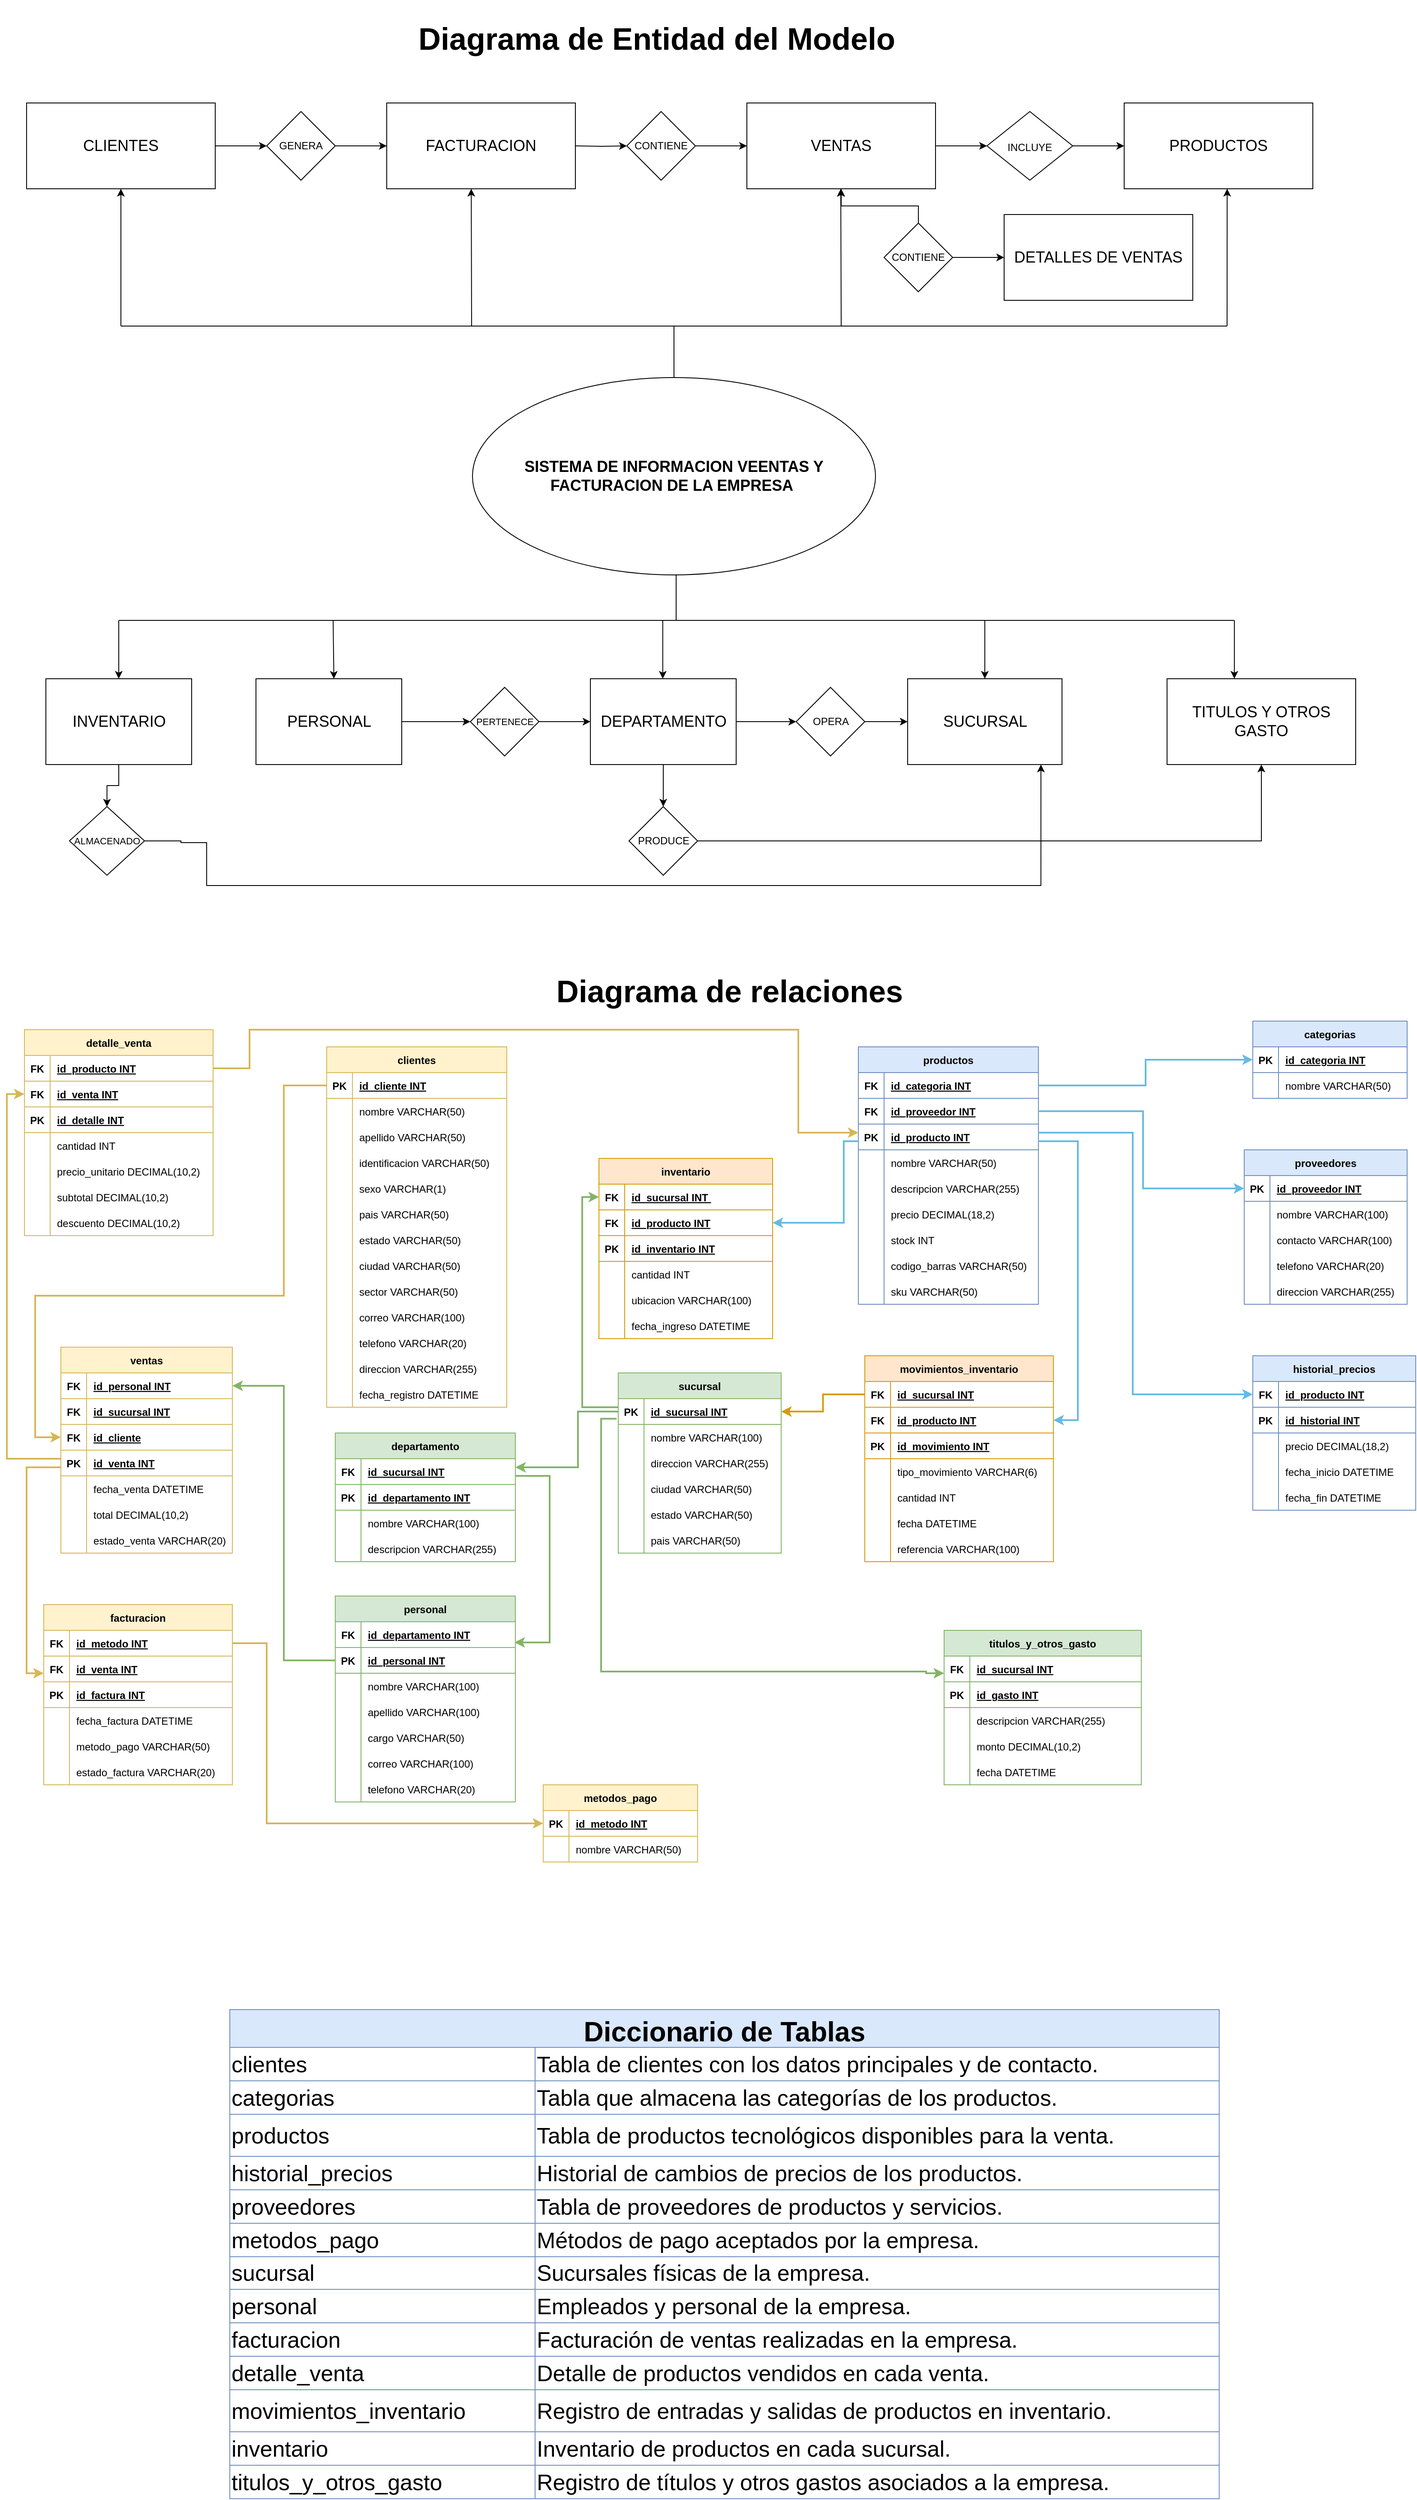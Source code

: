 <mxfile version="28.2.1" pages="2">
  <diagram name="Página-1" id="lQs7eOBjieutcPLEZlFO">
    <mxGraphModel dx="2062" dy="3100" grid="0" gridSize="10" guides="1" tooltips="1" connect="1" arrows="1" fold="1" page="1" pageScale="1" pageWidth="1700" pageHeight="1100" math="0" shadow="0">
      <root>
        <mxCell id="0" />
        <mxCell id="1" parent="0" />
        <mxCell id="MJWi9brYNOk2Rg-yx1QD-117" style="edgeStyle=orthogonalEdgeStyle;rounded=0;orthogonalLoop=1;jettySize=auto;html=1;entryX=0;entryY=0.5;entryDx=0;entryDy=0;" parent="1" source="MJWi9brYNOk2Rg-yx1QD-115" edge="1">
          <mxGeometry relative="1" as="geometry">
            <mxPoint x="460" y="-2010" as="targetPoint" />
          </mxGeometry>
        </mxCell>
        <mxCell id="MJWi9brYNOk2Rg-yx1QD-115" value="GENERA" style="rhombus;whiteSpace=wrap;html=1;" parent="1" vertex="1">
          <mxGeometry x="320" y="-2050" width="80" height="80" as="geometry" />
        </mxCell>
        <mxCell id="qxUChrG7EULnIq1A-d3o-17" value="" style="edgeStyle=orthogonalEdgeStyle;rounded=0;orthogonalLoop=1;jettySize=auto;html=1;" parent="1" source="MJWi9brYNOk2Rg-yx1QD-118" target="MJWi9brYNOk2Rg-yx1QD-142" edge="1">
          <mxGeometry relative="1" as="geometry" />
        </mxCell>
        <mxCell id="qxUChrG7EULnIq1A-d3o-28" value="" style="edgeStyle=orthogonalEdgeStyle;rounded=0;orthogonalLoop=1;jettySize=auto;html=1;" parent="1" source="MJWi9brYNOk2Rg-yx1QD-118" target="qxUChrG7EULnIq1A-d3o-23" edge="1">
          <mxGeometry relative="1" as="geometry" />
        </mxCell>
        <mxCell id="MJWi9brYNOk2Rg-yx1QD-118" value="CONTIENE" style="rhombus;whiteSpace=wrap;html=1;" parent="1" vertex="1">
          <mxGeometry x="1040" y="-1920" width="80" height="80" as="geometry" />
        </mxCell>
        <mxCell id="qxUChrG7EULnIq1A-d3o-26" value="" style="edgeStyle=orthogonalEdgeStyle;rounded=0;orthogonalLoop=1;jettySize=auto;html=1;" parent="1" source="MJWi9brYNOk2Rg-yx1QD-132" target="qxUChrG7EULnIq1A-d3o-24" edge="1">
          <mxGeometry relative="1" as="geometry" />
        </mxCell>
        <mxCell id="MJWi9brYNOk2Rg-yx1QD-132" value="&lt;p style=&quot;mso-margin-top-alt:auto;mso-margin-bottom-alt:auto;&lt;br/&gt;line-height:normal&quot; class=&quot;MsoNormal&quot;&gt;&lt;span style=&quot;font-size: 9pt; font-family: Helvetica, sans-serif; background-image: initial; background-position: initial; background-size: initial; background-repeat: initial; background-attachment: initial; background-origin: initial; background-clip: initial;&quot;&gt;INCLUYE&lt;/span&gt;&lt;b&gt;&lt;span style=&quot;font-size:12.0pt;&lt;br/&gt;font-family:&amp;quot;Times New Roman&amp;quot;,serif;mso-fareast-font-family:&amp;quot;Times New Roman&amp;quot;;&lt;br/&gt;mso-fareast-language:ES-PA&quot;&gt;&lt;/span&gt;&lt;/b&gt;&lt;/p&gt;" style="rhombus;whiteSpace=wrap;html=1;" parent="1" vertex="1">
          <mxGeometry x="1160" y="-2050" width="100" height="80" as="geometry" />
        </mxCell>
        <mxCell id="MJWi9brYNOk2Rg-yx1QD-137" style="edgeStyle=orthogonalEdgeStyle;rounded=0;orthogonalLoop=1;jettySize=auto;html=1;" parent="1" source="MJWi9brYNOk2Rg-yx1QD-136" target="MJWi9brYNOk2Rg-yx1QD-115" edge="1">
          <mxGeometry relative="1" as="geometry" />
        </mxCell>
        <mxCell id="MJWi9brYNOk2Rg-yx1QD-136" value="&lt;font style=&quot;font-size: 18px;&quot;&gt;CLIENTES&lt;/font&gt;" style="rounded=0;whiteSpace=wrap;html=1;" parent="1" vertex="1">
          <mxGeometry x="40" y="-2060" width="220" height="100" as="geometry" />
        </mxCell>
        <mxCell id="MJWi9brYNOk2Rg-yx1QD-142" value="&lt;font style=&quot;font-size: 18px;&quot;&gt;DETALLES DE VENTAS&lt;/font&gt;" style="rounded=0;whiteSpace=wrap;html=1;" parent="1" vertex="1">
          <mxGeometry x="1180" y="-1930" width="220" height="100" as="geometry" />
        </mxCell>
        <mxCell id="qxUChrG7EULnIq1A-d3o-20" value="" style="edgeStyle=orthogonalEdgeStyle;rounded=0;orthogonalLoop=1;jettySize=auto;html=1;" parent="1" target="qxUChrG7EULnIq1A-d3o-19" edge="1">
          <mxGeometry relative="1" as="geometry">
            <mxPoint x="680" y="-2010" as="sourcePoint" />
          </mxGeometry>
        </mxCell>
        <mxCell id="qxUChrG7EULnIq1A-d3o-61" style="edgeStyle=orthogonalEdgeStyle;rounded=0;orthogonalLoop=1;jettySize=auto;html=1;" parent="1" source="MJWi9brYNOk2Rg-yx1QD-145" target="qxUChrG7EULnIq1A-d3o-60" edge="1">
          <mxGeometry relative="1" as="geometry" />
        </mxCell>
        <mxCell id="MJWi9brYNOk2Rg-yx1QD-145" value="&lt;font style=&quot;font-size: 18px;&quot;&gt;INVENTARIO&lt;/font&gt;" style="rounded=0;whiteSpace=wrap;html=1;" parent="1" vertex="1">
          <mxGeometry x="62.5" y="-1389" width="170" height="100" as="geometry" />
        </mxCell>
        <mxCell id="qxUChrG7EULnIq1A-d3o-54" value="" style="edgeStyle=orthogonalEdgeStyle;rounded=0;orthogonalLoop=1;jettySize=auto;html=1;endArrow=none;endFill=0;" parent="1" source="qxUChrG7EULnIq1A-d3o-1" edge="1">
          <mxGeometry relative="1" as="geometry">
            <mxPoint x="795" y="-1800" as="targetPoint" />
          </mxGeometry>
        </mxCell>
        <mxCell id="qxUChrG7EULnIq1A-d3o-1" value="&lt;font style=&quot;font-size: 18px;&quot;&gt;&lt;b&gt;SISTEMA DE INFORMACION VEENTAS Y FACTURACION DE LA EMPRESA&amp;nbsp;&lt;/b&gt;&lt;/font&gt;" style="ellipse;whiteSpace=wrap;html=1;align=center;" parent="1" vertex="1">
          <mxGeometry x="560" y="-1740" width="470" height="230" as="geometry" />
        </mxCell>
        <mxCell id="qxUChrG7EULnIq1A-d3o-5" value="" style="endArrow=none;html=1;rounded=0;" parent="1" edge="1">
          <mxGeometry width="50" height="50" relative="1" as="geometry">
            <mxPoint x="150" y="-1800" as="sourcePoint" />
            <mxPoint x="1440" y="-1800" as="targetPoint" />
          </mxGeometry>
        </mxCell>
        <mxCell id="qxUChrG7EULnIq1A-d3o-9" value="" style="endArrow=classic;html=1;rounded=0;entryX=0.5;entryY=1;entryDx=0;entryDy=0;" parent="1" target="MJWi9brYNOk2Rg-yx1QD-136" edge="1">
          <mxGeometry width="50" height="50" relative="1" as="geometry">
            <mxPoint x="150" y="-1800" as="sourcePoint" />
            <mxPoint x="150" y="-1800" as="targetPoint" />
          </mxGeometry>
        </mxCell>
        <mxCell id="qxUChrG7EULnIq1A-d3o-11" value="" style="endArrow=classic;html=1;rounded=0;entryX=0.448;entryY=1;entryDx=0;entryDy=0;entryPerimeter=0;" parent="1" edge="1">
          <mxGeometry width="50" height="50" relative="1" as="geometry">
            <mxPoint x="559" y="-1800" as="sourcePoint" />
            <mxPoint x="558.56" y="-1960" as="targetPoint" />
          </mxGeometry>
        </mxCell>
        <mxCell id="qxUChrG7EULnIq1A-d3o-13" value="" style="endArrow=classic;html=1;rounded=0;entryX=0.546;entryY=1.009;entryDx=0;entryDy=0;entryPerimeter=0;" parent="1" edge="1">
          <mxGeometry width="50" height="50" relative="1" as="geometry">
            <mxPoint x="1440" y="-1800" as="sourcePoint" />
            <mxPoint x="1440.12" y="-1960" as="targetPoint" />
          </mxGeometry>
        </mxCell>
        <mxCell id="qxUChrG7EULnIq1A-d3o-21" style="edgeStyle=orthogonalEdgeStyle;rounded=0;orthogonalLoop=1;jettySize=auto;html=1;entryX=0;entryY=0.5;entryDx=0;entryDy=0;" parent="1" source="qxUChrG7EULnIq1A-d3o-19" edge="1">
          <mxGeometry relative="1" as="geometry">
            <mxPoint x="880" y="-2010" as="targetPoint" />
          </mxGeometry>
        </mxCell>
        <mxCell id="qxUChrG7EULnIq1A-d3o-19" value="CONTIENE" style="rhombus;whiteSpace=wrap;html=1;" parent="1" vertex="1">
          <mxGeometry x="740" y="-2050" width="80" height="80" as="geometry" />
        </mxCell>
        <mxCell id="qxUChrG7EULnIq1A-d3o-22" value="&lt;font style=&quot;font-size: 18px;&quot;&gt;FACTURACION&lt;/font&gt;" style="rounded=0;whiteSpace=wrap;html=1;" parent="1" vertex="1">
          <mxGeometry x="460" y="-2060" width="220" height="100" as="geometry" />
        </mxCell>
        <mxCell id="qxUChrG7EULnIq1A-d3o-25" value="" style="edgeStyle=orthogonalEdgeStyle;rounded=0;orthogonalLoop=1;jettySize=auto;html=1;" parent="1" source="qxUChrG7EULnIq1A-d3o-23" target="MJWi9brYNOk2Rg-yx1QD-132" edge="1">
          <mxGeometry relative="1" as="geometry" />
        </mxCell>
        <mxCell id="qxUChrG7EULnIq1A-d3o-23" value="&lt;font style=&quot;font-size: 18px;&quot;&gt;VENTAS&lt;/font&gt;" style="rounded=0;whiteSpace=wrap;html=1;" parent="1" vertex="1">
          <mxGeometry x="880" y="-2060" width="220" height="100" as="geometry" />
        </mxCell>
        <mxCell id="qxUChrG7EULnIq1A-d3o-24" value="&lt;font style=&quot;font-size: 18px;&quot;&gt;PRODUCTOS&lt;/font&gt;" style="rounded=0;whiteSpace=wrap;html=1;" parent="1" vertex="1">
          <mxGeometry x="1320" y="-2060" width="220" height="100" as="geometry" />
        </mxCell>
        <mxCell id="qxUChrG7EULnIq1A-d3o-27" value="" style="endArrow=classic;html=1;rounded=0;entryX=0.546;entryY=1.009;entryDx=0;entryDy=0;entryPerimeter=0;" parent="1" edge="1">
          <mxGeometry width="50" height="50" relative="1" as="geometry">
            <mxPoint x="990" y="-1800" as="sourcePoint" />
            <mxPoint x="989.5" y="-1960" as="targetPoint" />
          </mxGeometry>
        </mxCell>
        <mxCell id="qxUChrG7EULnIq1A-d3o-29" value="" style="endArrow=none;html=1;rounded=0;" parent="1" edge="1">
          <mxGeometry width="50" height="50" relative="1" as="geometry">
            <mxPoint x="147.5" y="-1457" as="sourcePoint" />
            <mxPoint x="1448.5" y="-1457" as="targetPoint" />
          </mxGeometry>
        </mxCell>
        <mxCell id="qxUChrG7EULnIq1A-d3o-30" value="" style="endArrow=none;html=1;rounded=0;" parent="1" edge="1">
          <mxGeometry width="50" height="50" relative="1" as="geometry">
            <mxPoint x="797.5" y="-1457" as="sourcePoint" />
            <mxPoint x="797.5" y="-1510" as="targetPoint" />
          </mxGeometry>
        </mxCell>
        <mxCell id="qxUChrG7EULnIq1A-d3o-31" value="&lt;p class=&quot;MsoNormal&quot;&gt;&lt;font style=&quot;font-size: 36px;&quot;&gt;&lt;b&gt;Diagrama de Entidad del Modelo&amp;nbsp;&lt;/b&gt;&lt;/font&gt;&lt;/p&gt;" style="text;html=1;align=center;verticalAlign=middle;whiteSpace=wrap;rounded=0;" parent="1" vertex="1">
          <mxGeometry x="160" y="-2180" width="1240" height="90" as="geometry" />
        </mxCell>
        <mxCell id="qxUChrG7EULnIq1A-d3o-47" value="" style="edgeStyle=orthogonalEdgeStyle;rounded=0;orthogonalLoop=1;jettySize=auto;html=1;" parent="1" source="qxUChrG7EULnIq1A-d3o-33" target="qxUChrG7EULnIq1A-d3o-45" edge="1">
          <mxGeometry relative="1" as="geometry" />
        </mxCell>
        <mxCell id="qxUChrG7EULnIq1A-d3o-33" value="&lt;span style=&quot;font-size: 18px;&quot;&gt;PERSONAL&lt;/span&gt;" style="rounded=0;whiteSpace=wrap;html=1;" parent="1" vertex="1">
          <mxGeometry x="307.5" y="-1389" width="170" height="100" as="geometry" />
        </mxCell>
        <mxCell id="qxUChrG7EULnIq1A-d3o-34" value="&lt;font style=&quot;font-size: 18px;&quot;&gt;SUCURSAL&lt;/font&gt;" style="rounded=0;whiteSpace=wrap;html=1;" parent="1" vertex="1">
          <mxGeometry x="1067.5" y="-1389" width="180" height="100" as="geometry" />
        </mxCell>
        <mxCell id="qxUChrG7EULnIq1A-d3o-50" value="" style="edgeStyle=orthogonalEdgeStyle;rounded=0;orthogonalLoop=1;jettySize=auto;html=1;" parent="1" source="qxUChrG7EULnIq1A-d3o-35" target="qxUChrG7EULnIq1A-d3o-49" edge="1">
          <mxGeometry relative="1" as="geometry" />
        </mxCell>
        <mxCell id="qxUChrG7EULnIq1A-d3o-58" value="" style="edgeStyle=orthogonalEdgeStyle;rounded=0;orthogonalLoop=1;jettySize=auto;html=1;" parent="1" source="qxUChrG7EULnIq1A-d3o-35" target="qxUChrG7EULnIq1A-d3o-52" edge="1">
          <mxGeometry relative="1" as="geometry" />
        </mxCell>
        <mxCell id="qxUChrG7EULnIq1A-d3o-35" value="&lt;span style=&quot;font-size: 18px;&quot;&gt;DEPARTAMENTO&lt;/span&gt;" style="rounded=0;whiteSpace=wrap;html=1;" parent="1" vertex="1">
          <mxGeometry x="697.5" y="-1389" width="170" height="100" as="geometry" />
        </mxCell>
        <mxCell id="qxUChrG7EULnIq1A-d3o-37" value="&lt;font style=&quot;font-size: 18px;&quot;&gt;TITULOS Y OTROS GASTO&lt;/font&gt;" style="rounded=0;whiteSpace=wrap;html=1;" parent="1" vertex="1">
          <mxGeometry x="1370" y="-1389" width="220" height="100" as="geometry" />
        </mxCell>
        <mxCell id="qxUChrG7EULnIq1A-d3o-39" value="" style="endArrow=classic;html=1;rounded=0;entryX=0.5;entryY=0;entryDx=0;entryDy=0;" parent="1" target="MJWi9brYNOk2Rg-yx1QD-145" edge="1">
          <mxGeometry width="50" height="50" relative="1" as="geometry">
            <mxPoint x="147.5" y="-1457" as="sourcePoint" />
            <mxPoint x="148.22" y="-1389" as="targetPoint" />
          </mxGeometry>
        </mxCell>
        <mxCell id="qxUChrG7EULnIq1A-d3o-40" value="" style="endArrow=classic;html=1;rounded=0;entryX=0.5;entryY=0;entryDx=0;entryDy=0;jumpSize=9;" parent="1" edge="1">
          <mxGeometry width="50" height="50" relative="1" as="geometry">
            <mxPoint x="397.5" y="-1457" as="sourcePoint" />
            <mxPoint x="398.36" y="-1389" as="targetPoint" />
          </mxGeometry>
        </mxCell>
        <mxCell id="qxUChrG7EULnIq1A-d3o-41" value="" style="endArrow=classic;html=1;rounded=0;entryX=0.5;entryY=0;entryDx=0;entryDy=0;" parent="1" edge="1">
          <mxGeometry width="50" height="50" relative="1" as="geometry">
            <mxPoint x="781.91" y="-1457" as="sourcePoint" />
            <mxPoint x="781.91" y="-1389" as="targetPoint" />
          </mxGeometry>
        </mxCell>
        <mxCell id="qxUChrG7EULnIq1A-d3o-42" value="" style="endArrow=classic;html=1;rounded=0;entryX=0.5;entryY=0;entryDx=0;entryDy=0;" parent="1" edge="1">
          <mxGeometry width="50" height="50" relative="1" as="geometry">
            <mxPoint x="1157.5" y="-1457" as="sourcePoint" />
            <mxPoint x="1157.5" y="-1389" as="targetPoint" />
          </mxGeometry>
        </mxCell>
        <mxCell id="qxUChrG7EULnIq1A-d3o-43" value="" style="endArrow=classic;html=1;rounded=0;entryX=0.5;entryY=0;entryDx=0;entryDy=0;" parent="1" edge="1">
          <mxGeometry width="50" height="50" relative="1" as="geometry">
            <mxPoint x="1448.5" y="-1457" as="sourcePoint" />
            <mxPoint x="1448.5" y="-1389" as="targetPoint" />
          </mxGeometry>
        </mxCell>
        <mxCell id="qxUChrG7EULnIq1A-d3o-48" value="" style="edgeStyle=orthogonalEdgeStyle;rounded=0;orthogonalLoop=1;jettySize=auto;html=1;" parent="1" source="qxUChrG7EULnIq1A-d3o-45" target="qxUChrG7EULnIq1A-d3o-35" edge="1">
          <mxGeometry relative="1" as="geometry" />
        </mxCell>
        <mxCell id="qxUChrG7EULnIq1A-d3o-45" value="&lt;p style=&quot;mso-margin-top-alt:auto;mso-margin-bottom-alt:auto;&amp;lt;br/&amp;gt;line-height:normal&quot; class=&quot;MsoNormal&quot;&gt;&lt;span style=&quot;font-family: Helvetica, sans-serif; background-image: initial; background-position: initial; background-size: initial; background-repeat: initial; background-attachment: initial; background-origin: initial; background-clip: initial;&quot;&gt;&lt;font style=&quot;font-size: 11px;&quot;&gt;PERTENECE&lt;/font&gt;&lt;/span&gt;&lt;/p&gt;" style="rhombus;whiteSpace=wrap;html=1;" parent="1" vertex="1">
          <mxGeometry x="557.5" y="-1379" width="80" height="80" as="geometry" />
        </mxCell>
        <mxCell id="qxUChrG7EULnIq1A-d3o-51" value="" style="edgeStyle=orthogonalEdgeStyle;rounded=0;orthogonalLoop=1;jettySize=auto;html=1;" parent="1" source="qxUChrG7EULnIq1A-d3o-49" target="qxUChrG7EULnIq1A-d3o-34" edge="1">
          <mxGeometry relative="1" as="geometry" />
        </mxCell>
        <mxCell id="qxUChrG7EULnIq1A-d3o-49" value="&lt;p style=&quot;mso-margin-top-alt:auto;mso-margin-bottom-alt:auto;&lt;br/&gt;line-height:normal&quot; class=&quot;MsoNormal&quot;&gt;&lt;span style=&quot;font-size: 9pt; font-family: Helvetica, sans-serif; background-image: initial; background-position: initial; background-size: initial; background-repeat: initial; background-attachment: initial; background-origin: initial; background-clip: initial;&quot;&gt;OPERA&lt;/span&gt;&lt;/p&gt;" style="rhombus;whiteSpace=wrap;html=1;" parent="1" vertex="1">
          <mxGeometry x="937.5" y="-1379" width="80" height="80" as="geometry" />
        </mxCell>
        <mxCell id="qxUChrG7EULnIq1A-d3o-59" style="edgeStyle=orthogonalEdgeStyle;rounded=0;orthogonalLoop=1;jettySize=auto;html=1;entryX=0.5;entryY=1;entryDx=0;entryDy=0;" parent="1" source="qxUChrG7EULnIq1A-d3o-52" target="qxUChrG7EULnIq1A-d3o-37" edge="1">
          <mxGeometry relative="1" as="geometry" />
        </mxCell>
        <mxCell id="qxUChrG7EULnIq1A-d3o-52" value="&lt;p style=&quot;mso-margin-top-alt:auto;mso-margin-bottom-alt:auto;&lt;br/&gt;line-height:normal&quot; class=&quot;MsoNormal&quot;&gt;&lt;span style=&quot;font-size: 9pt; font-family: Helvetica, sans-serif; background-image: initial; background-position: initial; background-size: initial; background-repeat: initial; background-attachment: initial; background-origin: initial; background-clip: initial;&quot;&gt;PRODUCE&lt;/span&gt;&lt;/p&gt;" style="rhombus;whiteSpace=wrap;html=1;" parent="1" vertex="1">
          <mxGeometry x="742.5" y="-1240" width="80" height="80" as="geometry" />
        </mxCell>
        <mxCell id="qxUChrG7EULnIq1A-d3o-60" value="&lt;p style=&quot;mso-margin-top-alt:auto;mso-margin-bottom-alt:auto;&amp;lt;br/&amp;gt;line-height:normal&quot; class=&quot;MsoNormal&quot;&gt;&lt;span style=&quot;font-family: Helvetica, sans-serif; background-image: initial; background-position: initial; background-size: initial; background-repeat: initial; background-attachment: initial; background-origin: initial; background-clip: initial;&quot;&gt;&lt;font style=&quot;font-size: 11px;&quot;&gt;ALMACENADO&lt;/font&gt;&lt;/span&gt;&lt;/p&gt;" style="rhombus;whiteSpace=wrap;html=1;" parent="1" vertex="1">
          <mxGeometry x="90" y="-1240" width="87.5" height="80" as="geometry" />
        </mxCell>
        <mxCell id="qxUChrG7EULnIq1A-d3o-63" style="edgeStyle=orthogonalEdgeStyle;rounded=0;orthogonalLoop=1;jettySize=auto;html=1;entryX=0.644;entryY=0.983;entryDx=0;entryDy=0;entryPerimeter=0;exitX=1;exitY=0.5;exitDx=0;exitDy=0;" parent="1" source="qxUChrG7EULnIq1A-d3o-60" edge="1">
          <mxGeometry relative="1" as="geometry">
            <mxPoint x="254.5" y="-1200" as="sourcePoint" />
            <mxPoint x="1222.92" y="-1289.0" as="targetPoint" />
            <Array as="points">
              <mxPoint x="220" y="-1200" />
              <mxPoint x="220" y="-1198" />
              <mxPoint x="250" y="-1198" />
              <mxPoint x="250" y="-1148" />
              <mxPoint x="1223" y="-1148" />
            </Array>
          </mxGeometry>
        </mxCell>
        <mxCell id="otTFJzOyZ2qdk0X1Ud3p-1" value="&lt;p class=&quot;MsoNormal&quot;&gt;&lt;font style=&quot;font-size: 36px;&quot;&gt;&lt;b&gt;Diagrama de relaciones&lt;/b&gt;&lt;/font&gt;&lt;/p&gt;" style="text;html=1;align=center;verticalAlign=middle;whiteSpace=wrap;rounded=0;" parent="1" vertex="1">
          <mxGeometry x="240" y="-1060" width="1240" height="70" as="geometry" />
        </mxCell>
        <mxCell id="otTFJzOyZ2qdk0X1Ud3p-2" value="clientes" style="shape=table;startSize=30;container=1;collapsible=1;childLayout=tableLayout;fixedRows=1;rowLines=0;fontStyle=1;align=center;resizeLast=1;fillColor=#fff2cc;strokeColor=#d6b656;" parent="1" vertex="1">
          <mxGeometry x="390" y="-960" width="210" height="420" as="geometry" />
        </mxCell>
        <mxCell id="otTFJzOyZ2qdk0X1Ud3p-3" value="" style="shape=tableRow;horizontal=0;startSize=0;swimlaneHead=0;swimlaneBody=0;fillColor=none;collapsible=0;dropTarget=0;points=[[0,0.5],[1,0.5]];portConstraint=eastwest;strokeColor=inherit;top=0;left=0;right=0;bottom=1;" parent="otTFJzOyZ2qdk0X1Ud3p-2" vertex="1">
          <mxGeometry y="30" width="210" height="30" as="geometry" />
        </mxCell>
        <mxCell id="otTFJzOyZ2qdk0X1Ud3p-4" value="PK" style="shape=partialRectangle;overflow=hidden;connectable=0;fillColor=none;strokeColor=inherit;top=0;left=0;bottom=0;right=0;fontStyle=1;" parent="otTFJzOyZ2qdk0X1Ud3p-3" vertex="1">
          <mxGeometry width="30" height="30" as="geometry">
            <mxRectangle width="30" height="30" as="alternateBounds" />
          </mxGeometry>
        </mxCell>
        <mxCell id="otTFJzOyZ2qdk0X1Ud3p-5" value="id_cliente INT " style="shape=partialRectangle;overflow=hidden;connectable=0;fillColor=none;align=left;strokeColor=inherit;top=0;left=0;bottom=0;right=0;spacingLeft=6;fontStyle=5;" parent="otTFJzOyZ2qdk0X1Ud3p-3" vertex="1">
          <mxGeometry x="30" width="180" height="30" as="geometry">
            <mxRectangle width="180" height="30" as="alternateBounds" />
          </mxGeometry>
        </mxCell>
        <mxCell id="otTFJzOyZ2qdk0X1Ud3p-6" value="" style="shape=tableRow;horizontal=0;startSize=0;swimlaneHead=0;swimlaneBody=0;fillColor=none;collapsible=0;dropTarget=0;points=[[0,0.5],[1,0.5]];portConstraint=eastwest;strokeColor=inherit;top=0;left=0;right=0;bottom=0;" parent="otTFJzOyZ2qdk0X1Ud3p-2" vertex="1">
          <mxGeometry y="60" width="210" height="30" as="geometry" />
        </mxCell>
        <mxCell id="otTFJzOyZ2qdk0X1Ud3p-7" value="" style="shape=partialRectangle;overflow=hidden;connectable=0;fillColor=none;strokeColor=inherit;top=0;left=0;bottom=0;right=0;" parent="otTFJzOyZ2qdk0X1Ud3p-6" vertex="1">
          <mxGeometry width="30" height="30" as="geometry">
            <mxRectangle width="30" height="30" as="alternateBounds" />
          </mxGeometry>
        </mxCell>
        <mxCell id="otTFJzOyZ2qdk0X1Ud3p-8" value="nombre VARCHAR(50)" style="shape=partialRectangle;overflow=hidden;connectable=0;fillColor=none;align=left;strokeColor=inherit;top=0;left=0;bottom=0;right=0;spacingLeft=6;" parent="otTFJzOyZ2qdk0X1Ud3p-6" vertex="1">
          <mxGeometry x="30" width="180" height="30" as="geometry">
            <mxRectangle width="180" height="30" as="alternateBounds" />
          </mxGeometry>
        </mxCell>
        <mxCell id="otTFJzOyZ2qdk0X1Ud3p-9" value="" style="shape=tableRow;horizontal=0;startSize=0;swimlaneHead=0;swimlaneBody=0;fillColor=none;collapsible=0;dropTarget=0;points=[[0,0.5],[1,0.5]];portConstraint=eastwest;strokeColor=inherit;top=0;left=0;right=0;bottom=0;" parent="otTFJzOyZ2qdk0X1Ud3p-2" vertex="1">
          <mxGeometry y="90" width="210" height="30" as="geometry" />
        </mxCell>
        <mxCell id="otTFJzOyZ2qdk0X1Ud3p-10" value="" style="shape=partialRectangle;overflow=hidden;connectable=0;fillColor=none;strokeColor=inherit;top=0;left=0;bottom=0;right=0;" parent="otTFJzOyZ2qdk0X1Ud3p-9" vertex="1">
          <mxGeometry width="30" height="30" as="geometry">
            <mxRectangle width="30" height="30" as="alternateBounds" />
          </mxGeometry>
        </mxCell>
        <mxCell id="otTFJzOyZ2qdk0X1Ud3p-11" value="apellido VARCHAR(50)" style="shape=partialRectangle;overflow=hidden;connectable=0;fillColor=none;align=left;strokeColor=inherit;top=0;left=0;bottom=0;right=0;spacingLeft=6;" parent="otTFJzOyZ2qdk0X1Ud3p-9" vertex="1">
          <mxGeometry x="30" width="180" height="30" as="geometry">
            <mxRectangle width="180" height="30" as="alternateBounds" />
          </mxGeometry>
        </mxCell>
        <mxCell id="otTFJzOyZ2qdk0X1Ud3p-12" value="" style="shape=tableRow;horizontal=0;startSize=0;swimlaneHead=0;swimlaneBody=0;fillColor=none;collapsible=0;dropTarget=0;points=[[0,0.5],[1,0.5]];portConstraint=eastwest;strokeColor=inherit;top=0;left=0;right=0;bottom=0;" parent="otTFJzOyZ2qdk0X1Ud3p-2" vertex="1">
          <mxGeometry y="120" width="210" height="30" as="geometry" />
        </mxCell>
        <mxCell id="otTFJzOyZ2qdk0X1Ud3p-13" value="" style="shape=partialRectangle;overflow=hidden;connectable=0;fillColor=none;strokeColor=inherit;top=0;left=0;bottom=0;right=0;" parent="otTFJzOyZ2qdk0X1Ud3p-12" vertex="1">
          <mxGeometry width="30" height="30" as="geometry">
            <mxRectangle width="30" height="30" as="alternateBounds" />
          </mxGeometry>
        </mxCell>
        <mxCell id="otTFJzOyZ2qdk0X1Ud3p-14" value="identificacion VARCHAR(50)" style="shape=partialRectangle;overflow=hidden;connectable=0;fillColor=none;align=left;strokeColor=inherit;top=0;left=0;bottom=0;right=0;spacingLeft=6;" parent="otTFJzOyZ2qdk0X1Ud3p-12" vertex="1">
          <mxGeometry x="30" width="180" height="30" as="geometry">
            <mxRectangle width="180" height="30" as="alternateBounds" />
          </mxGeometry>
        </mxCell>
        <mxCell id="otTFJzOyZ2qdk0X1Ud3p-15" value="" style="shape=tableRow;horizontal=0;startSize=0;swimlaneHead=0;swimlaneBody=0;fillColor=none;collapsible=0;dropTarget=0;points=[[0,0.5],[1,0.5]];portConstraint=eastwest;strokeColor=inherit;top=0;left=0;right=0;bottom=0;" parent="otTFJzOyZ2qdk0X1Ud3p-2" vertex="1">
          <mxGeometry y="150" width="210" height="30" as="geometry" />
        </mxCell>
        <mxCell id="otTFJzOyZ2qdk0X1Ud3p-16" value="" style="shape=partialRectangle;overflow=hidden;connectable=0;fillColor=none;strokeColor=inherit;top=0;left=0;bottom=0;right=0;" parent="otTFJzOyZ2qdk0X1Ud3p-15" vertex="1">
          <mxGeometry width="30" height="30" as="geometry">
            <mxRectangle width="30" height="30" as="alternateBounds" />
          </mxGeometry>
        </mxCell>
        <mxCell id="otTFJzOyZ2qdk0X1Ud3p-17" value="sexo VARCHAR(1)" style="shape=partialRectangle;overflow=hidden;connectable=0;fillColor=none;align=left;strokeColor=inherit;top=0;left=0;bottom=0;right=0;spacingLeft=6;" parent="otTFJzOyZ2qdk0X1Ud3p-15" vertex="1">
          <mxGeometry x="30" width="180" height="30" as="geometry">
            <mxRectangle width="180" height="30" as="alternateBounds" />
          </mxGeometry>
        </mxCell>
        <mxCell id="otTFJzOyZ2qdk0X1Ud3p-18" value="" style="shape=tableRow;horizontal=0;startSize=0;swimlaneHead=0;swimlaneBody=0;fillColor=none;collapsible=0;dropTarget=0;points=[[0,0.5],[1,0.5]];portConstraint=eastwest;strokeColor=inherit;top=0;left=0;right=0;bottom=0;" parent="otTFJzOyZ2qdk0X1Ud3p-2" vertex="1">
          <mxGeometry y="180" width="210" height="30" as="geometry" />
        </mxCell>
        <mxCell id="otTFJzOyZ2qdk0X1Ud3p-19" value="" style="shape=partialRectangle;overflow=hidden;connectable=0;fillColor=none;strokeColor=inherit;top=0;left=0;bottom=0;right=0;" parent="otTFJzOyZ2qdk0X1Ud3p-18" vertex="1">
          <mxGeometry width="30" height="30" as="geometry">
            <mxRectangle width="30" height="30" as="alternateBounds" />
          </mxGeometry>
        </mxCell>
        <mxCell id="otTFJzOyZ2qdk0X1Ud3p-20" value="pais VARCHAR(50)" style="shape=partialRectangle;overflow=hidden;connectable=0;fillColor=none;align=left;strokeColor=inherit;top=0;left=0;bottom=0;right=0;spacingLeft=6;" parent="otTFJzOyZ2qdk0X1Ud3p-18" vertex="1">
          <mxGeometry x="30" width="180" height="30" as="geometry">
            <mxRectangle width="180" height="30" as="alternateBounds" />
          </mxGeometry>
        </mxCell>
        <mxCell id="otTFJzOyZ2qdk0X1Ud3p-21" value="" style="shape=tableRow;horizontal=0;startSize=0;swimlaneHead=0;swimlaneBody=0;fillColor=none;collapsible=0;dropTarget=0;points=[[0,0.5],[1,0.5]];portConstraint=eastwest;strokeColor=inherit;top=0;left=0;right=0;bottom=0;" parent="otTFJzOyZ2qdk0X1Ud3p-2" vertex="1">
          <mxGeometry y="210" width="210" height="30" as="geometry" />
        </mxCell>
        <mxCell id="otTFJzOyZ2qdk0X1Ud3p-22" value="" style="shape=partialRectangle;overflow=hidden;connectable=0;fillColor=none;strokeColor=inherit;top=0;left=0;bottom=0;right=0;" parent="otTFJzOyZ2qdk0X1Ud3p-21" vertex="1">
          <mxGeometry width="30" height="30" as="geometry">
            <mxRectangle width="30" height="30" as="alternateBounds" />
          </mxGeometry>
        </mxCell>
        <mxCell id="otTFJzOyZ2qdk0X1Ud3p-23" value="estado VARCHAR(50)" style="shape=partialRectangle;overflow=hidden;connectable=0;fillColor=none;align=left;strokeColor=inherit;top=0;left=0;bottom=0;right=0;spacingLeft=6;" parent="otTFJzOyZ2qdk0X1Ud3p-21" vertex="1">
          <mxGeometry x="30" width="180" height="30" as="geometry">
            <mxRectangle width="180" height="30" as="alternateBounds" />
          </mxGeometry>
        </mxCell>
        <mxCell id="otTFJzOyZ2qdk0X1Ud3p-24" value="" style="shape=tableRow;horizontal=0;startSize=0;swimlaneHead=0;swimlaneBody=0;fillColor=none;collapsible=0;dropTarget=0;points=[[0,0.5],[1,0.5]];portConstraint=eastwest;strokeColor=inherit;top=0;left=0;right=0;bottom=0;" parent="otTFJzOyZ2qdk0X1Ud3p-2" vertex="1">
          <mxGeometry y="240" width="210" height="30" as="geometry" />
        </mxCell>
        <mxCell id="otTFJzOyZ2qdk0X1Ud3p-25" value="" style="shape=partialRectangle;overflow=hidden;connectable=0;fillColor=none;strokeColor=inherit;top=0;left=0;bottom=0;right=0;" parent="otTFJzOyZ2qdk0X1Ud3p-24" vertex="1">
          <mxGeometry width="30" height="30" as="geometry">
            <mxRectangle width="30" height="30" as="alternateBounds" />
          </mxGeometry>
        </mxCell>
        <mxCell id="otTFJzOyZ2qdk0X1Ud3p-26" value="ciudad VARCHAR(50)" style="shape=partialRectangle;overflow=hidden;connectable=0;fillColor=none;align=left;strokeColor=inherit;top=0;left=0;bottom=0;right=0;spacingLeft=6;" parent="otTFJzOyZ2qdk0X1Ud3p-24" vertex="1">
          <mxGeometry x="30" width="180" height="30" as="geometry">
            <mxRectangle width="180" height="30" as="alternateBounds" />
          </mxGeometry>
        </mxCell>
        <mxCell id="otTFJzOyZ2qdk0X1Ud3p-27" value="" style="shape=tableRow;horizontal=0;startSize=0;swimlaneHead=0;swimlaneBody=0;fillColor=none;collapsible=0;dropTarget=0;points=[[0,0.5],[1,0.5]];portConstraint=eastwest;strokeColor=inherit;top=0;left=0;right=0;bottom=0;" parent="otTFJzOyZ2qdk0X1Ud3p-2" vertex="1">
          <mxGeometry y="270" width="210" height="30" as="geometry" />
        </mxCell>
        <mxCell id="otTFJzOyZ2qdk0X1Ud3p-28" value="" style="shape=partialRectangle;overflow=hidden;connectable=0;fillColor=none;strokeColor=inherit;top=0;left=0;bottom=0;right=0;" parent="otTFJzOyZ2qdk0X1Ud3p-27" vertex="1">
          <mxGeometry width="30" height="30" as="geometry">
            <mxRectangle width="30" height="30" as="alternateBounds" />
          </mxGeometry>
        </mxCell>
        <mxCell id="otTFJzOyZ2qdk0X1Ud3p-29" value="sector VARCHAR(50)" style="shape=partialRectangle;overflow=hidden;connectable=0;fillColor=none;align=left;strokeColor=inherit;top=0;left=0;bottom=0;right=0;spacingLeft=6;" parent="otTFJzOyZ2qdk0X1Ud3p-27" vertex="1">
          <mxGeometry x="30" width="180" height="30" as="geometry">
            <mxRectangle width="180" height="30" as="alternateBounds" />
          </mxGeometry>
        </mxCell>
        <mxCell id="otTFJzOyZ2qdk0X1Ud3p-30" value="" style="shape=tableRow;horizontal=0;startSize=0;swimlaneHead=0;swimlaneBody=0;fillColor=none;collapsible=0;dropTarget=0;points=[[0,0.5],[1,0.5]];portConstraint=eastwest;strokeColor=inherit;top=0;left=0;right=0;bottom=0;" parent="otTFJzOyZ2qdk0X1Ud3p-2" vertex="1">
          <mxGeometry y="300" width="210" height="30" as="geometry" />
        </mxCell>
        <mxCell id="otTFJzOyZ2qdk0X1Ud3p-31" value="" style="shape=partialRectangle;overflow=hidden;connectable=0;fillColor=none;strokeColor=inherit;top=0;left=0;bottom=0;right=0;" parent="otTFJzOyZ2qdk0X1Ud3p-30" vertex="1">
          <mxGeometry width="30" height="30" as="geometry">
            <mxRectangle width="30" height="30" as="alternateBounds" />
          </mxGeometry>
        </mxCell>
        <mxCell id="otTFJzOyZ2qdk0X1Ud3p-32" value="correo VARCHAR(100)" style="shape=partialRectangle;overflow=hidden;connectable=0;fillColor=none;align=left;strokeColor=inherit;top=0;left=0;bottom=0;right=0;spacingLeft=6;" parent="otTFJzOyZ2qdk0X1Ud3p-30" vertex="1">
          <mxGeometry x="30" width="180" height="30" as="geometry">
            <mxRectangle width="180" height="30" as="alternateBounds" />
          </mxGeometry>
        </mxCell>
        <mxCell id="otTFJzOyZ2qdk0X1Ud3p-33" value="" style="shape=tableRow;horizontal=0;startSize=0;swimlaneHead=0;swimlaneBody=0;fillColor=none;collapsible=0;dropTarget=0;points=[[0,0.5],[1,0.5]];portConstraint=eastwest;strokeColor=inherit;top=0;left=0;right=0;bottom=0;" parent="otTFJzOyZ2qdk0X1Ud3p-2" vertex="1">
          <mxGeometry y="330" width="210" height="30" as="geometry" />
        </mxCell>
        <mxCell id="otTFJzOyZ2qdk0X1Ud3p-34" value="" style="shape=partialRectangle;overflow=hidden;connectable=0;fillColor=none;strokeColor=inherit;top=0;left=0;bottom=0;right=0;" parent="otTFJzOyZ2qdk0X1Ud3p-33" vertex="1">
          <mxGeometry width="30" height="30" as="geometry">
            <mxRectangle width="30" height="30" as="alternateBounds" />
          </mxGeometry>
        </mxCell>
        <mxCell id="otTFJzOyZ2qdk0X1Ud3p-35" value="telefono VARCHAR(20)" style="shape=partialRectangle;overflow=hidden;connectable=0;fillColor=none;align=left;strokeColor=inherit;top=0;left=0;bottom=0;right=0;spacingLeft=6;" parent="otTFJzOyZ2qdk0X1Ud3p-33" vertex="1">
          <mxGeometry x="30" width="180" height="30" as="geometry">
            <mxRectangle width="180" height="30" as="alternateBounds" />
          </mxGeometry>
        </mxCell>
        <mxCell id="otTFJzOyZ2qdk0X1Ud3p-36" value="" style="shape=tableRow;horizontal=0;startSize=0;swimlaneHead=0;swimlaneBody=0;fillColor=none;collapsible=0;dropTarget=0;points=[[0,0.5],[1,0.5]];portConstraint=eastwest;strokeColor=inherit;top=0;left=0;right=0;bottom=0;" parent="otTFJzOyZ2qdk0X1Ud3p-2" vertex="1">
          <mxGeometry y="360" width="210" height="30" as="geometry" />
        </mxCell>
        <mxCell id="otTFJzOyZ2qdk0X1Ud3p-37" value="" style="shape=partialRectangle;overflow=hidden;connectable=0;fillColor=none;strokeColor=inherit;top=0;left=0;bottom=0;right=0;" parent="otTFJzOyZ2qdk0X1Ud3p-36" vertex="1">
          <mxGeometry width="30" height="30" as="geometry">
            <mxRectangle width="30" height="30" as="alternateBounds" />
          </mxGeometry>
        </mxCell>
        <mxCell id="otTFJzOyZ2qdk0X1Ud3p-38" value="direccion VARCHAR(255)" style="shape=partialRectangle;overflow=hidden;connectable=0;fillColor=none;align=left;strokeColor=inherit;top=0;left=0;bottom=0;right=0;spacingLeft=6;" parent="otTFJzOyZ2qdk0X1Ud3p-36" vertex="1">
          <mxGeometry x="30" width="180" height="30" as="geometry">
            <mxRectangle width="180" height="30" as="alternateBounds" />
          </mxGeometry>
        </mxCell>
        <mxCell id="otTFJzOyZ2qdk0X1Ud3p-39" value="" style="shape=tableRow;horizontal=0;startSize=0;swimlaneHead=0;swimlaneBody=0;fillColor=none;collapsible=0;dropTarget=0;points=[[0,0.5],[1,0.5]];portConstraint=eastwest;strokeColor=inherit;top=0;left=0;right=0;bottom=0;" parent="otTFJzOyZ2qdk0X1Ud3p-2" vertex="1">
          <mxGeometry y="390" width="210" height="30" as="geometry" />
        </mxCell>
        <mxCell id="otTFJzOyZ2qdk0X1Ud3p-40" value="" style="shape=partialRectangle;overflow=hidden;connectable=0;fillColor=none;strokeColor=inherit;top=0;left=0;bottom=0;right=0;" parent="otTFJzOyZ2qdk0X1Ud3p-39" vertex="1">
          <mxGeometry width="30" height="30" as="geometry">
            <mxRectangle width="30" height="30" as="alternateBounds" />
          </mxGeometry>
        </mxCell>
        <mxCell id="otTFJzOyZ2qdk0X1Ud3p-41" value="fecha_registro DATETIME" style="shape=partialRectangle;overflow=hidden;connectable=0;fillColor=none;align=left;strokeColor=inherit;top=0;left=0;bottom=0;right=0;spacingLeft=6;" parent="otTFJzOyZ2qdk0X1Ud3p-39" vertex="1">
          <mxGeometry x="30" width="180" height="30" as="geometry">
            <mxRectangle width="180" height="30" as="alternateBounds" />
          </mxGeometry>
        </mxCell>
        <mxCell id="otTFJzOyZ2qdk0X1Ud3p-49" value="productos" style="shape=table;startSize=30;container=1;collapsible=1;childLayout=tableLayout;fixedRows=1;rowLines=0;fontStyle=1;align=center;resizeLast=1;fillColor=#dae8fc;strokeColor=#6c8ebf;" parent="1" vertex="1">
          <mxGeometry x="1010" y="-960" width="210" height="300" as="geometry" />
        </mxCell>
        <mxCell id="otTFJzOyZ2qdk0X1Ud3p-53" value="" style="shape=tableRow;horizontal=0;startSize=0;swimlaneHead=0;swimlaneBody=0;fillColor=none;collapsible=0;dropTarget=0;points=[[0,0.5],[1,0.5]];portConstraint=eastwest;strokeColor=inherit;top=0;left=0;right=0;bottom=1;" parent="otTFJzOyZ2qdk0X1Ud3p-49" vertex="1">
          <mxGeometry y="30" width="210" height="30" as="geometry" />
        </mxCell>
        <mxCell id="otTFJzOyZ2qdk0X1Ud3p-54" value="FK" style="shape=partialRectangle;overflow=hidden;connectable=0;fillColor=none;strokeColor=inherit;top=0;left=0;bottom=0;right=0;fontStyle=1;" parent="otTFJzOyZ2qdk0X1Ud3p-53" vertex="1">
          <mxGeometry width="30" height="30" as="geometry">
            <mxRectangle width="30" height="30" as="alternateBounds" />
          </mxGeometry>
        </mxCell>
        <mxCell id="otTFJzOyZ2qdk0X1Ud3p-55" value="id_categoria INT" style="shape=partialRectangle;overflow=hidden;connectable=0;fillColor=none;align=left;strokeColor=inherit;top=0;left=0;bottom=0;right=0;spacingLeft=6;fontStyle=5;" parent="otTFJzOyZ2qdk0X1Ud3p-53" vertex="1">
          <mxGeometry x="30" width="180" height="30" as="geometry">
            <mxRectangle width="180" height="30" as="alternateBounds" />
          </mxGeometry>
        </mxCell>
        <mxCell id="otTFJzOyZ2qdk0X1Ud3p-50" value="" style="shape=tableRow;horizontal=0;startSize=0;swimlaneHead=0;swimlaneBody=0;fillColor=none;collapsible=0;dropTarget=0;points=[[0,0.5],[1,0.5]];portConstraint=eastwest;strokeColor=inherit;top=0;left=0;right=0;bottom=1;" parent="otTFJzOyZ2qdk0X1Ud3p-49" vertex="1">
          <mxGeometry y="60" width="210" height="30" as="geometry" />
        </mxCell>
        <mxCell id="otTFJzOyZ2qdk0X1Ud3p-51" value="FK" style="shape=partialRectangle;overflow=hidden;connectable=0;fillColor=none;strokeColor=inherit;top=0;left=0;bottom=0;right=0;fontStyle=1;" parent="otTFJzOyZ2qdk0X1Ud3p-50" vertex="1">
          <mxGeometry width="30" height="30" as="geometry">
            <mxRectangle width="30" height="30" as="alternateBounds" />
          </mxGeometry>
        </mxCell>
        <mxCell id="otTFJzOyZ2qdk0X1Ud3p-52" value="id_proveedor INT" style="shape=partialRectangle;overflow=hidden;connectable=0;fillColor=none;align=left;strokeColor=inherit;top=0;left=0;bottom=0;right=0;spacingLeft=6;fontStyle=5;" parent="otTFJzOyZ2qdk0X1Ud3p-50" vertex="1">
          <mxGeometry x="30" width="180" height="30" as="geometry">
            <mxRectangle width="180" height="30" as="alternateBounds" />
          </mxGeometry>
        </mxCell>
        <mxCell id="otTFJzOyZ2qdk0X1Ud3p-56" value="" style="shape=tableRow;horizontal=0;startSize=0;swimlaneHead=0;swimlaneBody=0;fillColor=none;collapsible=0;dropTarget=0;points=[[0,0.5],[1,0.5]];portConstraint=eastwest;strokeColor=inherit;top=0;left=0;right=0;bottom=1;" parent="otTFJzOyZ2qdk0X1Ud3p-49" vertex="1">
          <mxGeometry y="90" width="210" height="30" as="geometry" />
        </mxCell>
        <mxCell id="otTFJzOyZ2qdk0X1Ud3p-57" value="PK" style="shape=partialRectangle;overflow=hidden;connectable=0;fillColor=none;strokeColor=inherit;top=0;left=0;bottom=0;right=0;fontStyle=1;" parent="otTFJzOyZ2qdk0X1Ud3p-56" vertex="1">
          <mxGeometry width="30" height="30" as="geometry">
            <mxRectangle width="30" height="30" as="alternateBounds" />
          </mxGeometry>
        </mxCell>
        <mxCell id="otTFJzOyZ2qdk0X1Ud3p-58" value="id_producto INT " style="shape=partialRectangle;overflow=hidden;connectable=0;fillColor=none;align=left;strokeColor=inherit;top=0;left=0;bottom=0;right=0;spacingLeft=6;fontStyle=5;" parent="otTFJzOyZ2qdk0X1Ud3p-56" vertex="1">
          <mxGeometry x="30" width="180" height="30" as="geometry">
            <mxRectangle width="180" height="30" as="alternateBounds" />
          </mxGeometry>
        </mxCell>
        <mxCell id="otTFJzOyZ2qdk0X1Ud3p-59" value="" style="shape=tableRow;horizontal=0;startSize=0;swimlaneHead=0;swimlaneBody=0;fillColor=none;collapsible=0;dropTarget=0;points=[[0,0.5],[1,0.5]];portConstraint=eastwest;strokeColor=inherit;top=0;left=0;right=0;bottom=0;" parent="otTFJzOyZ2qdk0X1Ud3p-49" vertex="1">
          <mxGeometry y="120" width="210" height="30" as="geometry" />
        </mxCell>
        <mxCell id="otTFJzOyZ2qdk0X1Ud3p-60" value="" style="shape=partialRectangle;overflow=hidden;connectable=0;fillColor=none;strokeColor=inherit;top=0;left=0;bottom=0;right=0;" parent="otTFJzOyZ2qdk0X1Ud3p-59" vertex="1">
          <mxGeometry width="30" height="30" as="geometry">
            <mxRectangle width="30" height="30" as="alternateBounds" />
          </mxGeometry>
        </mxCell>
        <mxCell id="otTFJzOyZ2qdk0X1Ud3p-61" value="nombre VARCHAR(50)" style="shape=partialRectangle;overflow=hidden;connectable=0;fillColor=none;align=left;strokeColor=inherit;top=0;left=0;bottom=0;right=0;spacingLeft=6;" parent="otTFJzOyZ2qdk0X1Ud3p-59" vertex="1">
          <mxGeometry x="30" width="180" height="30" as="geometry">
            <mxRectangle width="180" height="30" as="alternateBounds" />
          </mxGeometry>
        </mxCell>
        <mxCell id="otTFJzOyZ2qdk0X1Ud3p-62" value="" style="shape=tableRow;horizontal=0;startSize=0;swimlaneHead=0;swimlaneBody=0;fillColor=none;collapsible=0;dropTarget=0;points=[[0,0.5],[1,0.5]];portConstraint=eastwest;strokeColor=inherit;top=0;left=0;right=0;bottom=0;" parent="otTFJzOyZ2qdk0X1Ud3p-49" vertex="1">
          <mxGeometry y="150" width="210" height="30" as="geometry" />
        </mxCell>
        <mxCell id="otTFJzOyZ2qdk0X1Ud3p-63" value="" style="shape=partialRectangle;overflow=hidden;connectable=0;fillColor=none;strokeColor=inherit;top=0;left=0;bottom=0;right=0;" parent="otTFJzOyZ2qdk0X1Ud3p-62" vertex="1">
          <mxGeometry width="30" height="30" as="geometry">
            <mxRectangle width="30" height="30" as="alternateBounds" />
          </mxGeometry>
        </mxCell>
        <mxCell id="otTFJzOyZ2qdk0X1Ud3p-64" value="descripcion VARCHAR(255)" style="shape=partialRectangle;overflow=hidden;connectable=0;fillColor=none;align=left;strokeColor=inherit;top=0;left=0;bottom=0;right=0;spacingLeft=6;" parent="otTFJzOyZ2qdk0X1Ud3p-62" vertex="1">
          <mxGeometry x="30" width="180" height="30" as="geometry">
            <mxRectangle width="180" height="30" as="alternateBounds" />
          </mxGeometry>
        </mxCell>
        <mxCell id="otTFJzOyZ2qdk0X1Ud3p-65" value="" style="shape=tableRow;horizontal=0;startSize=0;swimlaneHead=0;swimlaneBody=0;fillColor=none;collapsible=0;dropTarget=0;points=[[0,0.5],[1,0.5]];portConstraint=eastwest;strokeColor=inherit;top=0;left=0;right=0;bottom=0;" parent="otTFJzOyZ2qdk0X1Ud3p-49" vertex="1">
          <mxGeometry y="180" width="210" height="30" as="geometry" />
        </mxCell>
        <mxCell id="otTFJzOyZ2qdk0X1Ud3p-66" value="" style="shape=partialRectangle;overflow=hidden;connectable=0;fillColor=none;strokeColor=inherit;top=0;left=0;bottom=0;right=0;" parent="otTFJzOyZ2qdk0X1Ud3p-65" vertex="1">
          <mxGeometry width="30" height="30" as="geometry">
            <mxRectangle width="30" height="30" as="alternateBounds" />
          </mxGeometry>
        </mxCell>
        <mxCell id="otTFJzOyZ2qdk0X1Ud3p-67" value="precio DECIMAL(18,2)" style="shape=partialRectangle;overflow=hidden;connectable=0;fillColor=none;align=left;strokeColor=inherit;top=0;left=0;bottom=0;right=0;spacingLeft=6;" parent="otTFJzOyZ2qdk0X1Ud3p-65" vertex="1">
          <mxGeometry x="30" width="180" height="30" as="geometry">
            <mxRectangle width="180" height="30" as="alternateBounds" />
          </mxGeometry>
        </mxCell>
        <mxCell id="otTFJzOyZ2qdk0X1Ud3p-68" value="" style="shape=tableRow;horizontal=0;startSize=0;swimlaneHead=0;swimlaneBody=0;fillColor=none;collapsible=0;dropTarget=0;points=[[0,0.5],[1,0.5]];portConstraint=eastwest;strokeColor=inherit;top=0;left=0;right=0;bottom=0;" parent="otTFJzOyZ2qdk0X1Ud3p-49" vertex="1">
          <mxGeometry y="210" width="210" height="30" as="geometry" />
        </mxCell>
        <mxCell id="otTFJzOyZ2qdk0X1Ud3p-69" value="" style="shape=partialRectangle;overflow=hidden;connectable=0;fillColor=none;strokeColor=inherit;top=0;left=0;bottom=0;right=0;" parent="otTFJzOyZ2qdk0X1Ud3p-68" vertex="1">
          <mxGeometry width="30" height="30" as="geometry">
            <mxRectangle width="30" height="30" as="alternateBounds" />
          </mxGeometry>
        </mxCell>
        <mxCell id="otTFJzOyZ2qdk0X1Ud3p-70" value="stock INT" style="shape=partialRectangle;overflow=hidden;connectable=0;fillColor=none;align=left;strokeColor=inherit;top=0;left=0;bottom=0;right=0;spacingLeft=6;" parent="otTFJzOyZ2qdk0X1Ud3p-68" vertex="1">
          <mxGeometry x="30" width="180" height="30" as="geometry">
            <mxRectangle width="180" height="30" as="alternateBounds" />
          </mxGeometry>
        </mxCell>
        <mxCell id="otTFJzOyZ2qdk0X1Ud3p-71" value="" style="shape=tableRow;horizontal=0;startSize=0;swimlaneHead=0;swimlaneBody=0;fillColor=none;collapsible=0;dropTarget=0;points=[[0,0.5],[1,0.5]];portConstraint=eastwest;strokeColor=inherit;top=0;left=0;right=0;bottom=0;" parent="otTFJzOyZ2qdk0X1Ud3p-49" vertex="1">
          <mxGeometry y="240" width="210" height="30" as="geometry" />
        </mxCell>
        <mxCell id="otTFJzOyZ2qdk0X1Ud3p-72" value="" style="shape=partialRectangle;overflow=hidden;connectable=0;fillColor=none;strokeColor=inherit;top=0;left=0;bottom=0;right=0;" parent="otTFJzOyZ2qdk0X1Ud3p-71" vertex="1">
          <mxGeometry width="30" height="30" as="geometry">
            <mxRectangle width="30" height="30" as="alternateBounds" />
          </mxGeometry>
        </mxCell>
        <mxCell id="otTFJzOyZ2qdk0X1Ud3p-73" value="codigo_barras VARCHAR(50)" style="shape=partialRectangle;overflow=hidden;connectable=0;fillColor=none;align=left;strokeColor=inherit;top=0;left=0;bottom=0;right=0;spacingLeft=6;" parent="otTFJzOyZ2qdk0X1Ud3p-71" vertex="1">
          <mxGeometry x="30" width="180" height="30" as="geometry">
            <mxRectangle width="180" height="30" as="alternateBounds" />
          </mxGeometry>
        </mxCell>
        <mxCell id="otTFJzOyZ2qdk0X1Ud3p-74" value="" style="shape=tableRow;horizontal=0;startSize=0;swimlaneHead=0;swimlaneBody=0;fillColor=none;collapsible=0;dropTarget=0;points=[[0,0.5],[1,0.5]];portConstraint=eastwest;strokeColor=inherit;top=0;left=0;right=0;bottom=0;" parent="otTFJzOyZ2qdk0X1Ud3p-49" vertex="1">
          <mxGeometry y="270" width="210" height="30" as="geometry" />
        </mxCell>
        <mxCell id="otTFJzOyZ2qdk0X1Ud3p-75" value="" style="shape=partialRectangle;overflow=hidden;connectable=0;fillColor=none;strokeColor=inherit;top=0;left=0;bottom=0;right=0;" parent="otTFJzOyZ2qdk0X1Ud3p-74" vertex="1">
          <mxGeometry width="30" height="30" as="geometry">
            <mxRectangle width="30" height="30" as="alternateBounds" />
          </mxGeometry>
        </mxCell>
        <mxCell id="otTFJzOyZ2qdk0X1Ud3p-76" value="sku VARCHAR(50)" style="shape=partialRectangle;overflow=hidden;connectable=0;fillColor=none;align=left;strokeColor=inherit;top=0;left=0;bottom=0;right=0;spacingLeft=6;" parent="otTFJzOyZ2qdk0X1Ud3p-74" vertex="1">
          <mxGeometry x="30" width="180" height="30" as="geometry">
            <mxRectangle width="180" height="30" as="alternateBounds" />
          </mxGeometry>
        </mxCell>
        <mxCell id="otTFJzOyZ2qdk0X1Ud3p-77" value="historial_precios" style="shape=table;startSize=30;container=1;collapsible=1;childLayout=tableLayout;fixedRows=1;rowLines=0;fontStyle=1;align=center;resizeLast=1;fillColor=#dae8fc;strokeColor=#6c8ebf;" parent="1" vertex="1">
          <mxGeometry x="1470" y="-600" width="190" height="180" as="geometry" />
        </mxCell>
        <mxCell id="otTFJzOyZ2qdk0X1Ud3p-78" value="" style="shape=tableRow;horizontal=0;startSize=0;swimlaneHead=0;swimlaneBody=0;fillColor=none;collapsible=0;dropTarget=0;points=[[0,0.5],[1,0.5]];portConstraint=eastwest;strokeColor=inherit;top=0;left=0;right=0;bottom=1;" parent="otTFJzOyZ2qdk0X1Ud3p-77" vertex="1">
          <mxGeometry y="30" width="190" height="30" as="geometry" />
        </mxCell>
        <mxCell id="otTFJzOyZ2qdk0X1Ud3p-79" value="FK" style="shape=partialRectangle;overflow=hidden;connectable=0;fillColor=none;strokeColor=inherit;top=0;left=0;bottom=0;right=0;fontStyle=1;" parent="otTFJzOyZ2qdk0X1Ud3p-78" vertex="1">
          <mxGeometry width="30" height="30" as="geometry">
            <mxRectangle width="30" height="30" as="alternateBounds" />
          </mxGeometry>
        </mxCell>
        <mxCell id="otTFJzOyZ2qdk0X1Ud3p-80" value="id_producto INT" style="shape=partialRectangle;overflow=hidden;connectable=0;fillColor=none;align=left;strokeColor=inherit;top=0;left=0;bottom=0;right=0;spacingLeft=6;fontStyle=5;" parent="otTFJzOyZ2qdk0X1Ud3p-78" vertex="1">
          <mxGeometry x="30" width="160" height="30" as="geometry">
            <mxRectangle width="160" height="30" as="alternateBounds" />
          </mxGeometry>
        </mxCell>
        <mxCell id="otTFJzOyZ2qdk0X1Ud3p-81" value="" style="shape=tableRow;horizontal=0;startSize=0;swimlaneHead=0;swimlaneBody=0;fillColor=none;collapsible=0;dropTarget=0;points=[[0,0.5],[1,0.5]];portConstraint=eastwest;strokeColor=inherit;top=0;left=0;right=0;bottom=1;" parent="otTFJzOyZ2qdk0X1Ud3p-77" vertex="1">
          <mxGeometry y="60" width="190" height="30" as="geometry" />
        </mxCell>
        <mxCell id="otTFJzOyZ2qdk0X1Ud3p-82" value="PK" style="shape=partialRectangle;overflow=hidden;connectable=0;fillColor=none;strokeColor=inherit;top=0;left=0;bottom=0;right=0;fontStyle=1;" parent="otTFJzOyZ2qdk0X1Ud3p-81" vertex="1">
          <mxGeometry width="30" height="30" as="geometry">
            <mxRectangle width="30" height="30" as="alternateBounds" />
          </mxGeometry>
        </mxCell>
        <mxCell id="otTFJzOyZ2qdk0X1Ud3p-83" value="id_historial INT " style="shape=partialRectangle;overflow=hidden;connectable=0;fillColor=none;align=left;strokeColor=inherit;top=0;left=0;bottom=0;right=0;spacingLeft=6;fontStyle=5;" parent="otTFJzOyZ2qdk0X1Ud3p-81" vertex="1">
          <mxGeometry x="30" width="160" height="30" as="geometry">
            <mxRectangle width="160" height="30" as="alternateBounds" />
          </mxGeometry>
        </mxCell>
        <mxCell id="otTFJzOyZ2qdk0X1Ud3p-84" value="" style="shape=tableRow;horizontal=0;startSize=0;swimlaneHead=0;swimlaneBody=0;fillColor=none;collapsible=0;dropTarget=0;points=[[0,0.5],[1,0.5]];portConstraint=eastwest;strokeColor=inherit;top=0;left=0;right=0;bottom=0;" parent="otTFJzOyZ2qdk0X1Ud3p-77" vertex="1">
          <mxGeometry y="90" width="190" height="30" as="geometry" />
        </mxCell>
        <mxCell id="otTFJzOyZ2qdk0X1Ud3p-85" value="" style="shape=partialRectangle;overflow=hidden;connectable=0;fillColor=none;strokeColor=inherit;top=0;left=0;bottom=0;right=0;" parent="otTFJzOyZ2qdk0X1Ud3p-84" vertex="1">
          <mxGeometry width="30" height="30" as="geometry">
            <mxRectangle width="30" height="30" as="alternateBounds" />
          </mxGeometry>
        </mxCell>
        <mxCell id="otTFJzOyZ2qdk0X1Ud3p-86" value="precio DECIMAL(18,2)" style="shape=partialRectangle;overflow=hidden;connectable=0;fillColor=none;align=left;strokeColor=inherit;top=0;left=0;bottom=0;right=0;spacingLeft=6;" parent="otTFJzOyZ2qdk0X1Ud3p-84" vertex="1">
          <mxGeometry x="30" width="160" height="30" as="geometry">
            <mxRectangle width="160" height="30" as="alternateBounds" />
          </mxGeometry>
        </mxCell>
        <mxCell id="otTFJzOyZ2qdk0X1Ud3p-87" value="" style="shape=tableRow;horizontal=0;startSize=0;swimlaneHead=0;swimlaneBody=0;fillColor=none;collapsible=0;dropTarget=0;points=[[0,0.5],[1,0.5]];portConstraint=eastwest;strokeColor=inherit;top=0;left=0;right=0;bottom=0;" parent="otTFJzOyZ2qdk0X1Ud3p-77" vertex="1">
          <mxGeometry y="120" width="190" height="30" as="geometry" />
        </mxCell>
        <mxCell id="otTFJzOyZ2qdk0X1Ud3p-88" value="" style="shape=partialRectangle;overflow=hidden;connectable=0;fillColor=none;strokeColor=inherit;top=0;left=0;bottom=0;right=0;" parent="otTFJzOyZ2qdk0X1Ud3p-87" vertex="1">
          <mxGeometry width="30" height="30" as="geometry">
            <mxRectangle width="30" height="30" as="alternateBounds" />
          </mxGeometry>
        </mxCell>
        <mxCell id="otTFJzOyZ2qdk0X1Ud3p-89" value="fecha_inicio DATETIME" style="shape=partialRectangle;overflow=hidden;connectable=0;fillColor=none;align=left;strokeColor=inherit;top=0;left=0;bottom=0;right=0;spacingLeft=6;" parent="otTFJzOyZ2qdk0X1Ud3p-87" vertex="1">
          <mxGeometry x="30" width="160" height="30" as="geometry">
            <mxRectangle width="160" height="30" as="alternateBounds" />
          </mxGeometry>
        </mxCell>
        <mxCell id="otTFJzOyZ2qdk0X1Ud3p-90" value="" style="shape=tableRow;horizontal=0;startSize=0;swimlaneHead=0;swimlaneBody=0;fillColor=none;collapsible=0;dropTarget=0;points=[[0,0.5],[1,0.5]];portConstraint=eastwest;strokeColor=inherit;top=0;left=0;right=0;bottom=0;" parent="otTFJzOyZ2qdk0X1Ud3p-77" vertex="1">
          <mxGeometry y="150" width="190" height="30" as="geometry" />
        </mxCell>
        <mxCell id="otTFJzOyZ2qdk0X1Ud3p-91" value="" style="shape=partialRectangle;overflow=hidden;connectable=0;fillColor=none;strokeColor=inherit;top=0;left=0;bottom=0;right=0;" parent="otTFJzOyZ2qdk0X1Ud3p-90" vertex="1">
          <mxGeometry width="30" height="30" as="geometry">
            <mxRectangle width="30" height="30" as="alternateBounds" />
          </mxGeometry>
        </mxCell>
        <mxCell id="otTFJzOyZ2qdk0X1Ud3p-92" value="fecha_fin DATETIME" style="shape=partialRectangle;overflow=hidden;connectable=0;fillColor=none;align=left;strokeColor=inherit;top=0;left=0;bottom=0;right=0;spacingLeft=6;" parent="otTFJzOyZ2qdk0X1Ud3p-90" vertex="1">
          <mxGeometry x="30" width="160" height="30" as="geometry">
            <mxRectangle width="160" height="30" as="alternateBounds" />
          </mxGeometry>
        </mxCell>
        <mxCell id="otTFJzOyZ2qdk0X1Ud3p-109" value="metodos_pago" style="shape=table;startSize=30;container=1;collapsible=1;childLayout=tableLayout;fixedRows=1;rowLines=0;fontStyle=1;align=center;resizeLast=1;fillColor=#fff2cc;strokeColor=#d6b656;" parent="1" vertex="1">
          <mxGeometry x="642.5" y="-100" width="180" height="90" as="geometry" />
        </mxCell>
        <mxCell id="otTFJzOyZ2qdk0X1Ud3p-110" value="" style="shape=tableRow;horizontal=0;startSize=0;swimlaneHead=0;swimlaneBody=0;fillColor=none;collapsible=0;dropTarget=0;points=[[0,0.5],[1,0.5]];portConstraint=eastwest;strokeColor=inherit;top=0;left=0;right=0;bottom=1;" parent="otTFJzOyZ2qdk0X1Ud3p-109" vertex="1">
          <mxGeometry y="30" width="180" height="30" as="geometry" />
        </mxCell>
        <mxCell id="otTFJzOyZ2qdk0X1Ud3p-111" value="PK" style="shape=partialRectangle;overflow=hidden;connectable=0;fillColor=none;strokeColor=inherit;top=0;left=0;bottom=0;right=0;fontStyle=1;" parent="otTFJzOyZ2qdk0X1Ud3p-110" vertex="1">
          <mxGeometry width="30" height="30" as="geometry">
            <mxRectangle width="30" height="30" as="alternateBounds" />
          </mxGeometry>
        </mxCell>
        <mxCell id="otTFJzOyZ2qdk0X1Ud3p-112" value="id_metodo INT " style="shape=partialRectangle;overflow=hidden;connectable=0;fillColor=none;align=left;strokeColor=inherit;top=0;left=0;bottom=0;right=0;spacingLeft=6;fontStyle=5;" parent="otTFJzOyZ2qdk0X1Ud3p-110" vertex="1">
          <mxGeometry x="30" width="150" height="30" as="geometry">
            <mxRectangle width="150" height="30" as="alternateBounds" />
          </mxGeometry>
        </mxCell>
        <mxCell id="otTFJzOyZ2qdk0X1Ud3p-113" value="" style="shape=tableRow;horizontal=0;startSize=0;swimlaneHead=0;swimlaneBody=0;fillColor=none;collapsible=0;dropTarget=0;points=[[0,0.5],[1,0.5]];portConstraint=eastwest;strokeColor=inherit;top=0;left=0;right=0;bottom=0;" parent="otTFJzOyZ2qdk0X1Ud3p-109" vertex="1">
          <mxGeometry y="60" width="180" height="30" as="geometry" />
        </mxCell>
        <mxCell id="otTFJzOyZ2qdk0X1Ud3p-114" value="" style="shape=partialRectangle;overflow=hidden;connectable=0;fillColor=none;strokeColor=inherit;top=0;left=0;bottom=0;right=0;" parent="otTFJzOyZ2qdk0X1Ud3p-113" vertex="1">
          <mxGeometry width="30" height="30" as="geometry">
            <mxRectangle width="30" height="30" as="alternateBounds" />
          </mxGeometry>
        </mxCell>
        <mxCell id="otTFJzOyZ2qdk0X1Ud3p-115" value="nombre VARCHAR(50)" style="shape=partialRectangle;overflow=hidden;connectable=0;fillColor=none;align=left;strokeColor=inherit;top=0;left=0;bottom=0;right=0;spacingLeft=6;" parent="otTFJzOyZ2qdk0X1Ud3p-113" vertex="1">
          <mxGeometry x="30" width="150" height="30" as="geometry">
            <mxRectangle width="150" height="30" as="alternateBounds" />
          </mxGeometry>
        </mxCell>
        <mxCell id="otTFJzOyZ2qdk0X1Ud3p-116" value="sucursal" style="shape=table;startSize=30;container=1;collapsible=1;childLayout=tableLayout;fixedRows=1;rowLines=0;fontStyle=1;align=center;resizeLast=1;fillColor=#d5e8d4;strokeColor=#82b366;" parent="1" vertex="1">
          <mxGeometry x="730" y="-580" width="190" height="210" as="geometry" />
        </mxCell>
        <mxCell id="otTFJzOyZ2qdk0X1Ud3p-117" value="" style="shape=tableRow;horizontal=0;startSize=0;swimlaneHead=0;swimlaneBody=0;fillColor=none;collapsible=0;dropTarget=0;points=[[0,0.5],[1,0.5]];portConstraint=eastwest;strokeColor=inherit;top=0;left=0;right=0;bottom=1;" parent="otTFJzOyZ2qdk0X1Ud3p-116" vertex="1">
          <mxGeometry y="30" width="190" height="30" as="geometry" />
        </mxCell>
        <mxCell id="otTFJzOyZ2qdk0X1Ud3p-118" value="PK" style="shape=partialRectangle;overflow=hidden;connectable=0;fillColor=none;strokeColor=inherit;top=0;left=0;bottom=0;right=0;fontStyle=1;" parent="otTFJzOyZ2qdk0X1Ud3p-117" vertex="1">
          <mxGeometry width="30" height="30" as="geometry">
            <mxRectangle width="30" height="30" as="alternateBounds" />
          </mxGeometry>
        </mxCell>
        <mxCell id="otTFJzOyZ2qdk0X1Ud3p-119" value="id_sucursal INT " style="shape=partialRectangle;overflow=hidden;connectable=0;fillColor=none;align=left;strokeColor=inherit;top=0;left=0;bottom=0;right=0;spacingLeft=6;fontStyle=5;" parent="otTFJzOyZ2qdk0X1Ud3p-117" vertex="1">
          <mxGeometry x="30" width="160" height="30" as="geometry">
            <mxRectangle width="160" height="30" as="alternateBounds" />
          </mxGeometry>
        </mxCell>
        <mxCell id="otTFJzOyZ2qdk0X1Ud3p-120" value="" style="shape=tableRow;horizontal=0;startSize=0;swimlaneHead=0;swimlaneBody=0;fillColor=none;collapsible=0;dropTarget=0;points=[[0,0.5],[1,0.5]];portConstraint=eastwest;strokeColor=inherit;top=0;left=0;right=0;bottom=0;" parent="otTFJzOyZ2qdk0X1Ud3p-116" vertex="1">
          <mxGeometry y="60" width="190" height="30" as="geometry" />
        </mxCell>
        <mxCell id="otTFJzOyZ2qdk0X1Ud3p-121" value="" style="shape=partialRectangle;overflow=hidden;connectable=0;fillColor=none;strokeColor=inherit;top=0;left=0;bottom=0;right=0;" parent="otTFJzOyZ2qdk0X1Ud3p-120" vertex="1">
          <mxGeometry width="30" height="30" as="geometry">
            <mxRectangle width="30" height="30" as="alternateBounds" />
          </mxGeometry>
        </mxCell>
        <mxCell id="otTFJzOyZ2qdk0X1Ud3p-122" value="nombre VARCHAR(100)" style="shape=partialRectangle;overflow=hidden;connectable=0;fillColor=none;align=left;strokeColor=inherit;top=0;left=0;bottom=0;right=0;spacingLeft=6;" parent="otTFJzOyZ2qdk0X1Ud3p-120" vertex="1">
          <mxGeometry x="30" width="160" height="30" as="geometry">
            <mxRectangle width="160" height="30" as="alternateBounds" />
          </mxGeometry>
        </mxCell>
        <mxCell id="otTFJzOyZ2qdk0X1Ud3p-123" value="" style="shape=tableRow;horizontal=0;startSize=0;swimlaneHead=0;swimlaneBody=0;fillColor=none;collapsible=0;dropTarget=0;points=[[0,0.5],[1,0.5]];portConstraint=eastwest;strokeColor=inherit;top=0;left=0;right=0;bottom=0;" parent="otTFJzOyZ2qdk0X1Ud3p-116" vertex="1">
          <mxGeometry y="90" width="190" height="30" as="geometry" />
        </mxCell>
        <mxCell id="otTFJzOyZ2qdk0X1Ud3p-124" value="" style="shape=partialRectangle;overflow=hidden;connectable=0;fillColor=none;strokeColor=inherit;top=0;left=0;bottom=0;right=0;" parent="otTFJzOyZ2qdk0X1Ud3p-123" vertex="1">
          <mxGeometry width="30" height="30" as="geometry">
            <mxRectangle width="30" height="30" as="alternateBounds" />
          </mxGeometry>
        </mxCell>
        <mxCell id="otTFJzOyZ2qdk0X1Ud3p-125" value="direccion VARCHAR(255)" style="shape=partialRectangle;overflow=hidden;connectable=0;fillColor=none;align=left;strokeColor=inherit;top=0;left=0;bottom=0;right=0;spacingLeft=6;" parent="otTFJzOyZ2qdk0X1Ud3p-123" vertex="1">
          <mxGeometry x="30" width="160" height="30" as="geometry">
            <mxRectangle width="160" height="30" as="alternateBounds" />
          </mxGeometry>
        </mxCell>
        <mxCell id="otTFJzOyZ2qdk0X1Ud3p-126" value="" style="shape=tableRow;horizontal=0;startSize=0;swimlaneHead=0;swimlaneBody=0;fillColor=none;collapsible=0;dropTarget=0;points=[[0,0.5],[1,0.5]];portConstraint=eastwest;strokeColor=inherit;top=0;left=0;right=0;bottom=0;" parent="otTFJzOyZ2qdk0X1Ud3p-116" vertex="1">
          <mxGeometry y="120" width="190" height="30" as="geometry" />
        </mxCell>
        <mxCell id="otTFJzOyZ2qdk0X1Ud3p-127" value="" style="shape=partialRectangle;overflow=hidden;connectable=0;fillColor=none;strokeColor=inherit;top=0;left=0;bottom=0;right=0;" parent="otTFJzOyZ2qdk0X1Ud3p-126" vertex="1">
          <mxGeometry width="30" height="30" as="geometry">
            <mxRectangle width="30" height="30" as="alternateBounds" />
          </mxGeometry>
        </mxCell>
        <mxCell id="otTFJzOyZ2qdk0X1Ud3p-128" value="ciudad VARCHAR(50)" style="shape=partialRectangle;overflow=hidden;connectable=0;fillColor=none;align=left;strokeColor=inherit;top=0;left=0;bottom=0;right=0;spacingLeft=6;" parent="otTFJzOyZ2qdk0X1Ud3p-126" vertex="1">
          <mxGeometry x="30" width="160" height="30" as="geometry">
            <mxRectangle width="160" height="30" as="alternateBounds" />
          </mxGeometry>
        </mxCell>
        <mxCell id="otTFJzOyZ2qdk0X1Ud3p-129" value="" style="shape=tableRow;horizontal=0;startSize=0;swimlaneHead=0;swimlaneBody=0;fillColor=none;collapsible=0;dropTarget=0;points=[[0,0.5],[1,0.5]];portConstraint=eastwest;strokeColor=inherit;top=0;left=0;right=0;bottom=0;" parent="otTFJzOyZ2qdk0X1Ud3p-116" vertex="1">
          <mxGeometry y="150" width="190" height="30" as="geometry" />
        </mxCell>
        <mxCell id="otTFJzOyZ2qdk0X1Ud3p-130" value="" style="shape=partialRectangle;overflow=hidden;connectable=0;fillColor=none;strokeColor=inherit;top=0;left=0;bottom=0;right=0;" parent="otTFJzOyZ2qdk0X1Ud3p-129" vertex="1">
          <mxGeometry width="30" height="30" as="geometry">
            <mxRectangle width="30" height="30" as="alternateBounds" />
          </mxGeometry>
        </mxCell>
        <mxCell id="otTFJzOyZ2qdk0X1Ud3p-131" value="estado VARCHAR(50)" style="shape=partialRectangle;overflow=hidden;connectable=0;fillColor=none;align=left;strokeColor=inherit;top=0;left=0;bottom=0;right=0;spacingLeft=6;" parent="otTFJzOyZ2qdk0X1Ud3p-129" vertex="1">
          <mxGeometry x="30" width="160" height="30" as="geometry">
            <mxRectangle width="160" height="30" as="alternateBounds" />
          </mxGeometry>
        </mxCell>
        <mxCell id="otTFJzOyZ2qdk0X1Ud3p-132" value="" style="shape=tableRow;horizontal=0;startSize=0;swimlaneHead=0;swimlaneBody=0;fillColor=none;collapsible=0;dropTarget=0;points=[[0,0.5],[1,0.5]];portConstraint=eastwest;strokeColor=inherit;top=0;left=0;right=0;bottom=0;" parent="otTFJzOyZ2qdk0X1Ud3p-116" vertex="1">
          <mxGeometry y="180" width="190" height="30" as="geometry" />
        </mxCell>
        <mxCell id="otTFJzOyZ2qdk0X1Ud3p-133" value="" style="shape=partialRectangle;overflow=hidden;connectable=0;fillColor=none;strokeColor=inherit;top=0;left=0;bottom=0;right=0;" parent="otTFJzOyZ2qdk0X1Ud3p-132" vertex="1">
          <mxGeometry width="30" height="30" as="geometry">
            <mxRectangle width="30" height="30" as="alternateBounds" />
          </mxGeometry>
        </mxCell>
        <mxCell id="otTFJzOyZ2qdk0X1Ud3p-134" value="pais VARCHAR(50)" style="shape=partialRectangle;overflow=hidden;connectable=0;fillColor=none;align=left;strokeColor=inherit;top=0;left=0;bottom=0;right=0;spacingLeft=6;" parent="otTFJzOyZ2qdk0X1Ud3p-132" vertex="1">
          <mxGeometry x="30" width="160" height="30" as="geometry">
            <mxRectangle width="160" height="30" as="alternateBounds" />
          </mxGeometry>
        </mxCell>
        <mxCell id="otTFJzOyZ2qdk0X1Ud3p-135" value="departamento" style="shape=table;startSize=30;container=1;collapsible=1;childLayout=tableLayout;fixedRows=1;rowLines=0;fontStyle=1;align=center;resizeLast=1;fillColor=#d5e8d4;strokeColor=#82b366;" parent="1" vertex="1">
          <mxGeometry x="400" y="-510" width="210.0" height="150" as="geometry" />
        </mxCell>
        <mxCell id="otTFJzOyZ2qdk0X1Ud3p-136" value="" style="shape=tableRow;horizontal=0;startSize=0;swimlaneHead=0;swimlaneBody=0;fillColor=none;collapsible=0;dropTarget=0;points=[[0,0.5],[1,0.5]];portConstraint=eastwest;strokeColor=inherit;top=0;left=0;right=0;bottom=1;" parent="otTFJzOyZ2qdk0X1Ud3p-135" vertex="1">
          <mxGeometry y="30" width="210.0" height="30" as="geometry" />
        </mxCell>
        <mxCell id="otTFJzOyZ2qdk0X1Ud3p-137" value="FK" style="shape=partialRectangle;overflow=hidden;connectable=0;fillColor=none;strokeColor=inherit;top=0;left=0;bottom=0;right=0;fontStyle=1;" parent="otTFJzOyZ2qdk0X1Ud3p-136" vertex="1">
          <mxGeometry width="30" height="30" as="geometry">
            <mxRectangle width="30" height="30" as="alternateBounds" />
          </mxGeometry>
        </mxCell>
        <mxCell id="otTFJzOyZ2qdk0X1Ud3p-138" value="id_sucursal INT" style="shape=partialRectangle;overflow=hidden;connectable=0;fillColor=none;align=left;strokeColor=inherit;top=0;left=0;bottom=0;right=0;spacingLeft=6;fontStyle=5;" parent="otTFJzOyZ2qdk0X1Ud3p-136" vertex="1">
          <mxGeometry x="30" width="180.0" height="30" as="geometry">
            <mxRectangle width="180.0" height="30" as="alternateBounds" />
          </mxGeometry>
        </mxCell>
        <mxCell id="otTFJzOyZ2qdk0X1Ud3p-139" value="" style="shape=tableRow;horizontal=0;startSize=0;swimlaneHead=0;swimlaneBody=0;fillColor=none;collapsible=0;dropTarget=0;points=[[0,0.5],[1,0.5]];portConstraint=eastwest;strokeColor=inherit;top=0;left=0;right=0;bottom=1;" parent="otTFJzOyZ2qdk0X1Ud3p-135" vertex="1">
          <mxGeometry y="60" width="210.0" height="30" as="geometry" />
        </mxCell>
        <mxCell id="otTFJzOyZ2qdk0X1Ud3p-140" value="PK" style="shape=partialRectangle;overflow=hidden;connectable=0;fillColor=none;strokeColor=inherit;top=0;left=0;bottom=0;right=0;fontStyle=1;" parent="otTFJzOyZ2qdk0X1Ud3p-139" vertex="1">
          <mxGeometry width="30" height="30" as="geometry">
            <mxRectangle width="30" height="30" as="alternateBounds" />
          </mxGeometry>
        </mxCell>
        <mxCell id="otTFJzOyZ2qdk0X1Ud3p-141" value="id_departamento INT " style="shape=partialRectangle;overflow=hidden;connectable=0;fillColor=none;align=left;strokeColor=inherit;top=0;left=0;bottom=0;right=0;spacingLeft=6;fontStyle=5;" parent="otTFJzOyZ2qdk0X1Ud3p-139" vertex="1">
          <mxGeometry x="30" width="180.0" height="30" as="geometry">
            <mxRectangle width="180.0" height="30" as="alternateBounds" />
          </mxGeometry>
        </mxCell>
        <mxCell id="otTFJzOyZ2qdk0X1Ud3p-142" value="" style="shape=tableRow;horizontal=0;startSize=0;swimlaneHead=0;swimlaneBody=0;fillColor=none;collapsible=0;dropTarget=0;points=[[0,0.5],[1,0.5]];portConstraint=eastwest;strokeColor=inherit;top=0;left=0;right=0;bottom=0;" parent="otTFJzOyZ2qdk0X1Ud3p-135" vertex="1">
          <mxGeometry y="90" width="210.0" height="30" as="geometry" />
        </mxCell>
        <mxCell id="otTFJzOyZ2qdk0X1Ud3p-143" value="" style="shape=partialRectangle;overflow=hidden;connectable=0;fillColor=none;strokeColor=inherit;top=0;left=0;bottom=0;right=0;" parent="otTFJzOyZ2qdk0X1Ud3p-142" vertex="1">
          <mxGeometry width="30" height="30" as="geometry">
            <mxRectangle width="30" height="30" as="alternateBounds" />
          </mxGeometry>
        </mxCell>
        <mxCell id="otTFJzOyZ2qdk0X1Ud3p-144" value="nombre VARCHAR(100)" style="shape=partialRectangle;overflow=hidden;connectable=0;fillColor=none;align=left;strokeColor=inherit;top=0;left=0;bottom=0;right=0;spacingLeft=6;" parent="otTFJzOyZ2qdk0X1Ud3p-142" vertex="1">
          <mxGeometry x="30" width="180.0" height="30" as="geometry">
            <mxRectangle width="180.0" height="30" as="alternateBounds" />
          </mxGeometry>
        </mxCell>
        <mxCell id="otTFJzOyZ2qdk0X1Ud3p-145" value="" style="shape=tableRow;horizontal=0;startSize=0;swimlaneHead=0;swimlaneBody=0;fillColor=none;collapsible=0;dropTarget=0;points=[[0,0.5],[1,0.5]];portConstraint=eastwest;strokeColor=inherit;top=0;left=0;right=0;bottom=0;" parent="otTFJzOyZ2qdk0X1Ud3p-135" vertex="1">
          <mxGeometry y="120" width="210.0" height="30" as="geometry" />
        </mxCell>
        <mxCell id="otTFJzOyZ2qdk0X1Ud3p-146" value="" style="shape=partialRectangle;overflow=hidden;connectable=0;fillColor=none;strokeColor=inherit;top=0;left=0;bottom=0;right=0;" parent="otTFJzOyZ2qdk0X1Ud3p-145" vertex="1">
          <mxGeometry width="30" height="30" as="geometry">
            <mxRectangle width="30" height="30" as="alternateBounds" />
          </mxGeometry>
        </mxCell>
        <mxCell id="otTFJzOyZ2qdk0X1Ud3p-147" value="descripcion VARCHAR(255)" style="shape=partialRectangle;overflow=hidden;connectable=0;fillColor=none;align=left;strokeColor=inherit;top=0;left=0;bottom=0;right=0;spacingLeft=6;" parent="otTFJzOyZ2qdk0X1Ud3p-145" vertex="1">
          <mxGeometry x="30" width="180.0" height="30" as="geometry">
            <mxRectangle width="180.0" height="30" as="alternateBounds" />
          </mxGeometry>
        </mxCell>
        <mxCell id="otTFJzOyZ2qdk0X1Ud3p-148" value="personal" style="shape=table;startSize=30;container=1;collapsible=1;childLayout=tableLayout;fixedRows=1;rowLines=0;fontStyle=1;align=center;resizeLast=1;fillColor=#d5e8d4;strokeColor=#82b366;" parent="1" vertex="1">
          <mxGeometry x="400" y="-320" width="210.0" height="240" as="geometry" />
        </mxCell>
        <mxCell id="otTFJzOyZ2qdk0X1Ud3p-149" value="" style="shape=tableRow;horizontal=0;startSize=0;swimlaneHead=0;swimlaneBody=0;fillColor=none;collapsible=0;dropTarget=0;points=[[0,0.5],[1,0.5]];portConstraint=eastwest;strokeColor=inherit;top=0;left=0;right=0;bottom=1;" parent="otTFJzOyZ2qdk0X1Ud3p-148" vertex="1">
          <mxGeometry y="30" width="210.0" height="30" as="geometry" />
        </mxCell>
        <mxCell id="otTFJzOyZ2qdk0X1Ud3p-150" value="FK" style="shape=partialRectangle;overflow=hidden;connectable=0;fillColor=none;strokeColor=inherit;top=0;left=0;bottom=0;right=0;fontStyle=1;" parent="otTFJzOyZ2qdk0X1Ud3p-149" vertex="1">
          <mxGeometry width="30" height="30" as="geometry">
            <mxRectangle width="30" height="30" as="alternateBounds" />
          </mxGeometry>
        </mxCell>
        <mxCell id="otTFJzOyZ2qdk0X1Ud3p-151" value="id_departamento INT" style="shape=partialRectangle;overflow=hidden;connectable=0;fillColor=none;align=left;strokeColor=inherit;top=0;left=0;bottom=0;right=0;spacingLeft=6;fontStyle=5;" parent="otTFJzOyZ2qdk0X1Ud3p-149" vertex="1">
          <mxGeometry x="30" width="180.0" height="30" as="geometry">
            <mxRectangle width="180.0" height="30" as="alternateBounds" />
          </mxGeometry>
        </mxCell>
        <mxCell id="otTFJzOyZ2qdk0X1Ud3p-152" value="" style="shape=tableRow;horizontal=0;startSize=0;swimlaneHead=0;swimlaneBody=0;fillColor=none;collapsible=0;dropTarget=0;points=[[0,0.5],[1,0.5]];portConstraint=eastwest;strokeColor=inherit;top=0;left=0;right=0;bottom=1;" parent="otTFJzOyZ2qdk0X1Ud3p-148" vertex="1">
          <mxGeometry y="60" width="210.0" height="30" as="geometry" />
        </mxCell>
        <mxCell id="otTFJzOyZ2qdk0X1Ud3p-153" value="PK" style="shape=partialRectangle;overflow=hidden;connectable=0;fillColor=none;strokeColor=inherit;top=0;left=0;bottom=0;right=0;fontStyle=1;" parent="otTFJzOyZ2qdk0X1Ud3p-152" vertex="1">
          <mxGeometry width="30" height="30" as="geometry">
            <mxRectangle width="30" height="30" as="alternateBounds" />
          </mxGeometry>
        </mxCell>
        <mxCell id="otTFJzOyZ2qdk0X1Ud3p-154" value="id_personal INT " style="shape=partialRectangle;overflow=hidden;connectable=0;fillColor=none;align=left;strokeColor=inherit;top=0;left=0;bottom=0;right=0;spacingLeft=6;fontStyle=5;" parent="otTFJzOyZ2qdk0X1Ud3p-152" vertex="1">
          <mxGeometry x="30" width="180.0" height="30" as="geometry">
            <mxRectangle width="180.0" height="30" as="alternateBounds" />
          </mxGeometry>
        </mxCell>
        <mxCell id="otTFJzOyZ2qdk0X1Ud3p-155" value="" style="shape=tableRow;horizontal=0;startSize=0;swimlaneHead=0;swimlaneBody=0;fillColor=none;collapsible=0;dropTarget=0;points=[[0,0.5],[1,0.5]];portConstraint=eastwest;strokeColor=inherit;top=0;left=0;right=0;bottom=0;" parent="otTFJzOyZ2qdk0X1Ud3p-148" vertex="1">
          <mxGeometry y="90" width="210.0" height="30" as="geometry" />
        </mxCell>
        <mxCell id="otTFJzOyZ2qdk0X1Ud3p-156" value="" style="shape=partialRectangle;overflow=hidden;connectable=0;fillColor=none;strokeColor=inherit;top=0;left=0;bottom=0;right=0;" parent="otTFJzOyZ2qdk0X1Ud3p-155" vertex="1">
          <mxGeometry width="30" height="30" as="geometry">
            <mxRectangle width="30" height="30" as="alternateBounds" />
          </mxGeometry>
        </mxCell>
        <mxCell id="otTFJzOyZ2qdk0X1Ud3p-157" value="nombre VARCHAR(100)" style="shape=partialRectangle;overflow=hidden;connectable=0;fillColor=none;align=left;strokeColor=inherit;top=0;left=0;bottom=0;right=0;spacingLeft=6;" parent="otTFJzOyZ2qdk0X1Ud3p-155" vertex="1">
          <mxGeometry x="30" width="180.0" height="30" as="geometry">
            <mxRectangle width="180.0" height="30" as="alternateBounds" />
          </mxGeometry>
        </mxCell>
        <mxCell id="otTFJzOyZ2qdk0X1Ud3p-158" value="" style="shape=tableRow;horizontal=0;startSize=0;swimlaneHead=0;swimlaneBody=0;fillColor=none;collapsible=0;dropTarget=0;points=[[0,0.5],[1,0.5]];portConstraint=eastwest;strokeColor=inherit;top=0;left=0;right=0;bottom=0;" parent="otTFJzOyZ2qdk0X1Ud3p-148" vertex="1">
          <mxGeometry y="120" width="210.0" height="30" as="geometry" />
        </mxCell>
        <mxCell id="otTFJzOyZ2qdk0X1Ud3p-159" value="" style="shape=partialRectangle;overflow=hidden;connectable=0;fillColor=none;strokeColor=inherit;top=0;left=0;bottom=0;right=0;" parent="otTFJzOyZ2qdk0X1Ud3p-158" vertex="1">
          <mxGeometry width="30" height="30" as="geometry">
            <mxRectangle width="30" height="30" as="alternateBounds" />
          </mxGeometry>
        </mxCell>
        <mxCell id="otTFJzOyZ2qdk0X1Ud3p-160" value="apellido VARCHAR(100)" style="shape=partialRectangle;overflow=hidden;connectable=0;fillColor=none;align=left;strokeColor=inherit;top=0;left=0;bottom=0;right=0;spacingLeft=6;" parent="otTFJzOyZ2qdk0X1Ud3p-158" vertex="1">
          <mxGeometry x="30" width="180.0" height="30" as="geometry">
            <mxRectangle width="180.0" height="30" as="alternateBounds" />
          </mxGeometry>
        </mxCell>
        <mxCell id="otTFJzOyZ2qdk0X1Ud3p-161" value="" style="shape=tableRow;horizontal=0;startSize=0;swimlaneHead=0;swimlaneBody=0;fillColor=none;collapsible=0;dropTarget=0;points=[[0,0.5],[1,0.5]];portConstraint=eastwest;strokeColor=inherit;top=0;left=0;right=0;bottom=0;" parent="otTFJzOyZ2qdk0X1Ud3p-148" vertex="1">
          <mxGeometry y="150" width="210.0" height="30" as="geometry" />
        </mxCell>
        <mxCell id="otTFJzOyZ2qdk0X1Ud3p-162" value="" style="shape=partialRectangle;overflow=hidden;connectable=0;fillColor=none;strokeColor=inherit;top=0;left=0;bottom=0;right=0;" parent="otTFJzOyZ2qdk0X1Ud3p-161" vertex="1">
          <mxGeometry width="30" height="30" as="geometry">
            <mxRectangle width="30" height="30" as="alternateBounds" />
          </mxGeometry>
        </mxCell>
        <mxCell id="otTFJzOyZ2qdk0X1Ud3p-163" value="cargo VARCHAR(50)" style="shape=partialRectangle;overflow=hidden;connectable=0;fillColor=none;align=left;strokeColor=inherit;top=0;left=0;bottom=0;right=0;spacingLeft=6;" parent="otTFJzOyZ2qdk0X1Ud3p-161" vertex="1">
          <mxGeometry x="30" width="180.0" height="30" as="geometry">
            <mxRectangle width="180.0" height="30" as="alternateBounds" />
          </mxGeometry>
        </mxCell>
        <mxCell id="otTFJzOyZ2qdk0X1Ud3p-164" value="" style="shape=tableRow;horizontal=0;startSize=0;swimlaneHead=0;swimlaneBody=0;fillColor=none;collapsible=0;dropTarget=0;points=[[0,0.5],[1,0.5]];portConstraint=eastwest;strokeColor=inherit;top=0;left=0;right=0;bottom=0;" parent="otTFJzOyZ2qdk0X1Ud3p-148" vertex="1">
          <mxGeometry y="180" width="210.0" height="30" as="geometry" />
        </mxCell>
        <mxCell id="otTFJzOyZ2qdk0X1Ud3p-165" value="" style="shape=partialRectangle;overflow=hidden;connectable=0;fillColor=none;strokeColor=inherit;top=0;left=0;bottom=0;right=0;" parent="otTFJzOyZ2qdk0X1Ud3p-164" vertex="1">
          <mxGeometry width="30" height="30" as="geometry">
            <mxRectangle width="30" height="30" as="alternateBounds" />
          </mxGeometry>
        </mxCell>
        <mxCell id="otTFJzOyZ2qdk0X1Ud3p-166" value="correo VARCHAR(100)" style="shape=partialRectangle;overflow=hidden;connectable=0;fillColor=none;align=left;strokeColor=inherit;top=0;left=0;bottom=0;right=0;spacingLeft=6;" parent="otTFJzOyZ2qdk0X1Ud3p-164" vertex="1">
          <mxGeometry x="30" width="180.0" height="30" as="geometry">
            <mxRectangle width="180.0" height="30" as="alternateBounds" />
          </mxGeometry>
        </mxCell>
        <mxCell id="otTFJzOyZ2qdk0X1Ud3p-167" value="" style="shape=tableRow;horizontal=0;startSize=0;swimlaneHead=0;swimlaneBody=0;fillColor=none;collapsible=0;dropTarget=0;points=[[0,0.5],[1,0.5]];portConstraint=eastwest;strokeColor=inherit;top=0;left=0;right=0;bottom=0;" parent="otTFJzOyZ2qdk0X1Ud3p-148" vertex="1">
          <mxGeometry y="210" width="210.0" height="30" as="geometry" />
        </mxCell>
        <mxCell id="otTFJzOyZ2qdk0X1Ud3p-168" value="" style="shape=partialRectangle;overflow=hidden;connectable=0;fillColor=none;strokeColor=inherit;top=0;left=0;bottom=0;right=0;" parent="otTFJzOyZ2qdk0X1Ud3p-167" vertex="1">
          <mxGeometry width="30" height="30" as="geometry">
            <mxRectangle width="30" height="30" as="alternateBounds" />
          </mxGeometry>
        </mxCell>
        <mxCell id="otTFJzOyZ2qdk0X1Ud3p-169" value="telefono VARCHAR(20)" style="shape=partialRectangle;overflow=hidden;connectable=0;fillColor=none;align=left;strokeColor=inherit;top=0;left=0;bottom=0;right=0;spacingLeft=6;" parent="otTFJzOyZ2qdk0X1Ud3p-167" vertex="1">
          <mxGeometry x="30" width="180.0" height="30" as="geometry">
            <mxRectangle width="180.0" height="30" as="alternateBounds" />
          </mxGeometry>
        </mxCell>
        <mxCell id="otTFJzOyZ2qdk0X1Ud3p-170" value="ventas" style="shape=table;startSize=30;container=1;collapsible=1;childLayout=tableLayout;fixedRows=1;rowLines=0;fontStyle=1;align=center;resizeLast=1;fillColor=#fff2cc;strokeColor=#d6b656;" parent="1" vertex="1">
          <mxGeometry x="80" y="-610" width="200" height="240" as="geometry" />
        </mxCell>
        <mxCell id="otTFJzOyZ2qdk0X1Ud3p-171" value="" style="shape=tableRow;horizontal=0;startSize=0;swimlaneHead=0;swimlaneBody=0;fillColor=none;collapsible=0;dropTarget=0;points=[[0,0.5],[1,0.5]];portConstraint=eastwest;strokeColor=inherit;top=0;left=0;right=0;bottom=1;" parent="otTFJzOyZ2qdk0X1Ud3p-170" vertex="1">
          <mxGeometry y="30" width="200" height="30" as="geometry" />
        </mxCell>
        <mxCell id="otTFJzOyZ2qdk0X1Ud3p-172" value="FK" style="shape=partialRectangle;overflow=hidden;connectable=0;fillColor=none;strokeColor=inherit;top=0;left=0;bottom=0;right=0;fontStyle=1;" parent="otTFJzOyZ2qdk0X1Ud3p-171" vertex="1">
          <mxGeometry width="30" height="30" as="geometry">
            <mxRectangle width="30" height="30" as="alternateBounds" />
          </mxGeometry>
        </mxCell>
        <mxCell id="otTFJzOyZ2qdk0X1Ud3p-173" value="id_personal INT" style="shape=partialRectangle;overflow=hidden;connectable=0;fillColor=none;align=left;strokeColor=inherit;top=0;left=0;bottom=0;right=0;spacingLeft=6;fontStyle=5;" parent="otTFJzOyZ2qdk0X1Ud3p-171" vertex="1">
          <mxGeometry x="30" width="170" height="30" as="geometry">
            <mxRectangle width="170" height="30" as="alternateBounds" />
          </mxGeometry>
        </mxCell>
        <mxCell id="otTFJzOyZ2qdk0X1Ud3p-174" value="" style="shape=tableRow;horizontal=0;startSize=0;swimlaneHead=0;swimlaneBody=0;fillColor=none;collapsible=0;dropTarget=0;points=[[0,0.5],[1,0.5]];portConstraint=eastwest;strokeColor=inherit;top=0;left=0;right=0;bottom=1;" parent="otTFJzOyZ2qdk0X1Ud3p-170" vertex="1">
          <mxGeometry y="60" width="200" height="30" as="geometry" />
        </mxCell>
        <mxCell id="otTFJzOyZ2qdk0X1Ud3p-175" value="FK" style="shape=partialRectangle;overflow=hidden;connectable=0;fillColor=none;strokeColor=inherit;top=0;left=0;bottom=0;right=0;fontStyle=1;" parent="otTFJzOyZ2qdk0X1Ud3p-174" vertex="1">
          <mxGeometry width="30" height="30" as="geometry">
            <mxRectangle width="30" height="30" as="alternateBounds" />
          </mxGeometry>
        </mxCell>
        <mxCell id="otTFJzOyZ2qdk0X1Ud3p-176" value="id_sucursal INT" style="shape=partialRectangle;overflow=hidden;connectable=0;fillColor=none;align=left;strokeColor=inherit;top=0;left=0;bottom=0;right=0;spacingLeft=6;fontStyle=5;" parent="otTFJzOyZ2qdk0X1Ud3p-174" vertex="1">
          <mxGeometry x="30" width="170" height="30" as="geometry">
            <mxRectangle width="170" height="30" as="alternateBounds" />
          </mxGeometry>
        </mxCell>
        <mxCell id="otTFJzOyZ2qdk0X1Ud3p-177" value="" style="shape=tableRow;horizontal=0;startSize=0;swimlaneHead=0;swimlaneBody=0;fillColor=none;collapsible=0;dropTarget=0;points=[[0,0.5],[1,0.5]];portConstraint=eastwest;strokeColor=inherit;top=0;left=0;right=0;bottom=1;" parent="otTFJzOyZ2qdk0X1Ud3p-170" vertex="1">
          <mxGeometry y="90" width="200" height="30" as="geometry" />
        </mxCell>
        <mxCell id="otTFJzOyZ2qdk0X1Ud3p-178" value="FK" style="shape=partialRectangle;overflow=hidden;connectable=0;fillColor=none;strokeColor=inherit;top=0;left=0;bottom=0;right=0;fontStyle=1;" parent="otTFJzOyZ2qdk0X1Ud3p-177" vertex="1">
          <mxGeometry width="30" height="30" as="geometry">
            <mxRectangle width="30" height="30" as="alternateBounds" />
          </mxGeometry>
        </mxCell>
        <mxCell id="otTFJzOyZ2qdk0X1Ud3p-179" value="id_cliente" style="shape=partialRectangle;overflow=hidden;connectable=0;fillColor=none;align=left;strokeColor=inherit;top=0;left=0;bottom=0;right=0;spacingLeft=6;fontStyle=5;" parent="otTFJzOyZ2qdk0X1Ud3p-177" vertex="1">
          <mxGeometry x="30" width="170" height="30" as="geometry">
            <mxRectangle width="170" height="30" as="alternateBounds" />
          </mxGeometry>
        </mxCell>
        <mxCell id="otTFJzOyZ2qdk0X1Ud3p-180" value="" style="shape=tableRow;horizontal=0;startSize=0;swimlaneHead=0;swimlaneBody=0;fillColor=none;collapsible=0;dropTarget=0;points=[[0,0.5],[1,0.5]];portConstraint=eastwest;strokeColor=inherit;top=0;left=0;right=0;bottom=1;" parent="otTFJzOyZ2qdk0X1Ud3p-170" vertex="1">
          <mxGeometry y="120" width="200" height="30" as="geometry" />
        </mxCell>
        <mxCell id="otTFJzOyZ2qdk0X1Ud3p-181" value="PK" style="shape=partialRectangle;overflow=hidden;connectable=0;fillColor=none;strokeColor=inherit;top=0;left=0;bottom=0;right=0;fontStyle=1;" parent="otTFJzOyZ2qdk0X1Ud3p-180" vertex="1">
          <mxGeometry width="30" height="30" as="geometry">
            <mxRectangle width="30" height="30" as="alternateBounds" />
          </mxGeometry>
        </mxCell>
        <mxCell id="otTFJzOyZ2qdk0X1Ud3p-182" value="id_venta INT " style="shape=partialRectangle;overflow=hidden;connectable=0;fillColor=none;align=left;strokeColor=inherit;top=0;left=0;bottom=0;right=0;spacingLeft=6;fontStyle=5;" parent="otTFJzOyZ2qdk0X1Ud3p-180" vertex="1">
          <mxGeometry x="30" width="170" height="30" as="geometry">
            <mxRectangle width="170" height="30" as="alternateBounds" />
          </mxGeometry>
        </mxCell>
        <mxCell id="otTFJzOyZ2qdk0X1Ud3p-183" value="" style="shape=tableRow;horizontal=0;startSize=0;swimlaneHead=0;swimlaneBody=0;fillColor=none;collapsible=0;dropTarget=0;points=[[0,0.5],[1,0.5]];portConstraint=eastwest;strokeColor=inherit;top=0;left=0;right=0;bottom=0;" parent="otTFJzOyZ2qdk0X1Ud3p-170" vertex="1">
          <mxGeometry y="150" width="200" height="30" as="geometry" />
        </mxCell>
        <mxCell id="otTFJzOyZ2qdk0X1Ud3p-184" value="" style="shape=partialRectangle;overflow=hidden;connectable=0;fillColor=none;strokeColor=inherit;top=0;left=0;bottom=0;right=0;" parent="otTFJzOyZ2qdk0X1Ud3p-183" vertex="1">
          <mxGeometry width="30" height="30" as="geometry">
            <mxRectangle width="30" height="30" as="alternateBounds" />
          </mxGeometry>
        </mxCell>
        <mxCell id="otTFJzOyZ2qdk0X1Ud3p-185" value="fecha_venta DATETIME" style="shape=partialRectangle;overflow=hidden;connectable=0;fillColor=none;align=left;strokeColor=inherit;top=0;left=0;bottom=0;right=0;spacingLeft=6;" parent="otTFJzOyZ2qdk0X1Ud3p-183" vertex="1">
          <mxGeometry x="30" width="170" height="30" as="geometry">
            <mxRectangle width="170" height="30" as="alternateBounds" />
          </mxGeometry>
        </mxCell>
        <mxCell id="otTFJzOyZ2qdk0X1Ud3p-186" value="" style="shape=tableRow;horizontal=0;startSize=0;swimlaneHead=0;swimlaneBody=0;fillColor=none;collapsible=0;dropTarget=0;points=[[0,0.5],[1,0.5]];portConstraint=eastwest;strokeColor=inherit;top=0;left=0;right=0;bottom=0;" parent="otTFJzOyZ2qdk0X1Ud3p-170" vertex="1">
          <mxGeometry y="180" width="200" height="30" as="geometry" />
        </mxCell>
        <mxCell id="otTFJzOyZ2qdk0X1Ud3p-187" value="" style="shape=partialRectangle;overflow=hidden;connectable=0;fillColor=none;strokeColor=inherit;top=0;left=0;bottom=0;right=0;" parent="otTFJzOyZ2qdk0X1Ud3p-186" vertex="1">
          <mxGeometry width="30" height="30" as="geometry">
            <mxRectangle width="30" height="30" as="alternateBounds" />
          </mxGeometry>
        </mxCell>
        <mxCell id="otTFJzOyZ2qdk0X1Ud3p-188" value="total DECIMAL(10,2)" style="shape=partialRectangle;overflow=hidden;connectable=0;fillColor=none;align=left;strokeColor=inherit;top=0;left=0;bottom=0;right=0;spacingLeft=6;" parent="otTFJzOyZ2qdk0X1Ud3p-186" vertex="1">
          <mxGeometry x="30" width="170" height="30" as="geometry">
            <mxRectangle width="170" height="30" as="alternateBounds" />
          </mxGeometry>
        </mxCell>
        <mxCell id="otTFJzOyZ2qdk0X1Ud3p-189" value="" style="shape=tableRow;horizontal=0;startSize=0;swimlaneHead=0;swimlaneBody=0;fillColor=none;collapsible=0;dropTarget=0;points=[[0,0.5],[1,0.5]];portConstraint=eastwest;strokeColor=inherit;top=0;left=0;right=0;bottom=0;" parent="otTFJzOyZ2qdk0X1Ud3p-170" vertex="1">
          <mxGeometry y="210" width="200" height="30" as="geometry" />
        </mxCell>
        <mxCell id="otTFJzOyZ2qdk0X1Ud3p-190" value="" style="shape=partialRectangle;overflow=hidden;connectable=0;fillColor=none;strokeColor=inherit;top=0;left=0;bottom=0;right=0;" parent="otTFJzOyZ2qdk0X1Ud3p-189" vertex="1">
          <mxGeometry width="30" height="30" as="geometry">
            <mxRectangle width="30" height="30" as="alternateBounds" />
          </mxGeometry>
        </mxCell>
        <mxCell id="otTFJzOyZ2qdk0X1Ud3p-191" value="estado_venta VARCHAR(20)" style="shape=partialRectangle;overflow=hidden;connectable=0;fillColor=none;align=left;strokeColor=inherit;top=0;left=0;bottom=0;right=0;spacingLeft=6;" parent="otTFJzOyZ2qdk0X1Ud3p-189" vertex="1">
          <mxGeometry x="30" width="170" height="30" as="geometry">
            <mxRectangle width="170" height="30" as="alternateBounds" />
          </mxGeometry>
        </mxCell>
        <mxCell id="otTFJzOyZ2qdk0X1Ud3p-192" value="facturacion" style="shape=table;startSize=30;container=1;collapsible=1;childLayout=tableLayout;fixedRows=1;rowLines=0;fontStyle=1;align=center;resizeLast=1;fillColor=#fff2cc;strokeColor=#d6b656;" parent="1" vertex="1">
          <mxGeometry x="60" y="-310" width="220" height="210" as="geometry" />
        </mxCell>
        <mxCell id="otTFJzOyZ2qdk0X1Ud3p-193" value="" style="shape=tableRow;horizontal=0;startSize=0;swimlaneHead=0;swimlaneBody=0;fillColor=none;collapsible=0;dropTarget=0;points=[[0,0.5],[1,0.5]];portConstraint=eastwest;strokeColor=inherit;top=0;left=0;right=0;bottom=1;" parent="otTFJzOyZ2qdk0X1Ud3p-192" vertex="1">
          <mxGeometry y="30" width="220" height="30" as="geometry" />
        </mxCell>
        <mxCell id="otTFJzOyZ2qdk0X1Ud3p-194" value="FK" style="shape=partialRectangle;overflow=hidden;connectable=0;fillColor=none;strokeColor=inherit;top=0;left=0;bottom=0;right=0;fontStyle=1;" parent="otTFJzOyZ2qdk0X1Ud3p-193" vertex="1">
          <mxGeometry width="30" height="30" as="geometry">
            <mxRectangle width="30" height="30" as="alternateBounds" />
          </mxGeometry>
        </mxCell>
        <mxCell id="otTFJzOyZ2qdk0X1Ud3p-195" value="id_metodo INT" style="shape=partialRectangle;overflow=hidden;connectable=0;fillColor=none;align=left;strokeColor=inherit;top=0;left=0;bottom=0;right=0;spacingLeft=6;fontStyle=5;" parent="otTFJzOyZ2qdk0X1Ud3p-193" vertex="1">
          <mxGeometry x="30" width="190" height="30" as="geometry">
            <mxRectangle width="190" height="30" as="alternateBounds" />
          </mxGeometry>
        </mxCell>
        <mxCell id="otTFJzOyZ2qdk0X1Ud3p-196" value="" style="shape=tableRow;horizontal=0;startSize=0;swimlaneHead=0;swimlaneBody=0;fillColor=none;collapsible=0;dropTarget=0;points=[[0,0.5],[1,0.5]];portConstraint=eastwest;strokeColor=inherit;top=0;left=0;right=0;bottom=1;" parent="otTFJzOyZ2qdk0X1Ud3p-192" vertex="1">
          <mxGeometry y="60" width="220" height="30" as="geometry" />
        </mxCell>
        <mxCell id="otTFJzOyZ2qdk0X1Ud3p-197" value="FK" style="shape=partialRectangle;overflow=hidden;connectable=0;fillColor=none;strokeColor=inherit;top=0;left=0;bottom=0;right=0;fontStyle=1;" parent="otTFJzOyZ2qdk0X1Ud3p-196" vertex="1">
          <mxGeometry width="30" height="30" as="geometry">
            <mxRectangle width="30" height="30" as="alternateBounds" />
          </mxGeometry>
        </mxCell>
        <mxCell id="otTFJzOyZ2qdk0X1Ud3p-198" value="id_venta INT" style="shape=partialRectangle;overflow=hidden;connectable=0;fillColor=none;align=left;strokeColor=inherit;top=0;left=0;bottom=0;right=0;spacingLeft=6;fontStyle=5;" parent="otTFJzOyZ2qdk0X1Ud3p-196" vertex="1">
          <mxGeometry x="30" width="190" height="30" as="geometry">
            <mxRectangle width="190" height="30" as="alternateBounds" />
          </mxGeometry>
        </mxCell>
        <mxCell id="otTFJzOyZ2qdk0X1Ud3p-199" value="" style="shape=tableRow;horizontal=0;startSize=0;swimlaneHead=0;swimlaneBody=0;fillColor=none;collapsible=0;dropTarget=0;points=[[0,0.5],[1,0.5]];portConstraint=eastwest;strokeColor=inherit;top=0;left=0;right=0;bottom=1;" parent="otTFJzOyZ2qdk0X1Ud3p-192" vertex="1">
          <mxGeometry y="90" width="220" height="30" as="geometry" />
        </mxCell>
        <mxCell id="otTFJzOyZ2qdk0X1Ud3p-200" value="PK" style="shape=partialRectangle;overflow=hidden;connectable=0;fillColor=none;strokeColor=inherit;top=0;left=0;bottom=0;right=0;fontStyle=1;" parent="otTFJzOyZ2qdk0X1Ud3p-199" vertex="1">
          <mxGeometry width="30" height="30" as="geometry">
            <mxRectangle width="30" height="30" as="alternateBounds" />
          </mxGeometry>
        </mxCell>
        <mxCell id="otTFJzOyZ2qdk0X1Ud3p-201" value="id_factura INT " style="shape=partialRectangle;overflow=hidden;connectable=0;fillColor=none;align=left;strokeColor=inherit;top=0;left=0;bottom=0;right=0;spacingLeft=6;fontStyle=5;" parent="otTFJzOyZ2qdk0X1Ud3p-199" vertex="1">
          <mxGeometry x="30" width="190" height="30" as="geometry">
            <mxRectangle width="190" height="30" as="alternateBounds" />
          </mxGeometry>
        </mxCell>
        <mxCell id="otTFJzOyZ2qdk0X1Ud3p-202" value="" style="shape=tableRow;horizontal=0;startSize=0;swimlaneHead=0;swimlaneBody=0;fillColor=none;collapsible=0;dropTarget=0;points=[[0,0.5],[1,0.5]];portConstraint=eastwest;strokeColor=inherit;top=0;left=0;right=0;bottom=0;" parent="otTFJzOyZ2qdk0X1Ud3p-192" vertex="1">
          <mxGeometry y="120" width="220" height="30" as="geometry" />
        </mxCell>
        <mxCell id="otTFJzOyZ2qdk0X1Ud3p-203" value="" style="shape=partialRectangle;overflow=hidden;connectable=0;fillColor=none;strokeColor=inherit;top=0;left=0;bottom=0;right=0;" parent="otTFJzOyZ2qdk0X1Ud3p-202" vertex="1">
          <mxGeometry width="30" height="30" as="geometry">
            <mxRectangle width="30" height="30" as="alternateBounds" />
          </mxGeometry>
        </mxCell>
        <mxCell id="otTFJzOyZ2qdk0X1Ud3p-204" value="fecha_factura DATETIME" style="shape=partialRectangle;overflow=hidden;connectable=0;fillColor=none;align=left;strokeColor=inherit;top=0;left=0;bottom=0;right=0;spacingLeft=6;" parent="otTFJzOyZ2qdk0X1Ud3p-202" vertex="1">
          <mxGeometry x="30" width="190" height="30" as="geometry">
            <mxRectangle width="190" height="30" as="alternateBounds" />
          </mxGeometry>
        </mxCell>
        <mxCell id="otTFJzOyZ2qdk0X1Ud3p-205" value="" style="shape=tableRow;horizontal=0;startSize=0;swimlaneHead=0;swimlaneBody=0;fillColor=none;collapsible=0;dropTarget=0;points=[[0,0.5],[1,0.5]];portConstraint=eastwest;strokeColor=inherit;top=0;left=0;right=0;bottom=0;" parent="otTFJzOyZ2qdk0X1Ud3p-192" vertex="1">
          <mxGeometry y="150" width="220" height="30" as="geometry" />
        </mxCell>
        <mxCell id="otTFJzOyZ2qdk0X1Ud3p-206" value="" style="shape=partialRectangle;overflow=hidden;connectable=0;fillColor=none;strokeColor=inherit;top=0;left=0;bottom=0;right=0;" parent="otTFJzOyZ2qdk0X1Ud3p-205" vertex="1">
          <mxGeometry width="30" height="30" as="geometry">
            <mxRectangle width="30" height="30" as="alternateBounds" />
          </mxGeometry>
        </mxCell>
        <mxCell id="otTFJzOyZ2qdk0X1Ud3p-207" value="metodo_pago VARCHAR(50)" style="shape=partialRectangle;overflow=hidden;connectable=0;fillColor=none;align=left;strokeColor=inherit;top=0;left=0;bottom=0;right=0;spacingLeft=6;" parent="otTFJzOyZ2qdk0X1Ud3p-205" vertex="1">
          <mxGeometry x="30" width="190" height="30" as="geometry">
            <mxRectangle width="190" height="30" as="alternateBounds" />
          </mxGeometry>
        </mxCell>
        <mxCell id="otTFJzOyZ2qdk0X1Ud3p-208" value="" style="shape=tableRow;horizontal=0;startSize=0;swimlaneHead=0;swimlaneBody=0;fillColor=none;collapsible=0;dropTarget=0;points=[[0,0.5],[1,0.5]];portConstraint=eastwest;strokeColor=inherit;top=0;left=0;right=0;bottom=0;" parent="otTFJzOyZ2qdk0X1Ud3p-192" vertex="1">
          <mxGeometry y="180" width="220" height="30" as="geometry" />
        </mxCell>
        <mxCell id="otTFJzOyZ2qdk0X1Ud3p-209" value="" style="shape=partialRectangle;overflow=hidden;connectable=0;fillColor=none;strokeColor=inherit;top=0;left=0;bottom=0;right=0;" parent="otTFJzOyZ2qdk0X1Ud3p-208" vertex="1">
          <mxGeometry width="30" height="30" as="geometry">
            <mxRectangle width="30" height="30" as="alternateBounds" />
          </mxGeometry>
        </mxCell>
        <mxCell id="otTFJzOyZ2qdk0X1Ud3p-210" value="estado_factura VARCHAR(20)" style="shape=partialRectangle;overflow=hidden;connectable=0;fillColor=none;align=left;strokeColor=inherit;top=0;left=0;bottom=0;right=0;spacingLeft=6;" parent="otTFJzOyZ2qdk0X1Ud3p-208" vertex="1">
          <mxGeometry x="30" width="190" height="30" as="geometry">
            <mxRectangle width="190" height="30" as="alternateBounds" />
          </mxGeometry>
        </mxCell>
        <mxCell id="otTFJzOyZ2qdk0X1Ud3p-211" value="detalle_venta" style="shape=table;startSize=30;container=1;collapsible=1;childLayout=tableLayout;fixedRows=1;rowLines=0;fontStyle=1;align=center;resizeLast=1;fillColor=#fff2cc;strokeColor=#d6b656;" parent="1" vertex="1">
          <mxGeometry x="37.5" y="-980" width="220" height="240" as="geometry" />
        </mxCell>
        <mxCell id="otTFJzOyZ2qdk0X1Ud3p-212" value="" style="shape=tableRow;horizontal=0;startSize=0;swimlaneHead=0;swimlaneBody=0;fillColor=none;collapsible=0;dropTarget=0;points=[[0,0.5],[1,0.5]];portConstraint=eastwest;strokeColor=inherit;top=0;left=0;right=0;bottom=1;" parent="otTFJzOyZ2qdk0X1Ud3p-211" vertex="1">
          <mxGeometry y="30" width="220" height="30" as="geometry" />
        </mxCell>
        <mxCell id="otTFJzOyZ2qdk0X1Ud3p-213" value="FK" style="shape=partialRectangle;overflow=hidden;connectable=0;fillColor=none;strokeColor=inherit;top=0;left=0;bottom=0;right=0;fontStyle=1;" parent="otTFJzOyZ2qdk0X1Ud3p-212" vertex="1">
          <mxGeometry width="30" height="30" as="geometry">
            <mxRectangle width="30" height="30" as="alternateBounds" />
          </mxGeometry>
        </mxCell>
        <mxCell id="otTFJzOyZ2qdk0X1Ud3p-214" value="id_producto INT" style="shape=partialRectangle;overflow=hidden;connectable=0;fillColor=none;align=left;strokeColor=inherit;top=0;left=0;bottom=0;right=0;spacingLeft=6;fontStyle=5;" parent="otTFJzOyZ2qdk0X1Ud3p-212" vertex="1">
          <mxGeometry x="30" width="190" height="30" as="geometry">
            <mxRectangle width="190" height="30" as="alternateBounds" />
          </mxGeometry>
        </mxCell>
        <mxCell id="otTFJzOyZ2qdk0X1Ud3p-215" value="" style="shape=tableRow;horizontal=0;startSize=0;swimlaneHead=0;swimlaneBody=0;fillColor=none;collapsible=0;dropTarget=0;points=[[0,0.5],[1,0.5]];portConstraint=eastwest;strokeColor=inherit;top=0;left=0;right=0;bottom=1;" parent="otTFJzOyZ2qdk0X1Ud3p-211" vertex="1">
          <mxGeometry y="60" width="220" height="30" as="geometry" />
        </mxCell>
        <mxCell id="otTFJzOyZ2qdk0X1Ud3p-216" value="FK" style="shape=partialRectangle;overflow=hidden;connectable=0;fillColor=none;strokeColor=inherit;top=0;left=0;bottom=0;right=0;fontStyle=1;" parent="otTFJzOyZ2qdk0X1Ud3p-215" vertex="1">
          <mxGeometry width="30" height="30" as="geometry">
            <mxRectangle width="30" height="30" as="alternateBounds" />
          </mxGeometry>
        </mxCell>
        <mxCell id="otTFJzOyZ2qdk0X1Ud3p-217" value="id_venta INT" style="shape=partialRectangle;overflow=hidden;connectable=0;fillColor=none;align=left;strokeColor=inherit;top=0;left=0;bottom=0;right=0;spacingLeft=6;fontStyle=5;" parent="otTFJzOyZ2qdk0X1Ud3p-215" vertex="1">
          <mxGeometry x="30" width="190" height="30" as="geometry">
            <mxRectangle width="190" height="30" as="alternateBounds" />
          </mxGeometry>
        </mxCell>
        <mxCell id="otTFJzOyZ2qdk0X1Ud3p-218" value="" style="shape=tableRow;horizontal=0;startSize=0;swimlaneHead=0;swimlaneBody=0;fillColor=none;collapsible=0;dropTarget=0;points=[[0,0.5],[1,0.5]];portConstraint=eastwest;strokeColor=inherit;top=0;left=0;right=0;bottom=1;" parent="otTFJzOyZ2qdk0X1Ud3p-211" vertex="1">
          <mxGeometry y="90" width="220" height="30" as="geometry" />
        </mxCell>
        <mxCell id="otTFJzOyZ2qdk0X1Ud3p-219" value="PK" style="shape=partialRectangle;overflow=hidden;connectable=0;fillColor=none;strokeColor=inherit;top=0;left=0;bottom=0;right=0;fontStyle=1;" parent="otTFJzOyZ2qdk0X1Ud3p-218" vertex="1">
          <mxGeometry width="30" height="30" as="geometry">
            <mxRectangle width="30" height="30" as="alternateBounds" />
          </mxGeometry>
        </mxCell>
        <mxCell id="otTFJzOyZ2qdk0X1Ud3p-220" value="id_detalle INT " style="shape=partialRectangle;overflow=hidden;connectable=0;fillColor=none;align=left;strokeColor=inherit;top=0;left=0;bottom=0;right=0;spacingLeft=6;fontStyle=5;" parent="otTFJzOyZ2qdk0X1Ud3p-218" vertex="1">
          <mxGeometry x="30" width="190" height="30" as="geometry">
            <mxRectangle width="190" height="30" as="alternateBounds" />
          </mxGeometry>
        </mxCell>
        <mxCell id="otTFJzOyZ2qdk0X1Ud3p-221" value="" style="shape=tableRow;horizontal=0;startSize=0;swimlaneHead=0;swimlaneBody=0;fillColor=none;collapsible=0;dropTarget=0;points=[[0,0.5],[1,0.5]];portConstraint=eastwest;strokeColor=inherit;top=0;left=0;right=0;bottom=0;" parent="otTFJzOyZ2qdk0X1Ud3p-211" vertex="1">
          <mxGeometry y="120" width="220" height="30" as="geometry" />
        </mxCell>
        <mxCell id="otTFJzOyZ2qdk0X1Ud3p-222" value="" style="shape=partialRectangle;overflow=hidden;connectable=0;fillColor=none;strokeColor=inherit;top=0;left=0;bottom=0;right=0;" parent="otTFJzOyZ2qdk0X1Ud3p-221" vertex="1">
          <mxGeometry width="30" height="30" as="geometry">
            <mxRectangle width="30" height="30" as="alternateBounds" />
          </mxGeometry>
        </mxCell>
        <mxCell id="otTFJzOyZ2qdk0X1Ud3p-223" value="cantidad INT" style="shape=partialRectangle;overflow=hidden;connectable=0;fillColor=none;align=left;strokeColor=inherit;top=0;left=0;bottom=0;right=0;spacingLeft=6;" parent="otTFJzOyZ2qdk0X1Ud3p-221" vertex="1">
          <mxGeometry x="30" width="190" height="30" as="geometry">
            <mxRectangle width="190" height="30" as="alternateBounds" />
          </mxGeometry>
        </mxCell>
        <mxCell id="otTFJzOyZ2qdk0X1Ud3p-224" value="" style="shape=tableRow;horizontal=0;startSize=0;swimlaneHead=0;swimlaneBody=0;fillColor=none;collapsible=0;dropTarget=0;points=[[0,0.5],[1,0.5]];portConstraint=eastwest;strokeColor=inherit;top=0;left=0;right=0;bottom=0;" parent="otTFJzOyZ2qdk0X1Ud3p-211" vertex="1">
          <mxGeometry y="150" width="220" height="30" as="geometry" />
        </mxCell>
        <mxCell id="otTFJzOyZ2qdk0X1Ud3p-225" value="" style="shape=partialRectangle;overflow=hidden;connectable=0;fillColor=none;strokeColor=inherit;top=0;left=0;bottom=0;right=0;" parent="otTFJzOyZ2qdk0X1Ud3p-224" vertex="1">
          <mxGeometry width="30" height="30" as="geometry">
            <mxRectangle width="30" height="30" as="alternateBounds" />
          </mxGeometry>
        </mxCell>
        <mxCell id="otTFJzOyZ2qdk0X1Ud3p-226" value="precio_unitario DECIMAL(10,2)" style="shape=partialRectangle;overflow=hidden;connectable=0;fillColor=none;align=left;strokeColor=inherit;top=0;left=0;bottom=0;right=0;spacingLeft=6;" parent="otTFJzOyZ2qdk0X1Ud3p-224" vertex="1">
          <mxGeometry x="30" width="190" height="30" as="geometry">
            <mxRectangle width="190" height="30" as="alternateBounds" />
          </mxGeometry>
        </mxCell>
        <mxCell id="otTFJzOyZ2qdk0X1Ud3p-227" value="" style="shape=tableRow;horizontal=0;startSize=0;swimlaneHead=0;swimlaneBody=0;fillColor=none;collapsible=0;dropTarget=0;points=[[0,0.5],[1,0.5]];portConstraint=eastwest;strokeColor=inherit;top=0;left=0;right=0;bottom=0;" parent="otTFJzOyZ2qdk0X1Ud3p-211" vertex="1">
          <mxGeometry y="180" width="220" height="30" as="geometry" />
        </mxCell>
        <mxCell id="otTFJzOyZ2qdk0X1Ud3p-228" value="" style="shape=partialRectangle;overflow=hidden;connectable=0;fillColor=none;strokeColor=inherit;top=0;left=0;bottom=0;right=0;" parent="otTFJzOyZ2qdk0X1Ud3p-227" vertex="1">
          <mxGeometry width="30" height="30" as="geometry">
            <mxRectangle width="30" height="30" as="alternateBounds" />
          </mxGeometry>
        </mxCell>
        <mxCell id="otTFJzOyZ2qdk0X1Ud3p-229" value="subtotal DECIMAL(10,2)" style="shape=partialRectangle;overflow=hidden;connectable=0;fillColor=none;align=left;strokeColor=inherit;top=0;left=0;bottom=0;right=0;spacingLeft=6;" parent="otTFJzOyZ2qdk0X1Ud3p-227" vertex="1">
          <mxGeometry x="30" width="190" height="30" as="geometry">
            <mxRectangle width="190" height="30" as="alternateBounds" />
          </mxGeometry>
        </mxCell>
        <mxCell id="otTFJzOyZ2qdk0X1Ud3p-230" value="" style="shape=tableRow;horizontal=0;startSize=0;swimlaneHead=0;swimlaneBody=0;fillColor=none;collapsible=0;dropTarget=0;points=[[0,0.5],[1,0.5]];portConstraint=eastwest;strokeColor=inherit;top=0;left=0;right=0;bottom=0;" parent="otTFJzOyZ2qdk0X1Ud3p-211" vertex="1">
          <mxGeometry y="210" width="220" height="30" as="geometry" />
        </mxCell>
        <mxCell id="otTFJzOyZ2qdk0X1Ud3p-231" value="" style="shape=partialRectangle;overflow=hidden;connectable=0;fillColor=none;strokeColor=inherit;top=0;left=0;bottom=0;right=0;" parent="otTFJzOyZ2qdk0X1Ud3p-230" vertex="1">
          <mxGeometry width="30" height="30" as="geometry">
            <mxRectangle width="30" height="30" as="alternateBounds" />
          </mxGeometry>
        </mxCell>
        <mxCell id="otTFJzOyZ2qdk0X1Ud3p-232" value="descuento DECIMAL(10,2)" style="shape=partialRectangle;overflow=hidden;connectable=0;fillColor=none;align=left;strokeColor=inherit;top=0;left=0;bottom=0;right=0;spacingLeft=6;" parent="otTFJzOyZ2qdk0X1Ud3p-230" vertex="1">
          <mxGeometry x="30" width="190" height="30" as="geometry">
            <mxRectangle width="190" height="30" as="alternateBounds" />
          </mxGeometry>
        </mxCell>
        <mxCell id="otTFJzOyZ2qdk0X1Ud3p-233" value="movimientos_inventario" style="shape=table;startSize=30;container=1;collapsible=1;childLayout=tableLayout;fixedRows=1;rowLines=0;fontStyle=1;align=center;resizeLast=1;fillColor=#ffe6cc;strokeColor=#d79b00;" parent="1" vertex="1">
          <mxGeometry x="1017.5" y="-600" width="220.0" height="240" as="geometry" />
        </mxCell>
        <mxCell id="otTFJzOyZ2qdk0X1Ud3p-234" value="" style="shape=tableRow;horizontal=0;startSize=0;swimlaneHead=0;swimlaneBody=0;fillColor=none;collapsible=0;dropTarget=0;points=[[0,0.5],[1,0.5]];portConstraint=eastwest;strokeColor=inherit;top=0;left=0;right=0;bottom=1;" parent="otTFJzOyZ2qdk0X1Ud3p-233" vertex="1">
          <mxGeometry y="30" width="220.0" height="30" as="geometry" />
        </mxCell>
        <mxCell id="otTFJzOyZ2qdk0X1Ud3p-235" value="FK" style="shape=partialRectangle;overflow=hidden;connectable=0;fillColor=none;strokeColor=inherit;top=0;left=0;bottom=0;right=0;fontStyle=1;" parent="otTFJzOyZ2qdk0X1Ud3p-234" vertex="1">
          <mxGeometry width="30" height="30" as="geometry">
            <mxRectangle width="30" height="30" as="alternateBounds" />
          </mxGeometry>
        </mxCell>
        <mxCell id="otTFJzOyZ2qdk0X1Ud3p-236" value="id_sucursal INT" style="shape=partialRectangle;overflow=hidden;connectable=0;fillColor=none;align=left;strokeColor=inherit;top=0;left=0;bottom=0;right=0;spacingLeft=6;fontStyle=5;" parent="otTFJzOyZ2qdk0X1Ud3p-234" vertex="1">
          <mxGeometry x="30" width="190.0" height="30" as="geometry">
            <mxRectangle width="190.0" height="30" as="alternateBounds" />
          </mxGeometry>
        </mxCell>
        <mxCell id="otTFJzOyZ2qdk0X1Ud3p-237" value="" style="shape=tableRow;horizontal=0;startSize=0;swimlaneHead=0;swimlaneBody=0;fillColor=none;collapsible=0;dropTarget=0;points=[[0,0.5],[1,0.5]];portConstraint=eastwest;strokeColor=inherit;top=0;left=0;right=0;bottom=1;" parent="otTFJzOyZ2qdk0X1Ud3p-233" vertex="1">
          <mxGeometry y="60" width="220.0" height="30" as="geometry" />
        </mxCell>
        <mxCell id="otTFJzOyZ2qdk0X1Ud3p-238" value="FK" style="shape=partialRectangle;overflow=hidden;connectable=0;fillColor=none;strokeColor=inherit;top=0;left=0;bottom=0;right=0;fontStyle=1;" parent="otTFJzOyZ2qdk0X1Ud3p-237" vertex="1">
          <mxGeometry width="30" height="30" as="geometry">
            <mxRectangle width="30" height="30" as="alternateBounds" />
          </mxGeometry>
        </mxCell>
        <mxCell id="otTFJzOyZ2qdk0X1Ud3p-239" value="id_producto INT" style="shape=partialRectangle;overflow=hidden;connectable=0;fillColor=none;align=left;strokeColor=inherit;top=0;left=0;bottom=0;right=0;spacingLeft=6;fontStyle=5;" parent="otTFJzOyZ2qdk0X1Ud3p-237" vertex="1">
          <mxGeometry x="30" width="190.0" height="30" as="geometry">
            <mxRectangle width="190.0" height="30" as="alternateBounds" />
          </mxGeometry>
        </mxCell>
        <mxCell id="otTFJzOyZ2qdk0X1Ud3p-240" value="" style="shape=tableRow;horizontal=0;startSize=0;swimlaneHead=0;swimlaneBody=0;fillColor=none;collapsible=0;dropTarget=0;points=[[0,0.5],[1,0.5]];portConstraint=eastwest;strokeColor=inherit;top=0;left=0;right=0;bottom=1;" parent="otTFJzOyZ2qdk0X1Ud3p-233" vertex="1">
          <mxGeometry y="90" width="220.0" height="30" as="geometry" />
        </mxCell>
        <mxCell id="otTFJzOyZ2qdk0X1Ud3p-241" value="PK" style="shape=partialRectangle;overflow=hidden;connectable=0;fillColor=none;strokeColor=inherit;top=0;left=0;bottom=0;right=0;fontStyle=1;" parent="otTFJzOyZ2qdk0X1Ud3p-240" vertex="1">
          <mxGeometry width="30" height="30" as="geometry">
            <mxRectangle width="30" height="30" as="alternateBounds" />
          </mxGeometry>
        </mxCell>
        <mxCell id="otTFJzOyZ2qdk0X1Ud3p-242" value="id_movimiento INT " style="shape=partialRectangle;overflow=hidden;connectable=0;fillColor=none;align=left;strokeColor=inherit;top=0;left=0;bottom=0;right=0;spacingLeft=6;fontStyle=5;" parent="otTFJzOyZ2qdk0X1Ud3p-240" vertex="1">
          <mxGeometry x="30" width="190.0" height="30" as="geometry">
            <mxRectangle width="190.0" height="30" as="alternateBounds" />
          </mxGeometry>
        </mxCell>
        <mxCell id="otTFJzOyZ2qdk0X1Ud3p-243" value="" style="shape=tableRow;horizontal=0;startSize=0;swimlaneHead=0;swimlaneBody=0;fillColor=none;collapsible=0;dropTarget=0;points=[[0,0.5],[1,0.5]];portConstraint=eastwest;strokeColor=inherit;top=0;left=0;right=0;bottom=0;" parent="otTFJzOyZ2qdk0X1Ud3p-233" vertex="1">
          <mxGeometry y="120" width="220.0" height="30" as="geometry" />
        </mxCell>
        <mxCell id="otTFJzOyZ2qdk0X1Ud3p-244" value="" style="shape=partialRectangle;overflow=hidden;connectable=0;fillColor=none;strokeColor=inherit;top=0;left=0;bottom=0;right=0;" parent="otTFJzOyZ2qdk0X1Ud3p-243" vertex="1">
          <mxGeometry width="30" height="30" as="geometry">
            <mxRectangle width="30" height="30" as="alternateBounds" />
          </mxGeometry>
        </mxCell>
        <mxCell id="otTFJzOyZ2qdk0X1Ud3p-245" value="tipo_movimiento VARCHAR(6)" style="shape=partialRectangle;overflow=hidden;connectable=0;fillColor=none;align=left;strokeColor=inherit;top=0;left=0;bottom=0;right=0;spacingLeft=6;" parent="otTFJzOyZ2qdk0X1Ud3p-243" vertex="1">
          <mxGeometry x="30" width="190.0" height="30" as="geometry">
            <mxRectangle width="190.0" height="30" as="alternateBounds" />
          </mxGeometry>
        </mxCell>
        <mxCell id="otTFJzOyZ2qdk0X1Ud3p-246" value="" style="shape=tableRow;horizontal=0;startSize=0;swimlaneHead=0;swimlaneBody=0;fillColor=none;collapsible=0;dropTarget=0;points=[[0,0.5],[1,0.5]];portConstraint=eastwest;strokeColor=inherit;top=0;left=0;right=0;bottom=0;" parent="otTFJzOyZ2qdk0X1Ud3p-233" vertex="1">
          <mxGeometry y="150" width="220.0" height="30" as="geometry" />
        </mxCell>
        <mxCell id="otTFJzOyZ2qdk0X1Ud3p-247" value="" style="shape=partialRectangle;overflow=hidden;connectable=0;fillColor=none;strokeColor=inherit;top=0;left=0;bottom=0;right=0;" parent="otTFJzOyZ2qdk0X1Ud3p-246" vertex="1">
          <mxGeometry width="30" height="30" as="geometry">
            <mxRectangle width="30" height="30" as="alternateBounds" />
          </mxGeometry>
        </mxCell>
        <mxCell id="otTFJzOyZ2qdk0X1Ud3p-248" value="cantidad INT" style="shape=partialRectangle;overflow=hidden;connectable=0;fillColor=none;align=left;strokeColor=inherit;top=0;left=0;bottom=0;right=0;spacingLeft=6;" parent="otTFJzOyZ2qdk0X1Ud3p-246" vertex="1">
          <mxGeometry x="30" width="190.0" height="30" as="geometry">
            <mxRectangle width="190.0" height="30" as="alternateBounds" />
          </mxGeometry>
        </mxCell>
        <mxCell id="otTFJzOyZ2qdk0X1Ud3p-249" value="" style="shape=tableRow;horizontal=0;startSize=0;swimlaneHead=0;swimlaneBody=0;fillColor=none;collapsible=0;dropTarget=0;points=[[0,0.5],[1,0.5]];portConstraint=eastwest;strokeColor=inherit;top=0;left=0;right=0;bottom=0;" parent="otTFJzOyZ2qdk0X1Ud3p-233" vertex="1">
          <mxGeometry y="180" width="220.0" height="30" as="geometry" />
        </mxCell>
        <mxCell id="otTFJzOyZ2qdk0X1Ud3p-250" value="" style="shape=partialRectangle;overflow=hidden;connectable=0;fillColor=none;strokeColor=inherit;top=0;left=0;bottom=0;right=0;" parent="otTFJzOyZ2qdk0X1Ud3p-249" vertex="1">
          <mxGeometry width="30" height="30" as="geometry">
            <mxRectangle width="30" height="30" as="alternateBounds" />
          </mxGeometry>
        </mxCell>
        <mxCell id="otTFJzOyZ2qdk0X1Ud3p-251" value="fecha DATETIME" style="shape=partialRectangle;overflow=hidden;connectable=0;fillColor=none;align=left;strokeColor=inherit;top=0;left=0;bottom=0;right=0;spacingLeft=6;" parent="otTFJzOyZ2qdk0X1Ud3p-249" vertex="1">
          <mxGeometry x="30" width="190.0" height="30" as="geometry">
            <mxRectangle width="190.0" height="30" as="alternateBounds" />
          </mxGeometry>
        </mxCell>
        <mxCell id="otTFJzOyZ2qdk0X1Ud3p-252" value="" style="shape=tableRow;horizontal=0;startSize=0;swimlaneHead=0;swimlaneBody=0;fillColor=none;collapsible=0;dropTarget=0;points=[[0,0.5],[1,0.5]];portConstraint=eastwest;strokeColor=inherit;top=0;left=0;right=0;bottom=0;" parent="otTFJzOyZ2qdk0X1Ud3p-233" vertex="1">
          <mxGeometry y="210" width="220.0" height="30" as="geometry" />
        </mxCell>
        <mxCell id="otTFJzOyZ2qdk0X1Ud3p-253" value="" style="shape=partialRectangle;overflow=hidden;connectable=0;fillColor=none;strokeColor=inherit;top=0;left=0;bottom=0;right=0;" parent="otTFJzOyZ2qdk0X1Ud3p-252" vertex="1">
          <mxGeometry width="30" height="30" as="geometry">
            <mxRectangle width="30" height="30" as="alternateBounds" />
          </mxGeometry>
        </mxCell>
        <mxCell id="otTFJzOyZ2qdk0X1Ud3p-254" value="referencia VARCHAR(100)" style="shape=partialRectangle;overflow=hidden;connectable=0;fillColor=none;align=left;strokeColor=inherit;top=0;left=0;bottom=0;right=0;spacingLeft=6;" parent="otTFJzOyZ2qdk0X1Ud3p-252" vertex="1">
          <mxGeometry x="30" width="190.0" height="30" as="geometry">
            <mxRectangle width="190.0" height="30" as="alternateBounds" />
          </mxGeometry>
        </mxCell>
        <mxCell id="otTFJzOyZ2qdk0X1Ud3p-255" value="inventario" style="shape=table;startSize=30;container=1;collapsible=1;childLayout=tableLayout;fixedRows=1;rowLines=0;fontStyle=1;align=center;resizeLast=1;fillColor=#ffe6cc;strokeColor=#d79b00;" parent="1" vertex="1">
          <mxGeometry x="707.5" y="-830" width="202.5" height="210" as="geometry" />
        </mxCell>
        <mxCell id="otTFJzOyZ2qdk0X1Ud3p-256" value="" style="shape=tableRow;horizontal=0;startSize=0;swimlaneHead=0;swimlaneBody=0;fillColor=none;collapsible=0;dropTarget=0;points=[[0,0.5],[1,0.5]];portConstraint=eastwest;strokeColor=inherit;top=0;left=0;right=0;bottom=1;" parent="otTFJzOyZ2qdk0X1Ud3p-255" vertex="1">
          <mxGeometry y="30" width="202.5" height="30" as="geometry" />
        </mxCell>
        <mxCell id="otTFJzOyZ2qdk0X1Ud3p-257" value="FK" style="shape=partialRectangle;overflow=hidden;connectable=0;fillColor=none;strokeColor=inherit;top=0;left=0;bottom=0;right=0;fontStyle=1;" parent="otTFJzOyZ2qdk0X1Ud3p-256" vertex="1">
          <mxGeometry width="30" height="30" as="geometry">
            <mxRectangle width="30" height="30" as="alternateBounds" />
          </mxGeometry>
        </mxCell>
        <mxCell id="otTFJzOyZ2qdk0X1Ud3p-258" value="id_sucursal INT " style="shape=partialRectangle;overflow=hidden;connectable=0;fillColor=none;align=left;strokeColor=inherit;top=0;left=0;bottom=0;right=0;spacingLeft=6;fontStyle=5;" parent="otTFJzOyZ2qdk0X1Ud3p-256" vertex="1">
          <mxGeometry x="30" width="172.5" height="30" as="geometry">
            <mxRectangle width="172.5" height="30" as="alternateBounds" />
          </mxGeometry>
        </mxCell>
        <mxCell id="otTFJzOyZ2qdk0X1Ud3p-259" value="" style="shape=tableRow;horizontal=0;startSize=0;swimlaneHead=0;swimlaneBody=0;fillColor=none;collapsible=0;dropTarget=0;points=[[0,0.5],[1,0.5]];portConstraint=eastwest;strokeColor=inherit;top=0;left=0;right=0;bottom=1;" parent="otTFJzOyZ2qdk0X1Ud3p-255" vertex="1">
          <mxGeometry y="60" width="202.5" height="30" as="geometry" />
        </mxCell>
        <mxCell id="otTFJzOyZ2qdk0X1Ud3p-260" value="FK" style="shape=partialRectangle;overflow=hidden;connectable=0;fillColor=none;strokeColor=inherit;top=0;left=0;bottom=0;right=0;fontStyle=1;" parent="otTFJzOyZ2qdk0X1Ud3p-259" vertex="1">
          <mxGeometry width="30" height="30" as="geometry">
            <mxRectangle width="30" height="30" as="alternateBounds" />
          </mxGeometry>
        </mxCell>
        <mxCell id="otTFJzOyZ2qdk0X1Ud3p-261" value="id_producto INT" style="shape=partialRectangle;overflow=hidden;connectable=0;fillColor=none;align=left;strokeColor=inherit;top=0;left=0;bottom=0;right=0;spacingLeft=6;fontStyle=5;" parent="otTFJzOyZ2qdk0X1Ud3p-259" vertex="1">
          <mxGeometry x="30" width="172.5" height="30" as="geometry">
            <mxRectangle width="172.5" height="30" as="alternateBounds" />
          </mxGeometry>
        </mxCell>
        <mxCell id="otTFJzOyZ2qdk0X1Ud3p-262" value="" style="shape=tableRow;horizontal=0;startSize=0;swimlaneHead=0;swimlaneBody=0;fillColor=none;collapsible=0;dropTarget=0;points=[[0,0.5],[1,0.5]];portConstraint=eastwest;strokeColor=inherit;top=0;left=0;right=0;bottom=1;" parent="otTFJzOyZ2qdk0X1Ud3p-255" vertex="1">
          <mxGeometry y="90" width="202.5" height="30" as="geometry" />
        </mxCell>
        <mxCell id="otTFJzOyZ2qdk0X1Ud3p-263" value="PK" style="shape=partialRectangle;overflow=hidden;connectable=0;fillColor=none;strokeColor=inherit;top=0;left=0;bottom=0;right=0;fontStyle=1;" parent="otTFJzOyZ2qdk0X1Ud3p-262" vertex="1">
          <mxGeometry width="30" height="30" as="geometry">
            <mxRectangle width="30" height="30" as="alternateBounds" />
          </mxGeometry>
        </mxCell>
        <mxCell id="otTFJzOyZ2qdk0X1Ud3p-264" value="id_inventario INT " style="shape=partialRectangle;overflow=hidden;connectable=0;fillColor=none;align=left;strokeColor=inherit;top=0;left=0;bottom=0;right=0;spacingLeft=6;fontStyle=5;" parent="otTFJzOyZ2qdk0X1Ud3p-262" vertex="1">
          <mxGeometry x="30" width="172.5" height="30" as="geometry">
            <mxRectangle width="172.5" height="30" as="alternateBounds" />
          </mxGeometry>
        </mxCell>
        <mxCell id="otTFJzOyZ2qdk0X1Ud3p-265" value="" style="shape=tableRow;horizontal=0;startSize=0;swimlaneHead=0;swimlaneBody=0;fillColor=none;collapsible=0;dropTarget=0;points=[[0,0.5],[1,0.5]];portConstraint=eastwest;strokeColor=inherit;top=0;left=0;right=0;bottom=0;" parent="otTFJzOyZ2qdk0X1Ud3p-255" vertex="1">
          <mxGeometry y="120" width="202.5" height="30" as="geometry" />
        </mxCell>
        <mxCell id="otTFJzOyZ2qdk0X1Ud3p-266" value="" style="shape=partialRectangle;overflow=hidden;connectable=0;fillColor=none;strokeColor=inherit;top=0;left=0;bottom=0;right=0;" parent="otTFJzOyZ2qdk0X1Ud3p-265" vertex="1">
          <mxGeometry width="30" height="30" as="geometry">
            <mxRectangle width="30" height="30" as="alternateBounds" />
          </mxGeometry>
        </mxCell>
        <mxCell id="otTFJzOyZ2qdk0X1Ud3p-267" value="cantidad INT" style="shape=partialRectangle;overflow=hidden;connectable=0;fillColor=none;align=left;strokeColor=inherit;top=0;left=0;bottom=0;right=0;spacingLeft=6;" parent="otTFJzOyZ2qdk0X1Ud3p-265" vertex="1">
          <mxGeometry x="30" width="172.5" height="30" as="geometry">
            <mxRectangle width="172.5" height="30" as="alternateBounds" />
          </mxGeometry>
        </mxCell>
        <mxCell id="otTFJzOyZ2qdk0X1Ud3p-268" value="" style="shape=tableRow;horizontal=0;startSize=0;swimlaneHead=0;swimlaneBody=0;fillColor=none;collapsible=0;dropTarget=0;points=[[0,0.5],[1,0.5]];portConstraint=eastwest;strokeColor=inherit;top=0;left=0;right=0;bottom=0;" parent="otTFJzOyZ2qdk0X1Ud3p-255" vertex="1">
          <mxGeometry y="150" width="202.5" height="30" as="geometry" />
        </mxCell>
        <mxCell id="otTFJzOyZ2qdk0X1Ud3p-269" value="" style="shape=partialRectangle;overflow=hidden;connectable=0;fillColor=none;strokeColor=inherit;top=0;left=0;bottom=0;right=0;" parent="otTFJzOyZ2qdk0X1Ud3p-268" vertex="1">
          <mxGeometry width="30" height="30" as="geometry">
            <mxRectangle width="30" height="30" as="alternateBounds" />
          </mxGeometry>
        </mxCell>
        <mxCell id="otTFJzOyZ2qdk0X1Ud3p-270" value="ubicacion VARCHAR(100)" style="shape=partialRectangle;overflow=hidden;connectable=0;fillColor=none;align=left;strokeColor=inherit;top=0;left=0;bottom=0;right=0;spacingLeft=6;" parent="otTFJzOyZ2qdk0X1Ud3p-268" vertex="1">
          <mxGeometry x="30" width="172.5" height="30" as="geometry">
            <mxRectangle width="172.5" height="30" as="alternateBounds" />
          </mxGeometry>
        </mxCell>
        <mxCell id="otTFJzOyZ2qdk0X1Ud3p-271" value="" style="shape=tableRow;horizontal=0;startSize=0;swimlaneHead=0;swimlaneBody=0;fillColor=none;collapsible=0;dropTarget=0;points=[[0,0.5],[1,0.5]];portConstraint=eastwest;strokeColor=inherit;top=0;left=0;right=0;bottom=0;" parent="otTFJzOyZ2qdk0X1Ud3p-255" vertex="1">
          <mxGeometry y="180" width="202.5" height="30" as="geometry" />
        </mxCell>
        <mxCell id="otTFJzOyZ2qdk0X1Ud3p-272" value="" style="shape=partialRectangle;overflow=hidden;connectable=0;fillColor=none;strokeColor=inherit;top=0;left=0;bottom=0;right=0;" parent="otTFJzOyZ2qdk0X1Ud3p-271" vertex="1">
          <mxGeometry width="30" height="30" as="geometry">
            <mxRectangle width="30" height="30" as="alternateBounds" />
          </mxGeometry>
        </mxCell>
        <mxCell id="otTFJzOyZ2qdk0X1Ud3p-273" value="fecha_ingreso DATETIME" style="shape=partialRectangle;overflow=hidden;connectable=0;fillColor=none;align=left;strokeColor=inherit;top=0;left=0;bottom=0;right=0;spacingLeft=6;" parent="otTFJzOyZ2qdk0X1Ud3p-271" vertex="1">
          <mxGeometry x="30" width="172.5" height="30" as="geometry">
            <mxRectangle width="172.5" height="30" as="alternateBounds" />
          </mxGeometry>
        </mxCell>
        <mxCell id="otTFJzOyZ2qdk0X1Ud3p-274" value="titulos_y_otros_gasto" style="shape=table;startSize=30;container=1;collapsible=1;childLayout=tableLayout;fixedRows=1;rowLines=0;fontStyle=1;align=center;resizeLast=1;fillColor=#d5e8d4;strokeColor=#82b366;" parent="1" vertex="1">
          <mxGeometry x="1110" y="-280" width="230" height="180" as="geometry" />
        </mxCell>
        <mxCell id="otTFJzOyZ2qdk0X1Ud3p-275" value="" style="shape=tableRow;horizontal=0;startSize=0;swimlaneHead=0;swimlaneBody=0;fillColor=none;collapsible=0;dropTarget=0;points=[[0,0.5],[1,0.5]];portConstraint=eastwest;strokeColor=inherit;top=0;left=0;right=0;bottom=1;" parent="otTFJzOyZ2qdk0X1Ud3p-274" vertex="1">
          <mxGeometry y="30" width="230" height="30" as="geometry" />
        </mxCell>
        <mxCell id="otTFJzOyZ2qdk0X1Ud3p-276" value="FK" style="shape=partialRectangle;overflow=hidden;connectable=0;fillColor=none;strokeColor=inherit;top=0;left=0;bottom=0;right=0;fontStyle=1;" parent="otTFJzOyZ2qdk0X1Ud3p-275" vertex="1">
          <mxGeometry width="30" height="30" as="geometry">
            <mxRectangle width="30" height="30" as="alternateBounds" />
          </mxGeometry>
        </mxCell>
        <mxCell id="otTFJzOyZ2qdk0X1Ud3p-277" value="id_sucursal INT" style="shape=partialRectangle;overflow=hidden;connectable=0;fillColor=none;align=left;strokeColor=inherit;top=0;left=0;bottom=0;right=0;spacingLeft=6;fontStyle=5;" parent="otTFJzOyZ2qdk0X1Ud3p-275" vertex="1">
          <mxGeometry x="30" width="200" height="30" as="geometry">
            <mxRectangle width="200" height="30" as="alternateBounds" />
          </mxGeometry>
        </mxCell>
        <mxCell id="otTFJzOyZ2qdk0X1Ud3p-278" value="" style="shape=tableRow;horizontal=0;startSize=0;swimlaneHead=0;swimlaneBody=0;fillColor=none;collapsible=0;dropTarget=0;points=[[0,0.5],[1,0.5]];portConstraint=eastwest;strokeColor=inherit;top=0;left=0;right=0;bottom=1;" parent="otTFJzOyZ2qdk0X1Ud3p-274" vertex="1">
          <mxGeometry y="60" width="230" height="30" as="geometry" />
        </mxCell>
        <mxCell id="otTFJzOyZ2qdk0X1Ud3p-279" value="PK" style="shape=partialRectangle;overflow=hidden;connectable=0;fillColor=none;strokeColor=inherit;top=0;left=0;bottom=0;right=0;fontStyle=1;" parent="otTFJzOyZ2qdk0X1Ud3p-278" vertex="1">
          <mxGeometry width="30" height="30" as="geometry">
            <mxRectangle width="30" height="30" as="alternateBounds" />
          </mxGeometry>
        </mxCell>
        <mxCell id="otTFJzOyZ2qdk0X1Ud3p-280" value="id_gasto INT " style="shape=partialRectangle;overflow=hidden;connectable=0;fillColor=none;align=left;strokeColor=inherit;top=0;left=0;bottom=0;right=0;spacingLeft=6;fontStyle=5;" parent="otTFJzOyZ2qdk0X1Ud3p-278" vertex="1">
          <mxGeometry x="30" width="200" height="30" as="geometry">
            <mxRectangle width="200" height="30" as="alternateBounds" />
          </mxGeometry>
        </mxCell>
        <mxCell id="otTFJzOyZ2qdk0X1Ud3p-281" value="" style="shape=tableRow;horizontal=0;startSize=0;swimlaneHead=0;swimlaneBody=0;fillColor=none;collapsible=0;dropTarget=0;points=[[0,0.5],[1,0.5]];portConstraint=eastwest;strokeColor=inherit;top=0;left=0;right=0;bottom=0;" parent="otTFJzOyZ2qdk0X1Ud3p-274" vertex="1">
          <mxGeometry y="90" width="230" height="30" as="geometry" />
        </mxCell>
        <mxCell id="otTFJzOyZ2qdk0X1Ud3p-282" value="" style="shape=partialRectangle;overflow=hidden;connectable=0;fillColor=none;strokeColor=inherit;top=0;left=0;bottom=0;right=0;" parent="otTFJzOyZ2qdk0X1Ud3p-281" vertex="1">
          <mxGeometry width="30" height="30" as="geometry">
            <mxRectangle width="30" height="30" as="alternateBounds" />
          </mxGeometry>
        </mxCell>
        <mxCell id="otTFJzOyZ2qdk0X1Ud3p-283" value="descripcion VARCHAR(255)" style="shape=partialRectangle;overflow=hidden;connectable=0;fillColor=none;align=left;strokeColor=inherit;top=0;left=0;bottom=0;right=0;spacingLeft=6;" parent="otTFJzOyZ2qdk0X1Ud3p-281" vertex="1">
          <mxGeometry x="30" width="200" height="30" as="geometry">
            <mxRectangle width="200" height="30" as="alternateBounds" />
          </mxGeometry>
        </mxCell>
        <mxCell id="otTFJzOyZ2qdk0X1Ud3p-284" value="" style="shape=tableRow;horizontal=0;startSize=0;swimlaneHead=0;swimlaneBody=0;fillColor=none;collapsible=0;dropTarget=0;points=[[0,0.5],[1,0.5]];portConstraint=eastwest;strokeColor=inherit;top=0;left=0;right=0;bottom=0;" parent="otTFJzOyZ2qdk0X1Ud3p-274" vertex="1">
          <mxGeometry y="120" width="230" height="30" as="geometry" />
        </mxCell>
        <mxCell id="otTFJzOyZ2qdk0X1Ud3p-285" value="" style="shape=partialRectangle;overflow=hidden;connectable=0;fillColor=none;strokeColor=inherit;top=0;left=0;bottom=0;right=0;" parent="otTFJzOyZ2qdk0X1Ud3p-284" vertex="1">
          <mxGeometry width="30" height="30" as="geometry">
            <mxRectangle width="30" height="30" as="alternateBounds" />
          </mxGeometry>
        </mxCell>
        <mxCell id="otTFJzOyZ2qdk0X1Ud3p-286" value="monto DECIMAL(10,2)" style="shape=partialRectangle;overflow=hidden;connectable=0;fillColor=none;align=left;strokeColor=inherit;top=0;left=0;bottom=0;right=0;spacingLeft=6;" parent="otTFJzOyZ2qdk0X1Ud3p-284" vertex="1">
          <mxGeometry x="30" width="200" height="30" as="geometry">
            <mxRectangle width="200" height="30" as="alternateBounds" />
          </mxGeometry>
        </mxCell>
        <mxCell id="otTFJzOyZ2qdk0X1Ud3p-287" value="" style="shape=tableRow;horizontal=0;startSize=0;swimlaneHead=0;swimlaneBody=0;fillColor=none;collapsible=0;dropTarget=0;points=[[0,0.5],[1,0.5]];portConstraint=eastwest;strokeColor=inherit;top=0;left=0;right=0;bottom=0;" parent="otTFJzOyZ2qdk0X1Ud3p-274" vertex="1">
          <mxGeometry y="150" width="230" height="30" as="geometry" />
        </mxCell>
        <mxCell id="otTFJzOyZ2qdk0X1Ud3p-288" value="" style="shape=partialRectangle;overflow=hidden;connectable=0;fillColor=none;strokeColor=inherit;top=0;left=0;bottom=0;right=0;" parent="otTFJzOyZ2qdk0X1Ud3p-287" vertex="1">
          <mxGeometry width="30" height="30" as="geometry">
            <mxRectangle width="30" height="30" as="alternateBounds" />
          </mxGeometry>
        </mxCell>
        <mxCell id="otTFJzOyZ2qdk0X1Ud3p-289" value="fecha DATETIME" style="shape=partialRectangle;overflow=hidden;connectable=0;fillColor=none;align=left;strokeColor=inherit;top=0;left=0;bottom=0;right=0;spacingLeft=6;" parent="otTFJzOyZ2qdk0X1Ud3p-287" vertex="1">
          <mxGeometry x="30" width="200" height="30" as="geometry">
            <mxRectangle width="200" height="30" as="alternateBounds" />
          </mxGeometry>
        </mxCell>
        <mxCell id="otTFJzOyZ2qdk0X1Ud3p-290" value="proveedores" style="shape=table;startSize=30;container=1;collapsible=1;childLayout=tableLayout;fixedRows=1;rowLines=0;fontStyle=1;align=center;resizeLast=1;fillColor=#dae8fc;strokeColor=#6c8ebf;" parent="1" vertex="1">
          <mxGeometry x="1460" y="-840" width="190" height="180" as="geometry" />
        </mxCell>
        <mxCell id="otTFJzOyZ2qdk0X1Ud3p-291" value="" style="shape=tableRow;horizontal=0;startSize=0;swimlaneHead=0;swimlaneBody=0;fillColor=none;collapsible=0;dropTarget=0;points=[[0,0.5],[1,0.5]];portConstraint=eastwest;strokeColor=inherit;top=0;left=0;right=0;bottom=1;" parent="otTFJzOyZ2qdk0X1Ud3p-290" vertex="1">
          <mxGeometry y="30" width="190" height="30" as="geometry" />
        </mxCell>
        <mxCell id="otTFJzOyZ2qdk0X1Ud3p-292" value="PK" style="shape=partialRectangle;overflow=hidden;connectable=0;fillColor=none;strokeColor=inherit;top=0;left=0;bottom=0;right=0;fontStyle=1;" parent="otTFJzOyZ2qdk0X1Ud3p-291" vertex="1">
          <mxGeometry width="30" height="30" as="geometry">
            <mxRectangle width="30" height="30" as="alternateBounds" />
          </mxGeometry>
        </mxCell>
        <mxCell id="otTFJzOyZ2qdk0X1Ud3p-293" value="id_proveedor INT " style="shape=partialRectangle;overflow=hidden;connectable=0;fillColor=none;align=left;strokeColor=inherit;top=0;left=0;bottom=0;right=0;spacingLeft=6;fontStyle=5;" parent="otTFJzOyZ2qdk0X1Ud3p-291" vertex="1">
          <mxGeometry x="30" width="160" height="30" as="geometry">
            <mxRectangle width="160" height="30" as="alternateBounds" />
          </mxGeometry>
        </mxCell>
        <mxCell id="otTFJzOyZ2qdk0X1Ud3p-294" value="" style="shape=tableRow;horizontal=0;startSize=0;swimlaneHead=0;swimlaneBody=0;fillColor=none;collapsible=0;dropTarget=0;points=[[0,0.5],[1,0.5]];portConstraint=eastwest;strokeColor=inherit;top=0;left=0;right=0;bottom=0;" parent="otTFJzOyZ2qdk0X1Ud3p-290" vertex="1">
          <mxGeometry y="60" width="190" height="30" as="geometry" />
        </mxCell>
        <mxCell id="otTFJzOyZ2qdk0X1Ud3p-295" value="" style="shape=partialRectangle;overflow=hidden;connectable=0;fillColor=none;strokeColor=inherit;top=0;left=0;bottom=0;right=0;" parent="otTFJzOyZ2qdk0X1Ud3p-294" vertex="1">
          <mxGeometry width="30" height="30" as="geometry">
            <mxRectangle width="30" height="30" as="alternateBounds" />
          </mxGeometry>
        </mxCell>
        <mxCell id="otTFJzOyZ2qdk0X1Ud3p-296" value="nombre VARCHAR(100)" style="shape=partialRectangle;overflow=hidden;connectable=0;fillColor=none;align=left;strokeColor=inherit;top=0;left=0;bottom=0;right=0;spacingLeft=6;" parent="otTFJzOyZ2qdk0X1Ud3p-294" vertex="1">
          <mxGeometry x="30" width="160" height="30" as="geometry">
            <mxRectangle width="160" height="30" as="alternateBounds" />
          </mxGeometry>
        </mxCell>
        <mxCell id="otTFJzOyZ2qdk0X1Ud3p-297" value="" style="shape=tableRow;horizontal=0;startSize=0;swimlaneHead=0;swimlaneBody=0;fillColor=none;collapsible=0;dropTarget=0;points=[[0,0.5],[1,0.5]];portConstraint=eastwest;strokeColor=inherit;top=0;left=0;right=0;bottom=0;" parent="otTFJzOyZ2qdk0X1Ud3p-290" vertex="1">
          <mxGeometry y="90" width="190" height="30" as="geometry" />
        </mxCell>
        <mxCell id="otTFJzOyZ2qdk0X1Ud3p-298" value="" style="shape=partialRectangle;overflow=hidden;connectable=0;fillColor=none;strokeColor=inherit;top=0;left=0;bottom=0;right=0;" parent="otTFJzOyZ2qdk0X1Ud3p-297" vertex="1">
          <mxGeometry width="30" height="30" as="geometry">
            <mxRectangle width="30" height="30" as="alternateBounds" />
          </mxGeometry>
        </mxCell>
        <mxCell id="otTFJzOyZ2qdk0X1Ud3p-299" value="contacto VARCHAR(100)" style="shape=partialRectangle;overflow=hidden;connectable=0;fillColor=none;align=left;strokeColor=inherit;top=0;left=0;bottom=0;right=0;spacingLeft=6;" parent="otTFJzOyZ2qdk0X1Ud3p-297" vertex="1">
          <mxGeometry x="30" width="160" height="30" as="geometry">
            <mxRectangle width="160" height="30" as="alternateBounds" />
          </mxGeometry>
        </mxCell>
        <mxCell id="otTFJzOyZ2qdk0X1Ud3p-300" value="" style="shape=tableRow;horizontal=0;startSize=0;swimlaneHead=0;swimlaneBody=0;fillColor=none;collapsible=0;dropTarget=0;points=[[0,0.5],[1,0.5]];portConstraint=eastwest;strokeColor=inherit;top=0;left=0;right=0;bottom=0;" parent="otTFJzOyZ2qdk0X1Ud3p-290" vertex="1">
          <mxGeometry y="120" width="190" height="30" as="geometry" />
        </mxCell>
        <mxCell id="otTFJzOyZ2qdk0X1Ud3p-301" value="" style="shape=partialRectangle;overflow=hidden;connectable=0;fillColor=none;strokeColor=inherit;top=0;left=0;bottom=0;right=0;" parent="otTFJzOyZ2qdk0X1Ud3p-300" vertex="1">
          <mxGeometry width="30" height="30" as="geometry">
            <mxRectangle width="30" height="30" as="alternateBounds" />
          </mxGeometry>
        </mxCell>
        <mxCell id="otTFJzOyZ2qdk0X1Ud3p-302" value="telefono VARCHAR(20)" style="shape=partialRectangle;overflow=hidden;connectable=0;fillColor=none;align=left;strokeColor=inherit;top=0;left=0;bottom=0;right=0;spacingLeft=6;" parent="otTFJzOyZ2qdk0X1Ud3p-300" vertex="1">
          <mxGeometry x="30" width="160" height="30" as="geometry">
            <mxRectangle width="160" height="30" as="alternateBounds" />
          </mxGeometry>
        </mxCell>
        <mxCell id="otTFJzOyZ2qdk0X1Ud3p-303" value="" style="shape=tableRow;horizontal=0;startSize=0;swimlaneHead=0;swimlaneBody=0;fillColor=none;collapsible=0;dropTarget=0;points=[[0,0.5],[1,0.5]];portConstraint=eastwest;strokeColor=inherit;top=0;left=0;right=0;bottom=0;" parent="otTFJzOyZ2qdk0X1Ud3p-290" vertex="1">
          <mxGeometry y="150" width="190" height="30" as="geometry" />
        </mxCell>
        <mxCell id="otTFJzOyZ2qdk0X1Ud3p-304" value="" style="shape=partialRectangle;overflow=hidden;connectable=0;fillColor=none;strokeColor=inherit;top=0;left=0;bottom=0;right=0;" parent="otTFJzOyZ2qdk0X1Ud3p-303" vertex="1">
          <mxGeometry width="30" height="30" as="geometry">
            <mxRectangle width="30" height="30" as="alternateBounds" />
          </mxGeometry>
        </mxCell>
        <mxCell id="otTFJzOyZ2qdk0X1Ud3p-305" value="direccion VARCHAR(255)" style="shape=partialRectangle;overflow=hidden;connectable=0;fillColor=none;align=left;strokeColor=inherit;top=0;left=0;bottom=0;right=0;spacingLeft=6;" parent="otTFJzOyZ2qdk0X1Ud3p-303" vertex="1">
          <mxGeometry x="30" width="160" height="30" as="geometry">
            <mxRectangle width="160" height="30" as="alternateBounds" />
          </mxGeometry>
        </mxCell>
        <mxCell id="otTFJzOyZ2qdk0X1Ud3p-306" value="categorias" style="shape=table;startSize=30;container=1;collapsible=1;childLayout=tableLayout;fixedRows=1;rowLines=0;fontStyle=1;align=center;resizeLast=1;fillColor=#dae8fc;strokeColor=#6c8ebf;" parent="1" vertex="1">
          <mxGeometry x="1470" y="-990" width="180" height="90" as="geometry" />
        </mxCell>
        <mxCell id="otTFJzOyZ2qdk0X1Ud3p-307" value="" style="shape=tableRow;horizontal=0;startSize=0;swimlaneHead=0;swimlaneBody=0;fillColor=none;collapsible=0;dropTarget=0;points=[[0,0.5],[1,0.5]];portConstraint=eastwest;strokeColor=inherit;top=0;left=0;right=0;bottom=1;" parent="otTFJzOyZ2qdk0X1Ud3p-306" vertex="1">
          <mxGeometry y="30" width="180" height="30" as="geometry" />
        </mxCell>
        <mxCell id="otTFJzOyZ2qdk0X1Ud3p-308" value="PK" style="shape=partialRectangle;overflow=hidden;connectable=0;fillColor=none;strokeColor=inherit;top=0;left=0;bottom=0;right=0;fontStyle=1;" parent="otTFJzOyZ2qdk0X1Ud3p-307" vertex="1">
          <mxGeometry width="30" height="30" as="geometry">
            <mxRectangle width="30" height="30" as="alternateBounds" />
          </mxGeometry>
        </mxCell>
        <mxCell id="otTFJzOyZ2qdk0X1Ud3p-309" value="id_categoria INT " style="shape=partialRectangle;overflow=hidden;connectable=0;fillColor=none;align=left;strokeColor=inherit;top=0;left=0;bottom=0;right=0;spacingLeft=6;fontStyle=5;" parent="otTFJzOyZ2qdk0X1Ud3p-307" vertex="1">
          <mxGeometry x="30" width="150" height="30" as="geometry">
            <mxRectangle width="150" height="30" as="alternateBounds" />
          </mxGeometry>
        </mxCell>
        <mxCell id="otTFJzOyZ2qdk0X1Ud3p-310" value="" style="shape=tableRow;horizontal=0;startSize=0;swimlaneHead=0;swimlaneBody=0;fillColor=none;collapsible=0;dropTarget=0;points=[[0,0.5],[1,0.5]];portConstraint=eastwest;strokeColor=inherit;top=0;left=0;right=0;bottom=0;" parent="otTFJzOyZ2qdk0X1Ud3p-306" vertex="1">
          <mxGeometry y="60" width="180" height="30" as="geometry" />
        </mxCell>
        <mxCell id="otTFJzOyZ2qdk0X1Ud3p-311" value="" style="shape=partialRectangle;overflow=hidden;connectable=0;fillColor=none;strokeColor=inherit;top=0;left=0;bottom=0;right=0;" parent="otTFJzOyZ2qdk0X1Ud3p-310" vertex="1">
          <mxGeometry width="30" height="30" as="geometry">
            <mxRectangle width="30" height="30" as="alternateBounds" />
          </mxGeometry>
        </mxCell>
        <mxCell id="otTFJzOyZ2qdk0X1Ud3p-312" value="nombre VARCHAR(50)" style="shape=partialRectangle;overflow=hidden;connectable=0;fillColor=none;align=left;strokeColor=inherit;top=0;left=0;bottom=0;right=0;spacingLeft=6;" parent="otTFJzOyZ2qdk0X1Ud3p-310" vertex="1">
          <mxGeometry x="30" width="150" height="30" as="geometry">
            <mxRectangle width="150" height="30" as="alternateBounds" />
          </mxGeometry>
        </mxCell>
        <mxCell id="otTFJzOyZ2qdk0X1Ud3p-313" style="edgeStyle=orthogonalEdgeStyle;rounded=0;orthogonalLoop=1;jettySize=auto;html=1;entryX=0;entryY=0.5;entryDx=0;entryDy=0;strokeColor=#64BBE2;strokeWidth=2;" parent="1" source="otTFJzOyZ2qdk0X1Ud3p-50" target="otTFJzOyZ2qdk0X1Ud3p-291" edge="1">
          <mxGeometry relative="1" as="geometry">
            <Array as="points">
              <mxPoint x="1342" y="-885" />
              <mxPoint x="1342" y="-795" />
            </Array>
          </mxGeometry>
        </mxCell>
        <mxCell id="otTFJzOyZ2qdk0X1Ud3p-314" style="edgeStyle=orthogonalEdgeStyle;rounded=0;orthogonalLoop=1;jettySize=auto;html=1;strokeColor=#64BBE2;strokeWidth=2;" parent="1" source="otTFJzOyZ2qdk0X1Ud3p-53" target="otTFJzOyZ2qdk0X1Ud3p-307" edge="1">
          <mxGeometry relative="1" as="geometry" />
        </mxCell>
        <mxCell id="otTFJzOyZ2qdk0X1Ud3p-315" style="edgeStyle=orthogonalEdgeStyle;rounded=0;orthogonalLoop=1;jettySize=auto;html=1;fillColor=#fff2cc;strokeColor=#d6b656;strokeWidth=2;" parent="1" source="otTFJzOyZ2qdk0X1Ud3p-212" target="otTFJzOyZ2qdk0X1Ud3p-56" edge="1">
          <mxGeometry relative="1" as="geometry">
            <Array as="points">
              <mxPoint x="300" y="-935" />
              <mxPoint x="300" y="-980" />
              <mxPoint x="940" y="-980" />
              <mxPoint x="940" y="-860" />
            </Array>
          </mxGeometry>
        </mxCell>
        <mxCell id="otTFJzOyZ2qdk0X1Ud3p-316" style="edgeStyle=orthogonalEdgeStyle;rounded=0;orthogonalLoop=1;jettySize=auto;html=1;strokeColor=#64BBE2;strokeWidth=2;entryX=0;entryY=0.5;entryDx=0;entryDy=0;" parent="1" source="otTFJzOyZ2qdk0X1Ud3p-56" target="otTFJzOyZ2qdk0X1Ud3p-78" edge="1">
          <mxGeometry relative="1" as="geometry">
            <Array as="points">
              <mxPoint x="1330" y="-860" />
              <mxPoint x="1330" y="-555" />
            </Array>
          </mxGeometry>
        </mxCell>
        <mxCell id="otTFJzOyZ2qdk0X1Ud3p-318" style="edgeStyle=orthogonalEdgeStyle;rounded=0;orthogonalLoop=1;jettySize=auto;html=1;strokeColor=#64BBE2;strokeWidth=2;exitX=0;exitY=0.667;exitDx=0;exitDy=0;exitPerimeter=0;entryX=1;entryY=0.5;entryDx=0;entryDy=0;" parent="1" source="otTFJzOyZ2qdk0X1Ud3p-56" target="otTFJzOyZ2qdk0X1Ud3p-259" edge="1">
          <mxGeometry relative="1" as="geometry">
            <mxPoint x="1012.5" y="-847.68" as="sourcePoint" />
            <mxPoint x="940" y="-755" as="targetPoint" />
            <Array as="points">
              <mxPoint x="993" y="-850" />
              <mxPoint x="993" y="-755" />
            </Array>
          </mxGeometry>
        </mxCell>
        <mxCell id="otTFJzOyZ2qdk0X1Ud3p-319" style="edgeStyle=orthogonalEdgeStyle;rounded=0;orthogonalLoop=1;jettySize=auto;html=1;fillColor=#dae8fc;strokeColor=#64BBE2;strokeWidth=2;exitX=1;exitY=0.667;exitDx=0;exitDy=0;exitPerimeter=0;" parent="1" source="otTFJzOyZ2qdk0X1Ud3p-56" target="otTFJzOyZ2qdk0X1Ud3p-237" edge="1">
          <mxGeometry relative="1" as="geometry">
            <mxPoint x="1237.5" y="-860" as="sourcePoint" />
            <mxPoint x="1245.44" y="-527.5" as="targetPoint" />
            <Array as="points">
              <mxPoint x="1266" y="-850" />
              <mxPoint x="1266" y="-525" />
            </Array>
          </mxGeometry>
        </mxCell>
        <mxCell id="otTFJzOyZ2qdk0X1Ud3p-320" style="edgeStyle=orthogonalEdgeStyle;rounded=0;orthogonalLoop=1;jettySize=auto;html=1;entryX=1;entryY=0.5;entryDx=0;entryDy=0;fillColor=#ffe6cc;strokeColor=#d79b00;strokeWidth=2;" parent="1" source="otTFJzOyZ2qdk0X1Ud3p-234" target="otTFJzOyZ2qdk0X1Ud3p-117" edge="1">
          <mxGeometry relative="1" as="geometry" />
        </mxCell>
        <mxCell id="otTFJzOyZ2qdk0X1Ud3p-322" style="edgeStyle=orthogonalEdgeStyle;rounded=0;orthogonalLoop=1;jettySize=auto;html=1;entryX=0;entryY=0.5;entryDx=0;entryDy=0;fillColor=#d5e8d4;strokeColor=#82b366;strokeWidth=2;exitX=0;exitY=0.333;exitDx=0;exitDy=0;exitPerimeter=0;" parent="1" source="otTFJzOyZ2qdk0X1Ud3p-117" target="otTFJzOyZ2qdk0X1Ud3p-256" edge="1">
          <mxGeometry relative="1" as="geometry">
            <Array as="points">
              <mxPoint x="688" y="-540" />
              <mxPoint x="688" y="-785" />
            </Array>
          </mxGeometry>
        </mxCell>
        <mxCell id="otTFJzOyZ2qdk0X1Ud3p-324" style="edgeStyle=orthogonalEdgeStyle;rounded=0;orthogonalLoop=1;jettySize=auto;html=1;fillColor=#d5e8d4;strokeColor=#82b366;strokeWidth=2;exitX=-0.01;exitY=0.781;exitDx=0;exitDy=0;exitPerimeter=0;" parent="1" source="otTFJzOyZ2qdk0X1Ud3p-117" edge="1">
          <mxGeometry relative="1" as="geometry">
            <mxPoint x="710" y="-510.0" as="sourcePoint" />
            <mxPoint x="1110" y="-230" as="targetPoint" />
            <Array as="points">
              <mxPoint x="710" y="-527" />
              <mxPoint x="710" y="-232" />
              <mxPoint x="1089" y="-232" />
              <mxPoint x="1089" y="-230" />
            </Array>
          </mxGeometry>
        </mxCell>
        <mxCell id="otTFJzOyZ2qdk0X1Ud3p-325" style="edgeStyle=orthogonalEdgeStyle;rounded=0;orthogonalLoop=1;jettySize=auto;html=1;entryX=1;entryY=0.333;entryDx=0;entryDy=0;fillColor=#d5e8d4;strokeColor=#82b366;strokeWidth=2;entryPerimeter=0;exitX=0;exitY=0.5;exitDx=0;exitDy=0;" parent="1" source="otTFJzOyZ2qdk0X1Ud3p-117" target="otTFJzOyZ2qdk0X1Ud3p-136" edge="1">
          <mxGeometry relative="1" as="geometry">
            <mxPoint x="720" y="-535" as="sourcePoint" />
            <mxPoint x="622.5" y="-465" as="targetPoint" />
            <Array as="points">
              <mxPoint x="683" y="-535" />
              <mxPoint x="683" y="-470" />
            </Array>
          </mxGeometry>
        </mxCell>
        <mxCell id="otTFJzOyZ2qdk0X1Ud3p-326" style="edgeStyle=orthogonalEdgeStyle;rounded=0;orthogonalLoop=1;jettySize=auto;html=1;entryX=0.995;entryY=0.802;entryDx=0;entryDy=0;entryPerimeter=0;fillColor=#d5e8d4;strokeColor=#82b366;strokeWidth=2;" parent="1" source="otTFJzOyZ2qdk0X1Ud3p-136" target="otTFJzOyZ2qdk0X1Ud3p-149" edge="1">
          <mxGeometry relative="1" as="geometry">
            <Array as="points">
              <mxPoint x="650" y="-460" />
              <mxPoint x="650" y="-266" />
            </Array>
          </mxGeometry>
        </mxCell>
        <mxCell id="otTFJzOyZ2qdk0X1Ud3p-327" style="edgeStyle=orthogonalEdgeStyle;rounded=0;orthogonalLoop=1;jettySize=auto;html=1;fillColor=#d5e8d4;strokeColor=#82b366;strokeWidth=2;" parent="1" source="otTFJzOyZ2qdk0X1Ud3p-152" target="otTFJzOyZ2qdk0X1Ud3p-171" edge="1">
          <mxGeometry relative="1" as="geometry" />
        </mxCell>
        <mxCell id="otTFJzOyZ2qdk0X1Ud3p-328" style="edgeStyle=orthogonalEdgeStyle;rounded=0;orthogonalLoop=1;jettySize=auto;html=1;entryX=0;entryY=0.5;entryDx=0;entryDy=0;fillColor=#fff2cc;strokeColor=#d6b656;strokeWidth=2;" parent="1" source="otTFJzOyZ2qdk0X1Ud3p-180" target="otTFJzOyZ2qdk0X1Ud3p-215" edge="1">
          <mxGeometry relative="1" as="geometry">
            <Array as="points">
              <mxPoint x="17" y="-480" />
              <mxPoint x="17" y="-905" />
            </Array>
          </mxGeometry>
        </mxCell>
        <mxCell id="otTFJzOyZ2qdk0X1Ud3p-329" style="edgeStyle=orthogonalEdgeStyle;rounded=0;orthogonalLoop=1;jettySize=auto;html=1;fillColor=#fff2cc;strokeColor=#d6b656;strokeWidth=2;" parent="1" source="otTFJzOyZ2qdk0X1Ud3p-193" target="otTFJzOyZ2qdk0X1Ud3p-110" edge="1">
          <mxGeometry relative="1" as="geometry">
            <Array as="points">
              <mxPoint x="320" y="-265" />
              <mxPoint x="320" y="-55" />
            </Array>
          </mxGeometry>
        </mxCell>
        <mxCell id="otTFJzOyZ2qdk0X1Ud3p-331" style="edgeStyle=orthogonalEdgeStyle;rounded=0;orthogonalLoop=1;jettySize=auto;html=1;entryX=0;entryY=0.667;entryDx=0;entryDy=0;entryPerimeter=0;fillColor=#fff2cc;strokeColor=#d6b656;strokeWidth=2;" parent="1" source="otTFJzOyZ2qdk0X1Ud3p-180" target="otTFJzOyZ2qdk0X1Ud3p-196" edge="1">
          <mxGeometry relative="1" as="geometry">
            <Array as="points">
              <mxPoint x="40" y="-470" />
              <mxPoint x="40" y="-230" />
            </Array>
          </mxGeometry>
        </mxCell>
        <mxCell id="otTFJzOyZ2qdk0X1Ud3p-333" style="edgeStyle=orthogonalEdgeStyle;rounded=0;orthogonalLoop=1;jettySize=auto;html=1;fillColor=#fff2cc;strokeColor=#d6b656;strokeWidth=2;" parent="1" source="otTFJzOyZ2qdk0X1Ud3p-3" target="otTFJzOyZ2qdk0X1Ud3p-177" edge="1">
          <mxGeometry relative="1" as="geometry">
            <Array as="points">
              <mxPoint x="340" y="-915" />
              <mxPoint x="340" y="-670" />
              <mxPoint x="50" y="-670" />
              <mxPoint x="50" y="-505" />
            </Array>
          </mxGeometry>
        </mxCell>
        <mxCell id="IE9mLtVfbV92V7-l2S-h-2" value="Diccionario de Tablas" style="shape=table;startSize=44;container=1;collapsible=0;childLayout=tableLayout;fontSize=32;fontStyle=1;align=center;labelBackgroundColor=none;fillColor=#dae8fc;strokeColor=#6c8ebf;" vertex="1" parent="1">
          <mxGeometry x="277" y="162" width="1153.833" height="570" as="geometry" />
        </mxCell>
        <mxCell id="IE9mLtVfbV92V7-l2S-h-3" value="" style="shape=tableRow;horizontal=0;startSize=0;swimlaneHead=0;swimlaneBody=0;strokeColor=inherit;top=0;left=0;bottom=0;right=0;collapsible=0;dropTarget=0;fillColor=none;points=[[0,0.5],[1,0.5]];portConstraint=eastwest;align=left;fontSize=26;" vertex="1" parent="IE9mLtVfbV92V7-l2S-h-2">
          <mxGeometry y="44" width="1153.833" height="39" as="geometry" />
        </mxCell>
        <mxCell id="IE9mLtVfbV92V7-l2S-h-4" value="clientes" style="shape=partialRectangle;html=1;whiteSpace=wrap;connectable=0;strokeColor=inherit;overflow=hidden;fillColor=none;top=0;left=0;bottom=0;right=0;pointerEvents=1;fontSize=26;align=left;" vertex="1" parent="IE9mLtVfbV92V7-l2S-h-3">
          <mxGeometry width="356" height="39" as="geometry">
            <mxRectangle width="356" height="39" as="alternateBounds" />
          </mxGeometry>
        </mxCell>
        <mxCell id="IE9mLtVfbV92V7-l2S-h-5" value="Tabla de clientes con los datos principales y de contacto." style="shape=partialRectangle;html=1;whiteSpace=wrap;connectable=0;strokeColor=inherit;overflow=hidden;fillColor=none;top=0;left=0;bottom=0;right=0;pointerEvents=1;align=left;fontSize=26;" vertex="1" parent="IE9mLtVfbV92V7-l2S-h-3">
          <mxGeometry x="356" width="798" height="39" as="geometry">
            <mxRectangle width="798" height="39" as="alternateBounds" />
          </mxGeometry>
        </mxCell>
        <mxCell id="IE9mLtVfbV92V7-l2S-h-6" value="" style="shape=tableRow;horizontal=0;startSize=0;swimlaneHead=0;swimlaneBody=0;strokeColor=inherit;top=0;left=0;bottom=0;right=0;collapsible=0;dropTarget=0;fillColor=none;points=[[0,0.5],[1,0.5]];portConstraint=eastwest;align=left;fontSize=26;" vertex="1" parent="IE9mLtVfbV92V7-l2S-h-2">
          <mxGeometry y="83" width="1153.833" height="39" as="geometry" />
        </mxCell>
        <mxCell id="IE9mLtVfbV92V7-l2S-h-7" value="categorias" style="shape=partialRectangle;html=1;whiteSpace=wrap;connectable=0;strokeColor=inherit;overflow=hidden;fillColor=none;top=0;left=0;bottom=0;right=0;pointerEvents=1;align=left;fontSize=26;" vertex="1" parent="IE9mLtVfbV92V7-l2S-h-6">
          <mxGeometry width="356" height="39" as="geometry">
            <mxRectangle width="356" height="39" as="alternateBounds" />
          </mxGeometry>
        </mxCell>
        <mxCell id="IE9mLtVfbV92V7-l2S-h-8" value="Tabla que almacena las categorías de los productos." style="shape=partialRectangle;html=1;whiteSpace=wrap;connectable=0;strokeColor=inherit;overflow=hidden;fillColor=none;top=0;left=0;bottom=0;right=0;pointerEvents=1;align=left;fontSize=26;" vertex="1" parent="IE9mLtVfbV92V7-l2S-h-6">
          <mxGeometry x="356" width="798" height="39" as="geometry">
            <mxRectangle width="798" height="39" as="alternateBounds" />
          </mxGeometry>
        </mxCell>
        <mxCell id="IE9mLtVfbV92V7-l2S-h-9" value="" style="shape=tableRow;horizontal=0;startSize=0;swimlaneHead=0;swimlaneBody=0;strokeColor=inherit;top=0;left=0;bottom=0;right=0;collapsible=0;dropTarget=0;fillColor=none;points=[[0,0.5],[1,0.5]];portConstraint=eastwest;align=left;fontSize=26;" vertex="1" parent="IE9mLtVfbV92V7-l2S-h-2">
          <mxGeometry y="122" width="1153.833" height="49" as="geometry" />
        </mxCell>
        <mxCell id="IE9mLtVfbV92V7-l2S-h-10" value="productos" style="shape=partialRectangle;html=1;whiteSpace=wrap;connectable=0;strokeColor=inherit;overflow=hidden;fillColor=none;top=0;left=0;bottom=0;right=0;pointerEvents=1;align=left;fontSize=26;" vertex="1" parent="IE9mLtVfbV92V7-l2S-h-9">
          <mxGeometry width="356" height="49" as="geometry">
            <mxRectangle width="356" height="49" as="alternateBounds" />
          </mxGeometry>
        </mxCell>
        <mxCell id="IE9mLtVfbV92V7-l2S-h-11" value="Tabla de productos tecnológicos disponibles para la venta." style="shape=partialRectangle;html=1;whiteSpace=wrap;connectable=0;strokeColor=inherit;overflow=hidden;fillColor=none;top=0;left=0;bottom=0;right=0;pointerEvents=1;align=left;fontSize=26;" vertex="1" parent="IE9mLtVfbV92V7-l2S-h-9">
          <mxGeometry x="356" width="798" height="49" as="geometry">
            <mxRectangle width="798" height="49" as="alternateBounds" />
          </mxGeometry>
        </mxCell>
        <mxCell id="IE9mLtVfbV92V7-l2S-h-12" value="" style="shape=tableRow;horizontal=0;startSize=0;swimlaneHead=0;swimlaneBody=0;strokeColor=inherit;top=0;left=0;bottom=0;right=0;collapsible=0;dropTarget=0;fillColor=none;points=[[0,0.5],[1,0.5]];portConstraint=eastwest;align=left;fontSize=26;" vertex="1" parent="IE9mLtVfbV92V7-l2S-h-2">
          <mxGeometry y="171" width="1153.833" height="39" as="geometry" />
        </mxCell>
        <mxCell id="IE9mLtVfbV92V7-l2S-h-13" value="historial_precios" style="shape=partialRectangle;html=1;whiteSpace=wrap;connectable=0;strokeColor=inherit;overflow=hidden;fillColor=none;top=0;left=0;bottom=0;right=0;pointerEvents=1;align=left;fontSize=26;" vertex="1" parent="IE9mLtVfbV92V7-l2S-h-12">
          <mxGeometry width="356" height="39" as="geometry">
            <mxRectangle width="356" height="39" as="alternateBounds" />
          </mxGeometry>
        </mxCell>
        <mxCell id="IE9mLtVfbV92V7-l2S-h-14" value="Historial de cambios de precios de los productos." style="shape=partialRectangle;html=1;whiteSpace=wrap;connectable=0;strokeColor=inherit;overflow=hidden;fillColor=none;top=0;left=0;bottom=0;right=0;pointerEvents=1;align=left;fontSize=26;" vertex="1" parent="IE9mLtVfbV92V7-l2S-h-12">
          <mxGeometry x="356" width="798" height="39" as="geometry">
            <mxRectangle width="798" height="39" as="alternateBounds" />
          </mxGeometry>
        </mxCell>
        <mxCell id="IE9mLtVfbV92V7-l2S-h-15" value="" style="shape=tableRow;horizontal=0;startSize=0;swimlaneHead=0;swimlaneBody=0;strokeColor=inherit;top=0;left=0;bottom=0;right=0;collapsible=0;dropTarget=0;fillColor=none;points=[[0,0.5],[1,0.5]];portConstraint=eastwest;align=left;fontSize=26;" vertex="1" parent="IE9mLtVfbV92V7-l2S-h-2">
          <mxGeometry y="210" width="1153.833" height="39" as="geometry" />
        </mxCell>
        <mxCell id="IE9mLtVfbV92V7-l2S-h-16" value="proveedores" style="shape=partialRectangle;html=1;whiteSpace=wrap;connectable=0;strokeColor=inherit;overflow=hidden;fillColor=none;top=0;left=0;bottom=0;right=0;pointerEvents=1;align=left;fontSize=26;" vertex="1" parent="IE9mLtVfbV92V7-l2S-h-15">
          <mxGeometry width="356" height="39" as="geometry">
            <mxRectangle width="356" height="39" as="alternateBounds" />
          </mxGeometry>
        </mxCell>
        <mxCell id="IE9mLtVfbV92V7-l2S-h-17" value="Tabla de proveedores de productos y servicios." style="shape=partialRectangle;html=1;whiteSpace=wrap;connectable=0;strokeColor=inherit;overflow=hidden;fillColor=none;top=0;left=0;bottom=0;right=0;pointerEvents=1;align=left;fontSize=26;" vertex="1" parent="IE9mLtVfbV92V7-l2S-h-15">
          <mxGeometry x="356" width="798" height="39" as="geometry">
            <mxRectangle width="798" height="39" as="alternateBounds" />
          </mxGeometry>
        </mxCell>
        <mxCell id="IE9mLtVfbV92V7-l2S-h-27" style="shape=tableRow;horizontal=0;startSize=0;swimlaneHead=0;swimlaneBody=0;strokeColor=inherit;top=0;left=0;bottom=0;right=0;collapsible=0;dropTarget=0;fillColor=none;points=[[0,0.5],[1,0.5]];portConstraint=eastwest;align=left;fontSize=26;" vertex="1" parent="IE9mLtVfbV92V7-l2S-h-2">
          <mxGeometry y="249" width="1153.833" height="39" as="geometry" />
        </mxCell>
        <mxCell id="IE9mLtVfbV92V7-l2S-h-28" value="metodos_pago&amp;nbsp;" style="shape=partialRectangle;html=1;whiteSpace=wrap;connectable=0;strokeColor=inherit;overflow=hidden;fillColor=none;top=0;left=0;bottom=0;right=0;pointerEvents=1;align=left;fontSize=26;" vertex="1" parent="IE9mLtVfbV92V7-l2S-h-27">
          <mxGeometry width="356" height="39" as="geometry">
            <mxRectangle width="356" height="39" as="alternateBounds" />
          </mxGeometry>
        </mxCell>
        <mxCell id="IE9mLtVfbV92V7-l2S-h-29" value="Métodos de pago aceptados por la empresa." style="shape=partialRectangle;html=1;whiteSpace=wrap;connectable=0;strokeColor=inherit;overflow=hidden;fillColor=none;top=0;left=0;bottom=0;right=0;pointerEvents=1;align=left;fontSize=26;" vertex="1" parent="IE9mLtVfbV92V7-l2S-h-27">
          <mxGeometry x="356" width="798" height="39" as="geometry">
            <mxRectangle width="798" height="39" as="alternateBounds" />
          </mxGeometry>
        </mxCell>
        <mxCell id="IE9mLtVfbV92V7-l2S-h-36" style="shape=tableRow;horizontal=0;startSize=0;swimlaneHead=0;swimlaneBody=0;strokeColor=inherit;top=0;left=0;bottom=0;right=0;collapsible=0;dropTarget=0;fillColor=none;points=[[0,0.5],[1,0.5]];portConstraint=eastwest;align=left;fontSize=26;" vertex="1" parent="IE9mLtVfbV92V7-l2S-h-2">
          <mxGeometry y="288" width="1153.833" height="38" as="geometry" />
        </mxCell>
        <mxCell id="IE9mLtVfbV92V7-l2S-h-37" value="sucursal" style="shape=partialRectangle;html=1;whiteSpace=wrap;connectable=0;strokeColor=inherit;overflow=hidden;fillColor=none;top=0;left=0;bottom=0;right=0;pointerEvents=1;align=left;fontSize=26;" vertex="1" parent="IE9mLtVfbV92V7-l2S-h-36">
          <mxGeometry width="356" height="38" as="geometry">
            <mxRectangle width="356" height="38" as="alternateBounds" />
          </mxGeometry>
        </mxCell>
        <mxCell id="IE9mLtVfbV92V7-l2S-h-38" value="Sucursales físicas de la empresa." style="shape=partialRectangle;html=1;whiteSpace=wrap;connectable=0;strokeColor=inherit;overflow=hidden;fillColor=none;top=0;left=0;bottom=0;right=0;pointerEvents=1;align=left;fontSize=26;" vertex="1" parent="IE9mLtVfbV92V7-l2S-h-36">
          <mxGeometry x="356" width="798" height="38" as="geometry">
            <mxRectangle width="798" height="38" as="alternateBounds" />
          </mxGeometry>
        </mxCell>
        <mxCell id="IE9mLtVfbV92V7-l2S-h-39" style="shape=tableRow;horizontal=0;startSize=0;swimlaneHead=0;swimlaneBody=0;strokeColor=inherit;top=0;left=0;bottom=0;right=0;collapsible=0;dropTarget=0;fillColor=none;points=[[0,0.5],[1,0.5]];portConstraint=eastwest;align=left;fontSize=26;" vertex="1" parent="IE9mLtVfbV92V7-l2S-h-2">
          <mxGeometry y="326" width="1153.833" height="39" as="geometry" />
        </mxCell>
        <mxCell id="IE9mLtVfbV92V7-l2S-h-40" value="personal" style="shape=partialRectangle;html=1;whiteSpace=wrap;connectable=0;strokeColor=inherit;overflow=hidden;fillColor=none;top=0;left=0;bottom=0;right=0;pointerEvents=1;align=left;fontSize=26;" vertex="1" parent="IE9mLtVfbV92V7-l2S-h-39">
          <mxGeometry width="356" height="39" as="geometry">
            <mxRectangle width="356" height="39" as="alternateBounds" />
          </mxGeometry>
        </mxCell>
        <mxCell id="IE9mLtVfbV92V7-l2S-h-41" value="Empleados y personal de la empresa." style="shape=partialRectangle;html=1;whiteSpace=wrap;connectable=0;strokeColor=inherit;overflow=hidden;fillColor=none;top=0;left=0;bottom=0;right=0;pointerEvents=1;align=left;fontSize=26;" vertex="1" parent="IE9mLtVfbV92V7-l2S-h-39">
          <mxGeometry x="356" width="798" height="39" as="geometry">
            <mxRectangle width="798" height="39" as="alternateBounds" />
          </mxGeometry>
        </mxCell>
        <mxCell id="IE9mLtVfbV92V7-l2S-h-48" style="shape=tableRow;horizontal=0;startSize=0;swimlaneHead=0;swimlaneBody=0;strokeColor=inherit;top=0;left=0;bottom=0;right=0;collapsible=0;dropTarget=0;fillColor=none;points=[[0,0.5],[1,0.5]];portConstraint=eastwest;align=left;fontSize=26;" vertex="1" parent="IE9mLtVfbV92V7-l2S-h-2">
          <mxGeometry y="365" width="1153.833" height="39" as="geometry" />
        </mxCell>
        <mxCell id="IE9mLtVfbV92V7-l2S-h-49" value="facturacion" style="shape=partialRectangle;html=1;whiteSpace=wrap;connectable=0;strokeColor=inherit;overflow=hidden;fillColor=none;top=0;left=0;bottom=0;right=0;pointerEvents=1;align=left;fontSize=26;" vertex="1" parent="IE9mLtVfbV92V7-l2S-h-48">
          <mxGeometry width="356" height="39" as="geometry">
            <mxRectangle width="356" height="39" as="alternateBounds" />
          </mxGeometry>
        </mxCell>
        <mxCell id="IE9mLtVfbV92V7-l2S-h-50" value="Facturación de ventas realizadas en la empresa." style="shape=partialRectangle;html=1;whiteSpace=wrap;connectable=0;strokeColor=inherit;overflow=hidden;fillColor=none;top=0;left=0;bottom=0;right=0;pointerEvents=1;align=left;fontSize=26;" vertex="1" parent="IE9mLtVfbV92V7-l2S-h-48">
          <mxGeometry x="356" width="798" height="39" as="geometry">
            <mxRectangle width="798" height="39" as="alternateBounds" />
          </mxGeometry>
        </mxCell>
        <mxCell id="IE9mLtVfbV92V7-l2S-h-45" style="shape=tableRow;horizontal=0;startSize=0;swimlaneHead=0;swimlaneBody=0;strokeColor=inherit;top=0;left=0;bottom=0;right=0;collapsible=0;dropTarget=0;fillColor=none;points=[[0,0.5],[1,0.5]];portConstraint=eastwest;align=left;fontSize=26;" vertex="1" parent="IE9mLtVfbV92V7-l2S-h-2">
          <mxGeometry y="404" width="1153.833" height="39" as="geometry" />
        </mxCell>
        <mxCell id="IE9mLtVfbV92V7-l2S-h-46" value="detalle_venta" style="shape=partialRectangle;html=1;whiteSpace=wrap;connectable=0;strokeColor=inherit;overflow=hidden;fillColor=none;top=0;left=0;bottom=0;right=0;pointerEvents=1;align=left;fontSize=26;" vertex="1" parent="IE9mLtVfbV92V7-l2S-h-45">
          <mxGeometry width="356" height="39" as="geometry">
            <mxRectangle width="356" height="39" as="alternateBounds" />
          </mxGeometry>
        </mxCell>
        <mxCell id="IE9mLtVfbV92V7-l2S-h-47" value="Detalle de productos vendidos en cada venta." style="shape=partialRectangle;html=1;whiteSpace=wrap;connectable=0;strokeColor=inherit;overflow=hidden;fillColor=none;top=0;left=0;bottom=0;right=0;pointerEvents=1;align=left;fontSize=26;" vertex="1" parent="IE9mLtVfbV92V7-l2S-h-45">
          <mxGeometry x="356" width="798" height="39" as="geometry">
            <mxRectangle width="798" height="39" as="alternateBounds" />
          </mxGeometry>
        </mxCell>
        <mxCell id="IE9mLtVfbV92V7-l2S-h-42" style="shape=tableRow;horizontal=0;startSize=0;swimlaneHead=0;swimlaneBody=0;strokeColor=inherit;top=0;left=0;bottom=0;right=0;collapsible=0;dropTarget=0;fillColor=none;points=[[0,0.5],[1,0.5]];portConstraint=eastwest;align=left;fontSize=26;" vertex="1" parent="IE9mLtVfbV92V7-l2S-h-2">
          <mxGeometry y="443" width="1153.833" height="49" as="geometry" />
        </mxCell>
        <mxCell id="IE9mLtVfbV92V7-l2S-h-43" value="movimientos_inventario" style="shape=partialRectangle;html=1;whiteSpace=wrap;connectable=0;strokeColor=inherit;overflow=hidden;fillColor=none;top=0;left=0;bottom=0;right=0;pointerEvents=1;align=left;fontSize=26;" vertex="1" parent="IE9mLtVfbV92V7-l2S-h-42">
          <mxGeometry width="356" height="49" as="geometry">
            <mxRectangle width="356" height="49" as="alternateBounds" />
          </mxGeometry>
        </mxCell>
        <mxCell id="IE9mLtVfbV92V7-l2S-h-44" value="Registro de entradas y salidas de productos en inventario." style="shape=partialRectangle;html=1;whiteSpace=wrap;connectable=0;strokeColor=inherit;overflow=hidden;fillColor=none;top=0;left=0;bottom=0;right=0;pointerEvents=1;align=left;fontSize=26;" vertex="1" parent="IE9mLtVfbV92V7-l2S-h-42">
          <mxGeometry x="356" width="798" height="49" as="geometry">
            <mxRectangle width="798" height="49" as="alternateBounds" />
          </mxGeometry>
        </mxCell>
        <mxCell id="IE9mLtVfbV92V7-l2S-h-57" style="shape=tableRow;horizontal=0;startSize=0;swimlaneHead=0;swimlaneBody=0;strokeColor=inherit;top=0;left=0;bottom=0;right=0;collapsible=0;dropTarget=0;fillColor=none;points=[[0,0.5],[1,0.5]];portConstraint=eastwest;align=left;fontSize=26;" vertex="1" parent="IE9mLtVfbV92V7-l2S-h-2">
          <mxGeometry y="492" width="1153.833" height="39" as="geometry" />
        </mxCell>
        <mxCell id="IE9mLtVfbV92V7-l2S-h-58" value="inventario" style="shape=partialRectangle;html=1;whiteSpace=wrap;connectable=0;strokeColor=inherit;overflow=hidden;fillColor=none;top=0;left=0;bottom=0;right=0;pointerEvents=1;align=left;fontSize=26;" vertex="1" parent="IE9mLtVfbV92V7-l2S-h-57">
          <mxGeometry width="356" height="39" as="geometry">
            <mxRectangle width="356" height="39" as="alternateBounds" />
          </mxGeometry>
        </mxCell>
        <mxCell id="IE9mLtVfbV92V7-l2S-h-59" value="Inventario de productos en cada sucursal." style="shape=partialRectangle;html=1;whiteSpace=wrap;connectable=0;strokeColor=inherit;overflow=hidden;fillColor=none;top=0;left=0;bottom=0;right=0;pointerEvents=1;align=left;fontSize=26;" vertex="1" parent="IE9mLtVfbV92V7-l2S-h-57">
          <mxGeometry x="356" width="798" height="39" as="geometry">
            <mxRectangle width="798" height="39" as="alternateBounds" />
          </mxGeometry>
        </mxCell>
        <mxCell id="IE9mLtVfbV92V7-l2S-h-54" style="shape=tableRow;horizontal=0;startSize=0;swimlaneHead=0;swimlaneBody=0;strokeColor=inherit;top=0;left=0;bottom=0;right=0;collapsible=0;dropTarget=0;fillColor=none;points=[[0,0.5],[1,0.5]];portConstraint=eastwest;align=left;fontSize=26;" vertex="1" parent="IE9mLtVfbV92V7-l2S-h-2">
          <mxGeometry y="531" width="1153.833" height="39" as="geometry" />
        </mxCell>
        <mxCell id="IE9mLtVfbV92V7-l2S-h-55" value="titulos_y_otros_gasto" style="shape=partialRectangle;html=1;whiteSpace=wrap;connectable=0;strokeColor=inherit;overflow=hidden;fillColor=none;top=0;left=0;bottom=0;right=0;pointerEvents=1;align=left;fontSize=26;" vertex="1" parent="IE9mLtVfbV92V7-l2S-h-54">
          <mxGeometry width="356" height="39" as="geometry">
            <mxRectangle width="356" height="39" as="alternateBounds" />
          </mxGeometry>
        </mxCell>
        <mxCell id="IE9mLtVfbV92V7-l2S-h-56" value="Registro de títulos y otros gastos asociados a la empresa." style="shape=partialRectangle;html=1;whiteSpace=wrap;connectable=0;strokeColor=inherit;overflow=hidden;fillColor=none;top=0;left=0;bottom=0;right=0;pointerEvents=1;align=left;fontSize=26;" vertex="1" parent="IE9mLtVfbV92V7-l2S-h-54">
          <mxGeometry x="356" width="798" height="39" as="geometry">
            <mxRectangle width="798" height="39" as="alternateBounds" />
          </mxGeometry>
        </mxCell>
      </root>
    </mxGraphModel>
  </diagram>
  <diagram name="Copia de Página-1" id="8ssdGPlYVn3AvGdZMPjG">
    <mxGraphModel grid="1" page="1" gridSize="10" guides="1" tooltips="1" connect="1" arrows="1" fold="1" pageScale="1" pageWidth="1700" pageHeight="1100" math="0" shadow="0">
      <root>
        <mxCell id="p6smKUZCgURfIxXHRsl2-0" />
        <mxCell id="p6smKUZCgURfIxXHRsl2-1" parent="p6smKUZCgURfIxXHRsl2-0" />
        <mxCell id="p6smKUZCgURfIxXHRsl2-2" value="Text" style="text;html=1;align=center;verticalAlign=middle;whiteSpace=wrap;rounded=0;" vertex="1" parent="p6smKUZCgURfIxXHRsl2-1">
          <mxGeometry x="1094.21" y="1390" width="60" height="30" as="geometry" />
        </mxCell>
        <mxCell id="p6smKUZCgURfIxXHRsl2-3" style="edgeStyle=orthogonalEdgeStyle;rounded=0;orthogonalLoop=1;jettySize=auto;html=1;entryX=0;entryY=0.5;entryDx=0;entryDy=0;" edge="1" parent="p6smKUZCgURfIxXHRsl2-1" source="p6smKUZCgURfIxXHRsl2-4">
          <mxGeometry relative="1" as="geometry">
            <mxPoint x="460" y="-2010" as="targetPoint" />
          </mxGeometry>
        </mxCell>
        <mxCell id="p6smKUZCgURfIxXHRsl2-4" value="GENERA" style="rhombus;whiteSpace=wrap;html=1;" vertex="1" parent="p6smKUZCgURfIxXHRsl2-1">
          <mxGeometry x="320" y="-2050" width="80" height="80" as="geometry" />
        </mxCell>
        <mxCell id="p6smKUZCgURfIxXHRsl2-5" value="" style="edgeStyle=orthogonalEdgeStyle;rounded=0;orthogonalLoop=1;jettySize=auto;html=1;" edge="1" parent="p6smKUZCgURfIxXHRsl2-1" source="p6smKUZCgURfIxXHRsl2-7" target="p6smKUZCgURfIxXHRsl2-12">
          <mxGeometry relative="1" as="geometry" />
        </mxCell>
        <mxCell id="p6smKUZCgURfIxXHRsl2-6" value="" style="edgeStyle=orthogonalEdgeStyle;rounded=0;orthogonalLoop=1;jettySize=auto;html=1;" edge="1" parent="p6smKUZCgURfIxXHRsl2-1" source="p6smKUZCgURfIxXHRsl2-7" target="p6smKUZCgURfIxXHRsl2-26">
          <mxGeometry relative="1" as="geometry" />
        </mxCell>
        <mxCell id="p6smKUZCgURfIxXHRsl2-7" value="CONTIENE" style="rhombus;whiteSpace=wrap;html=1;" vertex="1" parent="p6smKUZCgURfIxXHRsl2-1">
          <mxGeometry x="1040" y="-1920" width="80" height="80" as="geometry" />
        </mxCell>
        <mxCell id="p6smKUZCgURfIxXHRsl2-8" value="" style="edgeStyle=orthogonalEdgeStyle;rounded=0;orthogonalLoop=1;jettySize=auto;html=1;" edge="1" parent="p6smKUZCgURfIxXHRsl2-1" source="p6smKUZCgURfIxXHRsl2-9" target="p6smKUZCgURfIxXHRsl2-27">
          <mxGeometry relative="1" as="geometry" />
        </mxCell>
        <mxCell id="p6smKUZCgURfIxXHRsl2-9" value="&lt;p style=&quot;mso-margin-top-alt:auto;mso-margin-bottom-alt:auto;&lt;br/&gt;line-height:normal&quot; class=&quot;MsoNormal&quot;&gt;&lt;span style=&quot;font-size: 9pt; font-family: Helvetica, sans-serif; background-image: initial; background-position: initial; background-size: initial; background-repeat: initial; background-attachment: initial; background-origin: initial; background-clip: initial;&quot;&gt;INCLUYE&lt;/span&gt;&lt;b&gt;&lt;span style=&quot;font-size:12.0pt;&lt;br/&gt;font-family:&amp;quot;Times New Roman&amp;quot;,serif;mso-fareast-font-family:&amp;quot;Times New Roman&amp;quot;;&lt;br/&gt;mso-fareast-language:ES-PA&quot;&gt;&lt;/span&gt;&lt;/b&gt;&lt;/p&gt;" style="rhombus;whiteSpace=wrap;html=1;" vertex="1" parent="p6smKUZCgURfIxXHRsl2-1">
          <mxGeometry x="1160" y="-2050" width="100" height="80" as="geometry" />
        </mxCell>
        <mxCell id="p6smKUZCgURfIxXHRsl2-10" style="edgeStyle=orthogonalEdgeStyle;rounded=0;orthogonalLoop=1;jettySize=auto;html=1;" edge="1" parent="p6smKUZCgURfIxXHRsl2-1" source="p6smKUZCgURfIxXHRsl2-11" target="p6smKUZCgURfIxXHRsl2-4">
          <mxGeometry relative="1" as="geometry" />
        </mxCell>
        <mxCell id="p6smKUZCgURfIxXHRsl2-11" value="&lt;font style=&quot;font-size: 18px;&quot;&gt;CLIENTES&lt;/font&gt;" style="rounded=0;whiteSpace=wrap;html=1;" vertex="1" parent="p6smKUZCgURfIxXHRsl2-1">
          <mxGeometry x="40" y="-2060" width="220" height="100" as="geometry" />
        </mxCell>
        <mxCell id="p6smKUZCgURfIxXHRsl2-12" value="&lt;font style=&quot;font-size: 18px;&quot;&gt;DETALLES DE VENTAS&lt;/font&gt;" style="rounded=0;whiteSpace=wrap;html=1;" vertex="1" parent="p6smKUZCgURfIxXHRsl2-1">
          <mxGeometry x="1180" y="-1930" width="220" height="100" as="geometry" />
        </mxCell>
        <mxCell id="p6smKUZCgURfIxXHRsl2-13" value="" style="edgeStyle=orthogonalEdgeStyle;rounded=0;orthogonalLoop=1;jettySize=auto;html=1;" edge="1" parent="p6smKUZCgURfIxXHRsl2-1" target="p6smKUZCgURfIxXHRsl2-23">
          <mxGeometry relative="1" as="geometry">
            <mxPoint x="680" y="-2010" as="sourcePoint" />
          </mxGeometry>
        </mxCell>
        <mxCell id="p6smKUZCgURfIxXHRsl2-14" style="edgeStyle=orthogonalEdgeStyle;rounded=0;orthogonalLoop=1;jettySize=auto;html=1;" edge="1" parent="p6smKUZCgURfIxXHRsl2-1" source="p6smKUZCgURfIxXHRsl2-15" target="p6smKUZCgURfIxXHRsl2-50">
          <mxGeometry relative="1" as="geometry" />
        </mxCell>
        <mxCell id="p6smKUZCgURfIxXHRsl2-15" value="&lt;font style=&quot;font-size: 18px;&quot;&gt;INVENTARIO&lt;/font&gt;" style="rounded=0;whiteSpace=wrap;html=1;" vertex="1" parent="p6smKUZCgURfIxXHRsl2-1">
          <mxGeometry x="62.5" y="-1389" width="170" height="100" as="geometry" />
        </mxCell>
        <mxCell id="p6smKUZCgURfIxXHRsl2-16" value="" style="edgeStyle=orthogonalEdgeStyle;rounded=0;orthogonalLoop=1;jettySize=auto;html=1;endArrow=none;endFill=0;" edge="1" parent="p6smKUZCgURfIxXHRsl2-1" source="p6smKUZCgURfIxXHRsl2-17">
          <mxGeometry relative="1" as="geometry">
            <mxPoint x="795" y="-1800" as="targetPoint" />
          </mxGeometry>
        </mxCell>
        <mxCell id="p6smKUZCgURfIxXHRsl2-17" value="&lt;font style=&quot;font-size: 18px;&quot;&gt;&lt;b&gt;SISTEMA DE INFORMACION VEENTAS Y FACTURACION DE LA EMPRESA&amp;nbsp;&lt;/b&gt;&lt;/font&gt;" style="ellipse;whiteSpace=wrap;html=1;align=center;" vertex="1" parent="p6smKUZCgURfIxXHRsl2-1">
          <mxGeometry x="560" y="-1740" width="470" height="230" as="geometry" />
        </mxCell>
        <mxCell id="p6smKUZCgURfIxXHRsl2-18" value="" style="endArrow=none;html=1;rounded=0;" edge="1" parent="p6smKUZCgURfIxXHRsl2-1">
          <mxGeometry width="50" height="50" relative="1" as="geometry">
            <mxPoint x="150" y="-1800" as="sourcePoint" />
            <mxPoint x="1440" y="-1800" as="targetPoint" />
          </mxGeometry>
        </mxCell>
        <mxCell id="p6smKUZCgURfIxXHRsl2-19" value="" style="endArrow=classic;html=1;rounded=0;entryX=0.5;entryY=1;entryDx=0;entryDy=0;" edge="1" parent="p6smKUZCgURfIxXHRsl2-1" target="p6smKUZCgURfIxXHRsl2-11">
          <mxGeometry width="50" height="50" relative="1" as="geometry">
            <mxPoint x="150" y="-1800" as="sourcePoint" />
            <mxPoint x="150" y="-1800" as="targetPoint" />
          </mxGeometry>
        </mxCell>
        <mxCell id="p6smKUZCgURfIxXHRsl2-20" value="" style="endArrow=classic;html=1;rounded=0;entryX=0.448;entryY=1;entryDx=0;entryDy=0;entryPerimeter=0;" edge="1" parent="p6smKUZCgURfIxXHRsl2-1">
          <mxGeometry width="50" height="50" relative="1" as="geometry">
            <mxPoint x="559" y="-1800" as="sourcePoint" />
            <mxPoint x="558.56" y="-1960" as="targetPoint" />
          </mxGeometry>
        </mxCell>
        <mxCell id="p6smKUZCgURfIxXHRsl2-21" value="" style="endArrow=classic;html=1;rounded=0;entryX=0.546;entryY=1.009;entryDx=0;entryDy=0;entryPerimeter=0;" edge="1" parent="p6smKUZCgURfIxXHRsl2-1">
          <mxGeometry width="50" height="50" relative="1" as="geometry">
            <mxPoint x="1440" y="-1800" as="sourcePoint" />
            <mxPoint x="1440.12" y="-1960" as="targetPoint" />
          </mxGeometry>
        </mxCell>
        <mxCell id="p6smKUZCgURfIxXHRsl2-22" style="edgeStyle=orthogonalEdgeStyle;rounded=0;orthogonalLoop=1;jettySize=auto;html=1;entryX=0;entryY=0.5;entryDx=0;entryDy=0;" edge="1" parent="p6smKUZCgURfIxXHRsl2-1" source="p6smKUZCgURfIxXHRsl2-23">
          <mxGeometry relative="1" as="geometry">
            <mxPoint x="880" y="-2010" as="targetPoint" />
          </mxGeometry>
        </mxCell>
        <mxCell id="p6smKUZCgURfIxXHRsl2-23" value="CONTIENE" style="rhombus;whiteSpace=wrap;html=1;" vertex="1" parent="p6smKUZCgURfIxXHRsl2-1">
          <mxGeometry x="740" y="-2050" width="80" height="80" as="geometry" />
        </mxCell>
        <mxCell id="p6smKUZCgURfIxXHRsl2-24" value="&lt;font style=&quot;font-size: 18px;&quot;&gt;FACTURACION&lt;/font&gt;" style="rounded=0;whiteSpace=wrap;html=1;" vertex="1" parent="p6smKUZCgURfIxXHRsl2-1">
          <mxGeometry x="460" y="-2060" width="220" height="100" as="geometry" />
        </mxCell>
        <mxCell id="p6smKUZCgURfIxXHRsl2-25" value="" style="edgeStyle=orthogonalEdgeStyle;rounded=0;orthogonalLoop=1;jettySize=auto;html=1;" edge="1" parent="p6smKUZCgURfIxXHRsl2-1" source="p6smKUZCgURfIxXHRsl2-26" target="p6smKUZCgURfIxXHRsl2-9">
          <mxGeometry relative="1" as="geometry" />
        </mxCell>
        <mxCell id="p6smKUZCgURfIxXHRsl2-26" value="&lt;font style=&quot;font-size: 18px;&quot;&gt;VENTAS&lt;/font&gt;" style="rounded=0;whiteSpace=wrap;html=1;" vertex="1" parent="p6smKUZCgURfIxXHRsl2-1">
          <mxGeometry x="880" y="-2060" width="220" height="100" as="geometry" />
        </mxCell>
        <mxCell id="p6smKUZCgURfIxXHRsl2-27" value="&lt;font style=&quot;font-size: 18px;&quot;&gt;PRODUCTOS&lt;/font&gt;" style="rounded=0;whiteSpace=wrap;html=1;" vertex="1" parent="p6smKUZCgURfIxXHRsl2-1">
          <mxGeometry x="1320" y="-2060" width="220" height="100" as="geometry" />
        </mxCell>
        <mxCell id="p6smKUZCgURfIxXHRsl2-28" value="" style="endArrow=classic;html=1;rounded=0;entryX=0.546;entryY=1.009;entryDx=0;entryDy=0;entryPerimeter=0;" edge="1" parent="p6smKUZCgURfIxXHRsl2-1">
          <mxGeometry width="50" height="50" relative="1" as="geometry">
            <mxPoint x="990" y="-1800" as="sourcePoint" />
            <mxPoint x="989.5" y="-1960" as="targetPoint" />
          </mxGeometry>
        </mxCell>
        <mxCell id="p6smKUZCgURfIxXHRsl2-29" value="" style="endArrow=none;html=1;rounded=0;" edge="1" parent="p6smKUZCgURfIxXHRsl2-1">
          <mxGeometry width="50" height="50" relative="1" as="geometry">
            <mxPoint x="147.5" y="-1457" as="sourcePoint" />
            <mxPoint x="1448.5" y="-1457" as="targetPoint" />
          </mxGeometry>
        </mxCell>
        <mxCell id="p6smKUZCgURfIxXHRsl2-30" value="" style="endArrow=none;html=1;rounded=0;" edge="1" parent="p6smKUZCgURfIxXHRsl2-1">
          <mxGeometry width="50" height="50" relative="1" as="geometry">
            <mxPoint x="797.5" y="-1457" as="sourcePoint" />
            <mxPoint x="797.5" y="-1510" as="targetPoint" />
          </mxGeometry>
        </mxCell>
        <mxCell id="p6smKUZCgURfIxXHRsl2-31" value="&lt;p class=&quot;MsoNormal&quot;&gt;&lt;font style=&quot;font-size: 36px;&quot;&gt;&lt;b&gt;Diagrama de Entidad del Modelo&amp;nbsp;&lt;/b&gt;&lt;/font&gt;&lt;/p&gt;" style="text;html=1;align=center;verticalAlign=middle;whiteSpace=wrap;rounded=0;" vertex="1" parent="p6smKUZCgURfIxXHRsl2-1">
          <mxGeometry x="160" y="-2180" width="1240" height="90" as="geometry" />
        </mxCell>
        <mxCell id="p6smKUZCgURfIxXHRsl2-32" value="" style="edgeStyle=orthogonalEdgeStyle;rounded=0;orthogonalLoop=1;jettySize=auto;html=1;" edge="1" parent="p6smKUZCgURfIxXHRsl2-1" source="p6smKUZCgURfIxXHRsl2-33" target="p6smKUZCgURfIxXHRsl2-45">
          <mxGeometry relative="1" as="geometry" />
        </mxCell>
        <mxCell id="p6smKUZCgURfIxXHRsl2-33" value="&lt;span style=&quot;font-size: 18px;&quot;&gt;PERSONAL&lt;/span&gt;" style="rounded=0;whiteSpace=wrap;html=1;" vertex="1" parent="p6smKUZCgURfIxXHRsl2-1">
          <mxGeometry x="307.5" y="-1389" width="170" height="100" as="geometry" />
        </mxCell>
        <mxCell id="p6smKUZCgURfIxXHRsl2-34" value="&lt;font style=&quot;font-size: 18px;&quot;&gt;SUCURSAL&lt;/font&gt;" style="rounded=0;whiteSpace=wrap;html=1;" vertex="1" parent="p6smKUZCgURfIxXHRsl2-1">
          <mxGeometry x="1067.5" y="-1389" width="180" height="100" as="geometry" />
        </mxCell>
        <mxCell id="p6smKUZCgURfIxXHRsl2-35" value="" style="edgeStyle=orthogonalEdgeStyle;rounded=0;orthogonalLoop=1;jettySize=auto;html=1;" edge="1" parent="p6smKUZCgURfIxXHRsl2-1" source="p6smKUZCgURfIxXHRsl2-37" target="p6smKUZCgURfIxXHRsl2-47">
          <mxGeometry relative="1" as="geometry" />
        </mxCell>
        <mxCell id="p6smKUZCgURfIxXHRsl2-36" value="" style="edgeStyle=orthogonalEdgeStyle;rounded=0;orthogonalLoop=1;jettySize=auto;html=1;" edge="1" parent="p6smKUZCgURfIxXHRsl2-1" source="p6smKUZCgURfIxXHRsl2-37" target="p6smKUZCgURfIxXHRsl2-49">
          <mxGeometry relative="1" as="geometry" />
        </mxCell>
        <mxCell id="p6smKUZCgURfIxXHRsl2-37" value="&lt;span style=&quot;font-size: 18px;&quot;&gt;DEPARTAMENTO&lt;/span&gt;" style="rounded=0;whiteSpace=wrap;html=1;" vertex="1" parent="p6smKUZCgURfIxXHRsl2-1">
          <mxGeometry x="697.5" y="-1389" width="170" height="100" as="geometry" />
        </mxCell>
        <mxCell id="p6smKUZCgURfIxXHRsl2-38" value="&lt;font style=&quot;font-size: 18px;&quot;&gt;TITULOS Y OTROS GASTO&lt;/font&gt;" style="rounded=0;whiteSpace=wrap;html=1;" vertex="1" parent="p6smKUZCgURfIxXHRsl2-1">
          <mxGeometry x="1370" y="-1389" width="220" height="100" as="geometry" />
        </mxCell>
        <mxCell id="p6smKUZCgURfIxXHRsl2-39" value="" style="endArrow=classic;html=1;rounded=0;entryX=0.5;entryY=0;entryDx=0;entryDy=0;" edge="1" parent="p6smKUZCgURfIxXHRsl2-1" target="p6smKUZCgURfIxXHRsl2-15">
          <mxGeometry width="50" height="50" relative="1" as="geometry">
            <mxPoint x="147.5" y="-1457" as="sourcePoint" />
            <mxPoint x="148.22" y="-1389" as="targetPoint" />
          </mxGeometry>
        </mxCell>
        <mxCell id="p6smKUZCgURfIxXHRsl2-40" value="" style="endArrow=classic;html=1;rounded=0;entryX=0.5;entryY=0;entryDx=0;entryDy=0;jumpSize=9;" edge="1" parent="p6smKUZCgURfIxXHRsl2-1">
          <mxGeometry width="50" height="50" relative="1" as="geometry">
            <mxPoint x="397.5" y="-1457" as="sourcePoint" />
            <mxPoint x="398.36" y="-1389" as="targetPoint" />
          </mxGeometry>
        </mxCell>
        <mxCell id="p6smKUZCgURfIxXHRsl2-41" value="" style="endArrow=classic;html=1;rounded=0;entryX=0.5;entryY=0;entryDx=0;entryDy=0;" edge="1" parent="p6smKUZCgURfIxXHRsl2-1">
          <mxGeometry width="50" height="50" relative="1" as="geometry">
            <mxPoint x="781.91" y="-1457" as="sourcePoint" />
            <mxPoint x="781.91" y="-1389" as="targetPoint" />
          </mxGeometry>
        </mxCell>
        <mxCell id="p6smKUZCgURfIxXHRsl2-42" value="" style="endArrow=classic;html=1;rounded=0;entryX=0.5;entryY=0;entryDx=0;entryDy=0;" edge="1" parent="p6smKUZCgURfIxXHRsl2-1">
          <mxGeometry width="50" height="50" relative="1" as="geometry">
            <mxPoint x="1157.5" y="-1457" as="sourcePoint" />
            <mxPoint x="1157.5" y="-1389" as="targetPoint" />
          </mxGeometry>
        </mxCell>
        <mxCell id="p6smKUZCgURfIxXHRsl2-43" value="" style="endArrow=classic;html=1;rounded=0;entryX=0.5;entryY=0;entryDx=0;entryDy=0;" edge="1" parent="p6smKUZCgURfIxXHRsl2-1">
          <mxGeometry width="50" height="50" relative="1" as="geometry">
            <mxPoint x="1448.5" y="-1457" as="sourcePoint" />
            <mxPoint x="1448.5" y="-1389" as="targetPoint" />
          </mxGeometry>
        </mxCell>
        <mxCell id="p6smKUZCgURfIxXHRsl2-44" value="" style="edgeStyle=orthogonalEdgeStyle;rounded=0;orthogonalLoop=1;jettySize=auto;html=1;" edge="1" parent="p6smKUZCgURfIxXHRsl2-1" source="p6smKUZCgURfIxXHRsl2-45" target="p6smKUZCgURfIxXHRsl2-37">
          <mxGeometry relative="1" as="geometry" />
        </mxCell>
        <mxCell id="p6smKUZCgURfIxXHRsl2-45" value="&lt;p style=&quot;mso-margin-top-alt:auto;mso-margin-bottom-alt:auto;&amp;lt;br/&amp;gt;line-height:normal&quot; class=&quot;MsoNormal&quot;&gt;&lt;span style=&quot;font-family: Helvetica, sans-serif; background-image: initial; background-position: initial; background-size: initial; background-repeat: initial; background-attachment: initial; background-origin: initial; background-clip: initial;&quot;&gt;&lt;font style=&quot;font-size: 11px;&quot;&gt;PERTENECE&lt;/font&gt;&lt;/span&gt;&lt;/p&gt;" style="rhombus;whiteSpace=wrap;html=1;" vertex="1" parent="p6smKUZCgURfIxXHRsl2-1">
          <mxGeometry x="557.5" y="-1379" width="80" height="80" as="geometry" />
        </mxCell>
        <mxCell id="p6smKUZCgURfIxXHRsl2-46" value="" style="edgeStyle=orthogonalEdgeStyle;rounded=0;orthogonalLoop=1;jettySize=auto;html=1;" edge="1" parent="p6smKUZCgURfIxXHRsl2-1" source="p6smKUZCgURfIxXHRsl2-47" target="p6smKUZCgURfIxXHRsl2-34">
          <mxGeometry relative="1" as="geometry" />
        </mxCell>
        <mxCell id="p6smKUZCgURfIxXHRsl2-47" value="&lt;p style=&quot;mso-margin-top-alt:auto;mso-margin-bottom-alt:auto;&lt;br/&gt;line-height:normal&quot; class=&quot;MsoNormal&quot;&gt;&lt;span style=&quot;font-size: 9pt; font-family: Helvetica, sans-serif; background-image: initial; background-position: initial; background-size: initial; background-repeat: initial; background-attachment: initial; background-origin: initial; background-clip: initial;&quot;&gt;OPERA&lt;/span&gt;&lt;/p&gt;" style="rhombus;whiteSpace=wrap;html=1;" vertex="1" parent="p6smKUZCgURfIxXHRsl2-1">
          <mxGeometry x="937.5" y="-1379" width="80" height="80" as="geometry" />
        </mxCell>
        <mxCell id="p6smKUZCgURfIxXHRsl2-48" style="edgeStyle=orthogonalEdgeStyle;rounded=0;orthogonalLoop=1;jettySize=auto;html=1;entryX=0.5;entryY=1;entryDx=0;entryDy=0;" edge="1" parent="p6smKUZCgURfIxXHRsl2-1" source="p6smKUZCgURfIxXHRsl2-49" target="p6smKUZCgURfIxXHRsl2-38">
          <mxGeometry relative="1" as="geometry" />
        </mxCell>
        <mxCell id="p6smKUZCgURfIxXHRsl2-49" value="&lt;p style=&quot;mso-margin-top-alt:auto;mso-margin-bottom-alt:auto;&lt;br/&gt;line-height:normal&quot; class=&quot;MsoNormal&quot;&gt;&lt;span style=&quot;font-size: 9pt; font-family: Helvetica, sans-serif; background-image: initial; background-position: initial; background-size: initial; background-repeat: initial; background-attachment: initial; background-origin: initial; background-clip: initial;&quot;&gt;PRODUCE&lt;/span&gt;&lt;/p&gt;" style="rhombus;whiteSpace=wrap;html=1;" vertex="1" parent="p6smKUZCgURfIxXHRsl2-1">
          <mxGeometry x="742.5" y="-1240" width="80" height="80" as="geometry" />
        </mxCell>
        <mxCell id="p6smKUZCgURfIxXHRsl2-50" value="&lt;p style=&quot;mso-margin-top-alt:auto;mso-margin-bottom-alt:auto;&amp;lt;br/&amp;gt;line-height:normal&quot; class=&quot;MsoNormal&quot;&gt;&lt;span style=&quot;font-family: Helvetica, sans-serif; background-image: initial; background-position: initial; background-size: initial; background-repeat: initial; background-attachment: initial; background-origin: initial; background-clip: initial;&quot;&gt;&lt;font style=&quot;font-size: 11px;&quot;&gt;ALMACENADO&lt;/font&gt;&lt;/span&gt;&lt;/p&gt;" style="rhombus;whiteSpace=wrap;html=1;" vertex="1" parent="p6smKUZCgURfIxXHRsl2-1">
          <mxGeometry x="90" y="-1240" width="87.5" height="80" as="geometry" />
        </mxCell>
        <mxCell id="p6smKUZCgURfIxXHRsl2-51" style="edgeStyle=orthogonalEdgeStyle;rounded=0;orthogonalLoop=1;jettySize=auto;html=1;entryX=0.644;entryY=0.983;entryDx=0;entryDy=0;entryPerimeter=0;exitX=1;exitY=0.5;exitDx=0;exitDy=0;" edge="1" parent="p6smKUZCgURfIxXHRsl2-1" source="p6smKUZCgURfIxXHRsl2-50">
          <mxGeometry relative="1" as="geometry">
            <mxPoint x="254.5" y="-1200" as="sourcePoint" />
            <mxPoint x="1222.92" y="-1289.0" as="targetPoint" />
            <Array as="points">
              <mxPoint x="220" y="-1200" />
              <mxPoint x="220" y="-1198" />
              <mxPoint x="250" y="-1198" />
              <mxPoint x="250" y="-1148" />
              <mxPoint x="1223" y="-1148" />
            </Array>
          </mxGeometry>
        </mxCell>
        <mxCell id="p6smKUZCgURfIxXHRsl2-52" value="&lt;font style=&quot;font-size: 16px;&quot;&gt;&lt;b style=&quot;&quot;&gt;detalle_venta&lt;/b&gt;&lt;/font&gt;" style="ellipse;whiteSpace=wrap;html=1;shadow=0;fontFamily=Helvetica;fontSize=20;fontColor=#FFFFFF;align=center;strokeWidth=3;fillColor=#1699D3;strokeColor=none;" vertex="1" parent="p6smKUZCgURfIxXHRsl2-1">
          <mxGeometry x="355" y="-630" width="120" height="120" as="geometry" />
        </mxCell>
        <mxCell id="p6smKUZCgURfIxXHRsl2-53" value="&lt;b&gt;&lt;font style=&quot;font-size: 16px;&quot;&gt;productos&lt;/font&gt;&lt;/b&gt;" style="ellipse;whiteSpace=wrap;html=1;shadow=0;fontFamily=Helvetica;fontSize=20;fontColor=#FFFFFF;align=center;strokeWidth=3;fillColor=#F08705;strokeColor=none;gradientColor=none;" vertex="1" parent="p6smKUZCgURfIxXHRsl2-1">
          <mxGeometry x="920" y="-680" width="120" height="120" as="geometry" />
        </mxCell>
        <mxCell id="p6smKUZCgURfIxXHRsl2-54" value="&lt;b&gt;&lt;font style=&quot;font-size: 16px;&quot;&gt;categorias&lt;/font&gt;&lt;/b&gt;" style="ellipse;whiteSpace=wrap;html=1;shadow=0;fontFamily=Helvetica;fontSize=20;fontColor=#FFFFFF;align=center;strokeWidth=3;fillColor=#E85642;strokeColor=none;" vertex="1" parent="p6smKUZCgURfIxXHRsl2-1">
          <mxGeometry x="1490" y="-640" width="120" height="120" as="geometry" />
        </mxCell>
        <mxCell id="p6smKUZCgURfIxXHRsl2-55" value="Fish" style="ellipse;whiteSpace=wrap;html=1;shadow=0;fontFamily=Helvetica;fontSize=20;fontColor=#FFFFFF;align=center;strokeWidth=3;fillColor=#1699D3;strokeColor=none;" vertex="1" parent="p6smKUZCgURfIxXHRsl2-1">
          <mxGeometry x="1868.21" y="675" width="120" height="120" as="geometry" />
        </mxCell>
        <mxCell id="p6smKUZCgURfIxXHRsl2-56" value="Bacteria" style="ellipse;whiteSpace=wrap;html=1;shadow=0;fontFamily=Helvetica;fontSize=20;fontColor=#FFFFFF;align=center;strokeWidth=3;fillColor=#736ca8;strokeColor=none;" vertex="1" parent="p6smKUZCgURfIxXHRsl2-1">
          <mxGeometry x="1643.21" y="1040" width="120" height="120" as="geometry" />
        </mxCell>
        <mxCell id="p6smKUZCgURfIxXHRsl2-57" value="Fungi" style="ellipse;whiteSpace=wrap;html=1;shadow=0;fontFamily=Helvetica;fontSize=20;fontColor=#FFFFFF;align=center;strokeWidth=3;fillColor=#F08705;strokeColor=none;" vertex="1" parent="p6smKUZCgURfIxXHRsl2-1">
          <mxGeometry x="1095.71" y="1177.5" width="120" height="120" as="geometry" />
        </mxCell>
        <mxCell id="p6smKUZCgURfIxXHRsl2-58" value="Flower" style="ellipse;whiteSpace=wrap;html=1;shadow=0;fontFamily=Helvetica;fontSize=20;fontColor=#FFFFFF;align=center;strokeWidth=3;fillColor=#E85642;strokeColor=none;" vertex="1" parent="p6smKUZCgURfIxXHRsl2-1">
          <mxGeometry x="490.71" y="1040" width="120" height="120" as="geometry" />
        </mxCell>
        <mxCell id="p6smKUZCgURfIxXHRsl2-59" style="endArrow=none;strokeWidth=6;strokeColor=#1699D3;html=1;" edge="1" parent="p6smKUZCgURfIxXHRsl2-1" source="p6smKUZCgURfIxXHRsl2-176" target="p6smKUZCgURfIxXHRsl2-55">
          <mxGeometry relative="1" as="geometry" />
        </mxCell>
        <mxCell id="p6smKUZCgURfIxXHRsl2-60" style="endArrow=none;strokeWidth=6;strokeColor=#736CA8;html=1;" edge="1" parent="p6smKUZCgURfIxXHRsl2-1" source="p6smKUZCgURfIxXHRsl2-176" target="p6smKUZCgURfIxXHRsl2-177">
          <mxGeometry relative="1" as="geometry" />
        </mxCell>
        <mxCell id="p6smKUZCgURfIxXHRsl2-61" style="endArrow=none;strokeWidth=6;strokeColor=#736ca8;html=1;" edge="1" parent="p6smKUZCgURfIxXHRsl2-1" source="p6smKUZCgURfIxXHRsl2-176" target="p6smKUZCgURfIxXHRsl2-56">
          <mxGeometry relative="1" as="geometry" />
        </mxCell>
        <mxCell id="p6smKUZCgURfIxXHRsl2-62" value="" style="edgeStyle=none;endArrow=none;strokeWidth=6;strokeColor=#F08705;html=1;" edge="1" parent="p6smKUZCgURfIxXHRsl2-1" source="p6smKUZCgURfIxXHRsl2-176" target="p6smKUZCgURfIxXHRsl2-57">
          <mxGeometry x="181" y="226.5" width="100" height="100" as="geometry">
            <mxPoint x="113.21" y="195" as="sourcePoint" />
            <mxPoint x="213.21" y="95" as="targetPoint" />
          </mxGeometry>
        </mxCell>
        <mxCell id="p6smKUZCgURfIxXHRsl2-63" value="" style="edgeStyle=none;endArrow=none;strokeWidth=6;strokeColor=#E85642;html=1;" edge="1" parent="p6smKUZCgURfIxXHRsl2-1" source="p6smKUZCgURfIxXHRsl2-176" target="p6smKUZCgURfIxXHRsl2-58">
          <mxGeometry x="181" y="226.5" width="100" height="100" as="geometry">
            <mxPoint x="113.21" y="195" as="sourcePoint" />
            <mxPoint x="213.21" y="95" as="targetPoint" />
          </mxGeometry>
        </mxCell>
        <mxCell id="p6smKUZCgURfIxXHRsl2-64" value="subtotal&lt;span style=&quot;white-space-collapse: preserve;&quot;&gt;&#x9;&lt;/span&gt;" style="rounded=1;fillColor=#64BBE2;strokeColor=none;strokeWidth=3;shadow=0;html=1;fontColor=#FFFFFF;" vertex="1" parent="p6smKUZCgURfIxXHRsl2-1">
          <mxGeometry x="200" y="-505" width="130" height="40" as="geometry" />
        </mxCell>
        <mxCell id="p6smKUZCgURfIxXHRsl2-65" value="precio_unitario" style="rounded=1;fillColor=#64BBE2;strokeColor=none;strokeWidth=3;shadow=0;html=1;fontColor=#FFFFFF;" vertex="1" parent="p6smKUZCgURfIxXHRsl2-1">
          <mxGeometry x="180" y="-655" width="130" height="40" as="geometry" />
        </mxCell>
        <mxCell id="p6smKUZCgURfIxXHRsl2-66" value="cantidad&lt;span style=&quot;white-space-collapse: preserve;&quot;&gt;&#x9;&lt;/span&gt;" style="rounded=1;fillColor=#64BBE2;strokeColor=none;strokeWidth=3;shadow=0;html=1;fontColor=#FFFFFF;" vertex="1" parent="p6smKUZCgURfIxXHRsl2-1">
          <mxGeometry x="250" y="-750" width="130" height="40" as="geometry" />
        </mxCell>
        <mxCell id="p6smKUZCgURfIxXHRsl2-67" value="id_detalle&lt;span style=&quot;white-space-collapse: preserve;&quot;&gt;&#x9;&lt;/span&gt;" style="rounded=1;fillColor=#64BBE2;strokeColor=none;strokeWidth=3;shadow=0;html=1;fontColor=#FFFFFF;" vertex="1" parent="p6smKUZCgURfIxXHRsl2-1">
          <mxGeometry x="423.5" y="-750" width="130" height="40" as="geometry" />
        </mxCell>
        <mxCell id="p6smKUZCgURfIxXHRsl2-68" value="id_venta" style="rounded=1;fillColor=#64BBE2;strokeColor=none;strokeWidth=3;shadow=0;html=1;fontColor=#FFFFFF;" vertex="1" parent="p6smKUZCgURfIxXHRsl2-1">
          <mxGeometry x="510" y="-670" width="130" height="40" as="geometry" />
        </mxCell>
        <mxCell id="p6smKUZCgURfIxXHRsl2-69" style="edgeStyle=orthogonalEdgeStyle;rounded=0;orthogonalLoop=1;jettySize=auto;html=1;entryX=0;entryY=0.5;entryDx=0;entryDy=0;strokeColor=#64BBE2;strokeWidth=3;" edge="1" parent="p6smKUZCgURfIxXHRsl2-1" source="p6smKUZCgURfIxXHRsl2-70" target="p6smKUZCgURfIxXHRsl2-83">
          <mxGeometry relative="1" as="geometry">
            <mxPoint x="703.5" y="-790" as="targetPoint" />
            <Array as="points">
              <mxPoint x="653.5" y="-540" />
              <mxPoint x="653.5" y="-790" />
            </Array>
          </mxGeometry>
        </mxCell>
        <mxCell id="p6smKUZCgURfIxXHRsl2-70" value="id_producto&lt;span style=&quot;white-space-collapse: preserve;&quot;&gt;&#x9;&lt;/span&gt;" style="rounded=1;fillColor=#64BBE2;strokeColor=none;strokeWidth=3;shadow=0;html=1;fontColor=#FFFFFF;" vertex="1" parent="p6smKUZCgURfIxXHRsl2-1">
          <mxGeometry x="501" y="-560" width="130" height="40" as="geometry" />
        </mxCell>
        <mxCell id="p6smKUZCgURfIxXHRsl2-71" value="descuento" style="rounded=1;fillColor=#64BBE2;strokeColor=none;strokeWidth=3;shadow=0;html=1;fontColor=#FFFFFF;" vertex="1" parent="p6smKUZCgURfIxXHRsl2-1">
          <mxGeometry x="393.5" y="-465" width="130" height="40" as="geometry" />
        </mxCell>
        <mxCell id="p6smKUZCgURfIxXHRsl2-72" value="" style="edgeStyle=none;endArrow=none;strokeWidth=3;strokeColor=#64BBE2;html=1;" edge="1" parent="p6smKUZCgURfIxXHRsl2-1" source="p6smKUZCgURfIxXHRsl2-52" target="p6smKUZCgURfIxXHRsl2-64">
          <mxGeometry x="-221.5" y="56.5" width="100" height="100" as="geometry">
            <mxPoint x="-390" y="-745" as="sourcePoint" />
            <mxPoint x="-290" y="-845" as="targetPoint" />
          </mxGeometry>
        </mxCell>
        <mxCell id="p6smKUZCgURfIxXHRsl2-73" value="" style="edgeStyle=none;endArrow=none;strokeWidth=3;strokeColor=#64BBE2;html=1;" edge="1" parent="p6smKUZCgURfIxXHRsl2-1" source="p6smKUZCgURfIxXHRsl2-52" target="p6smKUZCgURfIxXHRsl2-65">
          <mxGeometry x="-221.5" y="56.5" width="100" height="100" as="geometry">
            <mxPoint x="-390" y="-745" as="sourcePoint" />
            <mxPoint x="-290" y="-845" as="targetPoint" />
          </mxGeometry>
        </mxCell>
        <mxCell id="p6smKUZCgURfIxXHRsl2-74" value="" style="edgeStyle=none;endArrow=none;strokeWidth=3;strokeColor=#64BBE2;html=1;" edge="1" parent="p6smKUZCgURfIxXHRsl2-1" source="p6smKUZCgURfIxXHRsl2-52" target="p6smKUZCgURfIxXHRsl2-66">
          <mxGeometry x="-221.5" y="56.5" width="100" height="100" as="geometry">
            <mxPoint x="-390" y="-745" as="sourcePoint" />
            <mxPoint x="-290" y="-845" as="targetPoint" />
          </mxGeometry>
        </mxCell>
        <mxCell id="p6smKUZCgURfIxXHRsl2-75" value="" style="edgeStyle=none;endArrow=none;strokeWidth=3;strokeColor=#64BBE2;html=1;" edge="1" parent="p6smKUZCgURfIxXHRsl2-1" source="p6smKUZCgURfIxXHRsl2-52" target="p6smKUZCgURfIxXHRsl2-67">
          <mxGeometry x="-221.5" y="56.5" width="100" height="100" as="geometry">
            <mxPoint x="-390" y="-745" as="sourcePoint" />
            <mxPoint x="-290" y="-845" as="targetPoint" />
          </mxGeometry>
        </mxCell>
        <mxCell id="p6smKUZCgURfIxXHRsl2-76" value="" style="edgeStyle=none;endArrow=none;strokeWidth=3;strokeColor=#64BBE2;html=1;" edge="1" parent="p6smKUZCgURfIxXHRsl2-1" source="p6smKUZCgURfIxXHRsl2-52" target="p6smKUZCgURfIxXHRsl2-68">
          <mxGeometry x="-221.5" y="56.5" width="100" height="100" as="geometry">
            <mxPoint x="-390" y="-745" as="sourcePoint" />
            <mxPoint x="-290" y="-845" as="targetPoint" />
          </mxGeometry>
        </mxCell>
        <mxCell id="p6smKUZCgURfIxXHRsl2-77" value="" style="edgeStyle=none;endArrow=none;strokeWidth=3;strokeColor=#64BBE2;html=1;" edge="1" parent="p6smKUZCgURfIxXHRsl2-1" source="p6smKUZCgURfIxXHRsl2-52" target="p6smKUZCgURfIxXHRsl2-70">
          <mxGeometry x="-221.5" y="56.5" width="100" height="100" as="geometry">
            <mxPoint x="-390" y="-745" as="sourcePoint" />
            <mxPoint x="-290" y="-845" as="targetPoint" />
          </mxGeometry>
        </mxCell>
        <mxCell id="p6smKUZCgURfIxXHRsl2-78" value="" style="edgeStyle=none;endArrow=none;strokeWidth=3;strokeColor=#64BBE2;html=1;" edge="1" parent="p6smKUZCgURfIxXHRsl2-1" source="p6smKUZCgURfIxXHRsl2-52" target="p6smKUZCgURfIxXHRsl2-71">
          <mxGeometry x="-221.5" y="56.5" width="100" height="100" as="geometry">
            <mxPoint x="-390" y="-745" as="sourcePoint" />
            <mxPoint x="-290" y="-845" as="targetPoint" />
          </mxGeometry>
        </mxCell>
        <mxCell id="p6smKUZCgURfIxXHRsl2-79" value="codigo_barras" style="rounded=1;fillColor=#f5af58;strokeColor=none;strokeWidth=3;shadow=0;html=1;fontColor=#FFFFFF;" vertex="1" parent="p6smKUZCgURfIxXHRsl2-1">
          <mxGeometry x="783.5" y="-520" width="120" height="40" as="geometry" />
        </mxCell>
        <mxCell id="p6smKUZCgURfIxXHRsl2-80" value="stock&amp;nbsp;" style="rounded=1;fillColor=#f5af58;strokeColor=none;strokeWidth=3;shadow=0;html=1;fontColor=#FFFFFF;" vertex="1" parent="p6smKUZCgURfIxXHRsl2-1">
          <mxGeometry x="751" y="-630" width="120" height="40" as="geometry" />
        </mxCell>
        <mxCell id="p6smKUZCgURfIxXHRsl2-81" value="precio&amp;nbsp;" style="rounded=1;fillColor=#f5af58;strokeColor=none;strokeWidth=3;shadow=0;html=1;fontColor=#FFFFFF;" vertex="1" parent="p6smKUZCgURfIxXHRsl2-1">
          <mxGeometry x="753.5" y="-710" width="120" height="40" as="geometry" />
        </mxCell>
        <mxCell id="p6smKUZCgURfIxXHRsl2-82" style="edgeStyle=orthogonalEdgeStyle;rounded=0;orthogonalLoop=1;jettySize=auto;html=1;strokeColor=#F08705;strokeWidth=3;" edge="1" parent="p6smKUZCgURfIxXHRsl2-1" source="p6smKUZCgURfIxXHRsl2-83" target="p6smKUZCgURfIxXHRsl2-199">
          <mxGeometry relative="1" as="geometry">
            <Array as="points">
              <mxPoint x="875" y="-1000" />
            </Array>
          </mxGeometry>
        </mxCell>
        <mxCell id="p6smKUZCgURfIxXHRsl2-83" value="id_producto&amp;nbsp;" style="rounded=1;fillColor=#f5af58;strokeColor=none;strokeWidth=3;shadow=0;html=1;fontColor=#FFFFFF;" vertex="1" parent="p6smKUZCgURfIxXHRsl2-1">
          <mxGeometry x="815" y="-810" width="120" height="40" as="geometry" />
        </mxCell>
        <mxCell id="p6smKUZCgURfIxXHRsl2-84" value="nombre&amp;nbsp;" style="rounded=1;fillColor=#f5af58;strokeColor=none;strokeWidth=3;shadow=0;html=1;fontColor=#FFFFFF;" vertex="1" parent="p6smKUZCgURfIxXHRsl2-1">
          <mxGeometry x="995" y="-820" width="120" height="40" as="geometry" />
        </mxCell>
        <mxCell id="p6smKUZCgURfIxXHRsl2-85" value="descripcion&amp;nbsp;" style="rounded=1;fillColor=#f5af58;strokeColor=none;strokeWidth=3;shadow=0;html=1;fontColor=#FFFFFF;" vertex="1" parent="p6smKUZCgURfIxXHRsl2-1">
          <mxGeometry x="1093.5" y="-730" width="120" height="40" as="geometry" />
        </mxCell>
        <mxCell id="p6smKUZCgURfIxXHRsl2-86" style="edgeStyle=orthogonalEdgeStyle;rounded=0;orthogonalLoop=1;jettySize=auto;html=1;entryX=0;entryY=0.5;entryDx=0;entryDy=0;strokeColor=#F08705;strokeWidth=3;" edge="1" parent="p6smKUZCgURfIxXHRsl2-1" source="p6smKUZCgURfIxXHRsl2-87" target="p6smKUZCgURfIxXHRsl2-97">
          <mxGeometry relative="1" as="geometry">
            <Array as="points">
              <mxPoint x="1254" y="-640" />
              <mxPoint x="1254" y="-690" />
            </Array>
          </mxGeometry>
        </mxCell>
        <mxCell id="p6smKUZCgURfIxXHRsl2-87" value="id_categoria&amp;nbsp;" style="rounded=1;fillColor=#f5af58;strokeColor=none;strokeWidth=3;shadow=0;html=1;fontColor=#FFFFFF;" vertex="1" parent="p6smKUZCgURfIxXHRsl2-1">
          <mxGeometry x="1093.5" y="-655" width="120" height="40" as="geometry" />
        </mxCell>
        <mxCell id="p6smKUZCgURfIxXHRsl2-88" value="sku" style="rounded=1;fillColor=#f5af58;strokeColor=none;strokeWidth=3;shadow=0;html=1;fontColor=#FFFFFF;" vertex="1" parent="p6smKUZCgURfIxXHRsl2-1">
          <mxGeometry x="1021.5" y="-505" width="120" height="40" as="geometry" />
        </mxCell>
        <mxCell id="p6smKUZCgURfIxXHRsl2-89" value="" style="edgeStyle=none;endArrow=none;strokeWidth=3;strokeColor=#F5AF58;html=1;" edge="1" parent="p6smKUZCgURfIxXHRsl2-1" source="p6smKUZCgURfIxXHRsl2-53" target="p6smKUZCgURfIxXHRsl2-79">
          <mxGeometry x="3.5" y="21.5" width="100" height="100" as="geometry">
            <mxPoint x="-165" y="-780" as="sourcePoint" />
            <mxPoint x="-65" y="-880" as="targetPoint" />
          </mxGeometry>
        </mxCell>
        <mxCell id="p6smKUZCgURfIxXHRsl2-90" value="" style="edgeStyle=none;endArrow=none;strokeWidth=3;strokeColor=#F5AF58;html=1;" edge="1" parent="p6smKUZCgURfIxXHRsl2-1" source="p6smKUZCgURfIxXHRsl2-53" target="p6smKUZCgURfIxXHRsl2-80">
          <mxGeometry x="3.5" y="21.5" width="100" height="100" as="geometry">
            <mxPoint x="-165" y="-780" as="sourcePoint" />
            <mxPoint x="-65" y="-880" as="targetPoint" />
          </mxGeometry>
        </mxCell>
        <mxCell id="p6smKUZCgURfIxXHRsl2-91" value="" style="edgeStyle=none;endArrow=none;strokeWidth=3;strokeColor=#F5AF58;html=1;" edge="1" parent="p6smKUZCgURfIxXHRsl2-1" source="p6smKUZCgURfIxXHRsl2-53" target="p6smKUZCgURfIxXHRsl2-81">
          <mxGeometry x="3.5" y="21.5" width="100" height="100" as="geometry">
            <mxPoint x="-165" y="-780" as="sourcePoint" />
            <mxPoint x="-65" y="-880" as="targetPoint" />
          </mxGeometry>
        </mxCell>
        <mxCell id="p6smKUZCgURfIxXHRsl2-92" value="" style="edgeStyle=none;endArrow=none;strokeWidth=3;strokeColor=#F5AF58;html=1;" edge="1" parent="p6smKUZCgURfIxXHRsl2-1" source="p6smKUZCgURfIxXHRsl2-53" target="p6smKUZCgURfIxXHRsl2-83">
          <mxGeometry x="3.5" y="21.5" width="100" height="100" as="geometry">
            <mxPoint x="-165" y="-780" as="sourcePoint" />
            <mxPoint x="-65" y="-880" as="targetPoint" />
          </mxGeometry>
        </mxCell>
        <mxCell id="p6smKUZCgURfIxXHRsl2-93" value="" style="edgeStyle=none;endArrow=none;strokeWidth=3;strokeColor=#F5AF58;html=1;" edge="1" parent="p6smKUZCgURfIxXHRsl2-1" source="p6smKUZCgURfIxXHRsl2-53" target="p6smKUZCgURfIxXHRsl2-84">
          <mxGeometry x="3.5" y="21.5" width="100" height="100" as="geometry">
            <mxPoint x="-165" y="-780" as="sourcePoint" />
            <mxPoint x="-65" y="-880" as="targetPoint" />
          </mxGeometry>
        </mxCell>
        <mxCell id="p6smKUZCgURfIxXHRsl2-94" value="" style="edgeStyle=none;endArrow=none;strokeWidth=3;strokeColor=#F5AF58;html=1;" edge="1" parent="p6smKUZCgURfIxXHRsl2-1" source="p6smKUZCgURfIxXHRsl2-53" target="p6smKUZCgURfIxXHRsl2-85">
          <mxGeometry x="3.5" y="21.5" width="100" height="100" as="geometry">
            <mxPoint x="-165" y="-780" as="sourcePoint" />
            <mxPoint x="-65" y="-880" as="targetPoint" />
          </mxGeometry>
        </mxCell>
        <mxCell id="p6smKUZCgURfIxXHRsl2-95" value="" style="edgeStyle=none;endArrow=none;strokeWidth=3;strokeColor=#F5AF58;html=1;" edge="1" parent="p6smKUZCgURfIxXHRsl2-1" source="p6smKUZCgURfIxXHRsl2-53" target="p6smKUZCgURfIxXHRsl2-87">
          <mxGeometry x="3.5" y="21.5" width="100" height="100" as="geometry">
            <mxPoint x="-165" y="-780" as="sourcePoint" />
            <mxPoint x="-65" y="-880" as="targetPoint" />
          </mxGeometry>
        </mxCell>
        <mxCell id="p6smKUZCgURfIxXHRsl2-96" value="" style="edgeStyle=none;endArrow=none;strokeWidth=3;strokeColor=#F5AF58;html=1;" edge="1" parent="p6smKUZCgURfIxXHRsl2-1" source="p6smKUZCgURfIxXHRsl2-53" target="p6smKUZCgURfIxXHRsl2-88">
          <mxGeometry x="3.5" y="21.5" width="100" height="100" as="geometry">
            <mxPoint x="-165" y="-780" as="sourcePoint" />
            <mxPoint x="-65" y="-880" as="targetPoint" />
          </mxGeometry>
        </mxCell>
        <mxCell id="p6smKUZCgURfIxXHRsl2-97" value="id_categoria" style="rounded=1;fillColor=#f08e81;strokeColor=none;strokeWidth=3;shadow=0;html=1;fontColor=#FFFFFF;" vertex="1" parent="p6smKUZCgURfIxXHRsl2-1">
          <mxGeometry x="1389" y="-710" width="120" height="40" as="geometry" />
        </mxCell>
        <mxCell id="p6smKUZCgURfIxXHRsl2-98" value="nombre" style="rounded=1;fillColor=#f08e81;strokeColor=none;strokeWidth=3;shadow=0;html=1;fontColor=#FFFFFF;" vertex="1" parent="p6smKUZCgURfIxXHRsl2-1">
          <mxGeometry x="1559" y="-700" width="120" height="40" as="geometry" />
        </mxCell>
        <mxCell id="p6smKUZCgURfIxXHRsl2-99" value="" style="edgeStyle=none;endArrow=none;strokeWidth=3;strokeColor=#F08E81;html=1;" edge="1" parent="p6smKUZCgURfIxXHRsl2-1" source="p6smKUZCgURfIxXHRsl2-54" target="p6smKUZCgURfIxXHRsl2-97">
          <mxGeometry x="31" y="106.5" width="100" height="100" as="geometry">
            <mxPoint x="-91" y="-605" as="sourcePoint" />
            <mxPoint x="9" y="-705" as="targetPoint" />
          </mxGeometry>
        </mxCell>
        <mxCell id="p6smKUZCgURfIxXHRsl2-100" value="" style="edgeStyle=none;endArrow=none;strokeWidth=3;strokeColor=#F08E81;html=1;" edge="1" parent="p6smKUZCgURfIxXHRsl2-1" source="p6smKUZCgURfIxXHRsl2-54" target="p6smKUZCgURfIxXHRsl2-98">
          <mxGeometry x="31" y="106.5" width="100" height="100" as="geometry">
            <mxPoint x="-91" y="-605" as="sourcePoint" />
            <mxPoint x="9" y="-705" as="targetPoint" />
          </mxGeometry>
        </mxCell>
        <mxCell id="p6smKUZCgURfIxXHRsl2-101" value="Perch" style="rounded=1;fillColor=#64BBE2;strokeColor=none;strokeWidth=3;shadow=0;html=1;fontColor=#FFFFFF;" vertex="1" parent="p6smKUZCgURfIxXHRsl2-1">
          <mxGeometry x="1713.21" y="635" width="120" height="40" as="geometry" />
        </mxCell>
        <mxCell id="p6smKUZCgURfIxXHRsl2-102" value="Mackerel" style="rounded=1;fillColor=#64BBE2;strokeColor=none;strokeWidth=3;shadow=0;html=1;fontColor=#FFFFFF;" vertex="1" parent="p6smKUZCgURfIxXHRsl2-1">
          <mxGeometry x="1743.21" y="565" width="120" height="40" as="geometry" />
        </mxCell>
        <mxCell id="p6smKUZCgURfIxXHRsl2-103" value="Tuna" style="rounded=1;fillColor=#64BBE2;strokeColor=none;strokeWidth=3;shadow=0;html=1;fontColor=#FFFFFF;" vertex="1" parent="p6smKUZCgURfIxXHRsl2-1">
          <mxGeometry x="1868.21" y="535" width="120" height="40" as="geometry" />
        </mxCell>
        <mxCell id="p6smKUZCgURfIxXHRsl2-104" value="Shark" style="rounded=1;fillColor=#64BBE2;strokeColor=none;strokeWidth=3;shadow=0;html=1;fontColor=#FFFFFF;" vertex="1" parent="p6smKUZCgURfIxXHRsl2-1">
          <mxGeometry x="1998.21" y="590" width="120" height="40" as="geometry" />
        </mxCell>
        <mxCell id="p6smKUZCgURfIxXHRsl2-105" value="Bass" style="rounded=1;fillColor=#64BBE2;strokeColor=none;strokeWidth=3;shadow=0;html=1;fontColor=#FFFFFF;" vertex="1" parent="p6smKUZCgURfIxXHRsl2-1">
          <mxGeometry x="2062.21" y="660" width="120" height="40" as="geometry" />
        </mxCell>
        <mxCell id="p6smKUZCgURfIxXHRsl2-106" value="Eel" style="rounded=1;fillColor=#64BBE2;strokeColor=none;strokeWidth=3;shadow=0;html=1;fontColor=#FFFFFF;" vertex="1" parent="p6smKUZCgURfIxXHRsl2-1">
          <mxGeometry x="2062.21" y="765" width="120" height="40" as="geometry" />
        </mxCell>
        <mxCell id="p6smKUZCgURfIxXHRsl2-107" value="Ray" style="rounded=1;fillColor=#64BBE2;strokeColor=none;strokeWidth=3;shadow=0;html=1;fontColor=#FFFFFF;" vertex="1" parent="p6smKUZCgURfIxXHRsl2-1">
          <mxGeometry x="1962.21" y="858.5" width="120" height="40" as="geometry" />
        </mxCell>
        <mxCell id="p6smKUZCgURfIxXHRsl2-108" value="Trout" style="rounded=1;fillColor=#64BBE2;strokeColor=none;strokeWidth=3;shadow=0;html=1;fontColor=#FFFFFF;" vertex="1" parent="p6smKUZCgURfIxXHRsl2-1">
          <mxGeometry x="1812.21" y="858.5" width="120" height="40" as="geometry" />
        </mxCell>
        <mxCell id="p6smKUZCgURfIxXHRsl2-109" value="Catfish" style="rounded=1;fillColor=#64BBE2;strokeColor=none;strokeWidth=3;shadow=0;html=1;fontColor=#FFFFFF;" vertex="1" parent="p6smKUZCgURfIxXHRsl2-1">
          <mxGeometry x="1688.21" y="760" width="120" height="40" as="geometry" />
        </mxCell>
        <mxCell id="p6smKUZCgURfIxXHRsl2-110" value="" style="edgeStyle=none;endArrow=none;strokeWidth=3;strokeColor=#64BBE2;html=1;" edge="1" parent="p6smKUZCgURfIxXHRsl2-1" source="p6smKUZCgURfIxXHRsl2-55" target="p6smKUZCgURfIxXHRsl2-101">
          <mxGeometry x="-24" y="196.5" width="100" height="100" as="geometry">
            <mxPoint x="-91.79" y="165" as="sourcePoint" />
            <mxPoint x="8.21" y="65" as="targetPoint" />
          </mxGeometry>
        </mxCell>
        <mxCell id="p6smKUZCgURfIxXHRsl2-111" value="" style="edgeStyle=none;endArrow=none;strokeWidth=3;strokeColor=#64BBE2;html=1;" edge="1" parent="p6smKUZCgURfIxXHRsl2-1" source="p6smKUZCgURfIxXHRsl2-55" target="p6smKUZCgURfIxXHRsl2-102">
          <mxGeometry x="-24" y="196.5" width="100" height="100" as="geometry">
            <mxPoint x="-91.79" y="165" as="sourcePoint" />
            <mxPoint x="8.21" y="65" as="targetPoint" />
          </mxGeometry>
        </mxCell>
        <mxCell id="p6smKUZCgURfIxXHRsl2-112" value="" style="edgeStyle=none;endArrow=none;strokeWidth=3;strokeColor=#64BBE2;html=1;" edge="1" parent="p6smKUZCgURfIxXHRsl2-1" source="p6smKUZCgURfIxXHRsl2-55" target="p6smKUZCgURfIxXHRsl2-103">
          <mxGeometry x="-24" y="196.5" width="100" height="100" as="geometry">
            <mxPoint x="-91.79" y="165" as="sourcePoint" />
            <mxPoint x="8.21" y="65" as="targetPoint" />
          </mxGeometry>
        </mxCell>
        <mxCell id="p6smKUZCgURfIxXHRsl2-113" value="" style="edgeStyle=none;endArrow=none;strokeWidth=3;strokeColor=#64BBE2;html=1;" edge="1" parent="p6smKUZCgURfIxXHRsl2-1" source="p6smKUZCgURfIxXHRsl2-55" target="p6smKUZCgURfIxXHRsl2-104">
          <mxGeometry x="-24" y="196.5" width="100" height="100" as="geometry">
            <mxPoint x="-91.79" y="165" as="sourcePoint" />
            <mxPoint x="8.21" y="65" as="targetPoint" />
          </mxGeometry>
        </mxCell>
        <mxCell id="p6smKUZCgURfIxXHRsl2-114" value="" style="edgeStyle=none;endArrow=none;strokeWidth=3;strokeColor=#64BBE2;html=1;" edge="1" parent="p6smKUZCgURfIxXHRsl2-1" source="p6smKUZCgURfIxXHRsl2-55" target="p6smKUZCgURfIxXHRsl2-105">
          <mxGeometry x="-24" y="196.5" width="100" height="100" as="geometry">
            <mxPoint x="-91.79" y="165" as="sourcePoint" />
            <mxPoint x="8.21" y="65" as="targetPoint" />
          </mxGeometry>
        </mxCell>
        <mxCell id="p6smKUZCgURfIxXHRsl2-115" value="" style="edgeStyle=none;endArrow=none;strokeWidth=3;strokeColor=#64BBE2;html=1;" edge="1" parent="p6smKUZCgURfIxXHRsl2-1" source="p6smKUZCgURfIxXHRsl2-55" target="p6smKUZCgURfIxXHRsl2-106">
          <mxGeometry x="-24" y="196.5" width="100" height="100" as="geometry">
            <mxPoint x="-91.79" y="165" as="sourcePoint" />
            <mxPoint x="8.21" y="65" as="targetPoint" />
          </mxGeometry>
        </mxCell>
        <mxCell id="p6smKUZCgURfIxXHRsl2-116" value="" style="edgeStyle=none;endArrow=none;strokeWidth=3;strokeColor=#64BBE2;html=1;" edge="1" parent="p6smKUZCgURfIxXHRsl2-1" source="p6smKUZCgURfIxXHRsl2-55" target="p6smKUZCgURfIxXHRsl2-107">
          <mxGeometry x="-24" y="196.5" width="100" height="100" as="geometry">
            <mxPoint x="-91.79" y="165" as="sourcePoint" />
            <mxPoint x="8.21" y="65" as="targetPoint" />
          </mxGeometry>
        </mxCell>
        <mxCell id="p6smKUZCgURfIxXHRsl2-117" value="" style="edgeStyle=none;endArrow=none;strokeWidth=3;strokeColor=#64BBE2;html=1;" edge="1" parent="p6smKUZCgURfIxXHRsl2-1" source="p6smKUZCgURfIxXHRsl2-55" target="p6smKUZCgURfIxXHRsl2-108">
          <mxGeometry x="-24" y="196.5" width="100" height="100" as="geometry">
            <mxPoint x="-91.79" y="165" as="sourcePoint" />
            <mxPoint x="8.21" y="65" as="targetPoint" />
          </mxGeometry>
        </mxCell>
        <mxCell id="p6smKUZCgURfIxXHRsl2-118" value="" style="edgeStyle=none;endArrow=none;strokeWidth=3;strokeColor=#64BBE2;html=1;" edge="1" parent="p6smKUZCgURfIxXHRsl2-1" source="p6smKUZCgURfIxXHRsl2-55" target="p6smKUZCgURfIxXHRsl2-109">
          <mxGeometry x="-24" y="196.5" width="100" height="100" as="geometry">
            <mxPoint x="-91.79" y="165" as="sourcePoint" />
            <mxPoint x="8.21" y="65" as="targetPoint" />
          </mxGeometry>
        </mxCell>
        <mxCell id="p6smKUZCgURfIxXHRsl2-119" value="Streptococcus" style="rounded=1;fillColor=#a29dc5;strokeColor=none;strokeWidth=3;shadow=0;html=1;fontColor=#FFFFFF;" vertex="1" parent="p6smKUZCgURfIxXHRsl2-1">
          <mxGeometry x="1578.21" y="955.5" width="120" height="40" as="geometry" />
        </mxCell>
        <mxCell id="p6smKUZCgURfIxXHRsl2-120" value="Echericia Colli" style="rounded=1;fillColor=#a29dc5;strokeColor=none;strokeWidth=3;shadow=0;html=1;fontColor=#FFFFFF;" vertex="1" parent="p6smKUZCgURfIxXHRsl2-1">
          <mxGeometry x="1563.21" y="1170" width="120" height="40" as="geometry" />
        </mxCell>
        <mxCell id="p6smKUZCgURfIxXHRsl2-121" value="Lactobacyllus" style="rounded=1;fillColor=#a29dc5;strokeColor=none;strokeWidth=3;shadow=0;html=1;fontColor=#FFFFFF;" vertex="1" parent="p6smKUZCgURfIxXHRsl2-1">
          <mxGeometry x="1733.21" y="982.5" width="120" height="40" as="geometry" />
        </mxCell>
        <mxCell id="p6smKUZCgURfIxXHRsl2-122" value="Helicobacter" style="rounded=1;fillColor=#a29dc5;strokeColor=none;strokeWidth=3;shadow=0;html=1;fontColor=#FFFFFF;" vertex="1" parent="p6smKUZCgURfIxXHRsl2-1">
          <mxGeometry x="1833.21" y="1062.5" width="120" height="40" as="geometry" />
        </mxCell>
        <mxCell id="p6smKUZCgURfIxXHRsl2-123" value="Bifidobacterium" style="rounded=1;fillColor=#a29dc5;strokeColor=none;strokeWidth=3;shadow=0;html=1;fontColor=#FFFFFF;" vertex="1" parent="p6smKUZCgURfIxXHRsl2-1">
          <mxGeometry x="1753.21" y="1200" width="120" height="40" as="geometry" />
        </mxCell>
        <mxCell id="p6smKUZCgURfIxXHRsl2-124" value="Staphyllococcus" style="rounded=1;fillColor=#a29dc5;strokeColor=none;strokeWidth=3;shadow=0;html=1;fontColor=#FFFFFF;" vertex="1" parent="p6smKUZCgURfIxXHRsl2-1">
          <mxGeometry x="1483.21" y="1080" width="120" height="40" as="geometry" />
        </mxCell>
        <mxCell id="p6smKUZCgURfIxXHRsl2-125" value="" style="edgeStyle=none;endArrow=none;strokeWidth=3;strokeColor=#A29DC5;html=1;" edge="1" parent="p6smKUZCgURfIxXHRsl2-1" source="p6smKUZCgURfIxXHRsl2-56" target="p6smKUZCgURfIxXHRsl2-122">
          <mxGeometry x="251" y="-103.5" width="100" height="100" as="geometry">
            <mxPoint x="183.21" y="-135" as="sourcePoint" />
            <mxPoint x="283.21" y="-235" as="targetPoint" />
          </mxGeometry>
        </mxCell>
        <mxCell id="p6smKUZCgURfIxXHRsl2-126" value="" style="edgeStyle=none;endArrow=none;strokeWidth=3;strokeColor=#A29DC5;html=1;" edge="1" parent="p6smKUZCgURfIxXHRsl2-1" source="p6smKUZCgURfIxXHRsl2-56" target="p6smKUZCgURfIxXHRsl2-123">
          <mxGeometry x="251" y="-103.5" width="100" height="100" as="geometry">
            <mxPoint x="183.21" y="-135" as="sourcePoint" />
            <mxPoint x="283.21" y="-235" as="targetPoint" />
          </mxGeometry>
        </mxCell>
        <mxCell id="p6smKUZCgURfIxXHRsl2-127" value="" style="edgeStyle=none;endArrow=none;strokeWidth=3;strokeColor=#A29DC5;html=1;" edge="1" parent="p6smKUZCgURfIxXHRsl2-1" source="p6smKUZCgURfIxXHRsl2-56" target="p6smKUZCgURfIxXHRsl2-120">
          <mxGeometry x="251" y="-103.5" width="100" height="100" as="geometry">
            <mxPoint x="183.21" y="-135" as="sourcePoint" />
            <mxPoint x="283.21" y="-235" as="targetPoint" />
          </mxGeometry>
        </mxCell>
        <mxCell id="p6smKUZCgURfIxXHRsl2-128" value="" style="edgeStyle=none;endArrow=none;strokeWidth=3;strokeColor=#A29DC5;html=1;" edge="1" parent="p6smKUZCgURfIxXHRsl2-1" source="p6smKUZCgURfIxXHRsl2-56" target="p6smKUZCgURfIxXHRsl2-124">
          <mxGeometry x="251" y="-103.5" width="100" height="100" as="geometry">
            <mxPoint x="183.21" y="-135" as="sourcePoint" />
            <mxPoint x="283.21" y="-235" as="targetPoint" />
          </mxGeometry>
        </mxCell>
        <mxCell id="p6smKUZCgURfIxXHRsl2-129" value="" style="edgeStyle=none;endArrow=none;strokeWidth=3;strokeColor=#A29DC5;html=1;" edge="1" parent="p6smKUZCgURfIxXHRsl2-1" source="p6smKUZCgURfIxXHRsl2-56" target="p6smKUZCgURfIxXHRsl2-119">
          <mxGeometry x="251" y="-103.5" width="100" height="100" as="geometry">
            <mxPoint x="183.21" y="-135" as="sourcePoint" />
            <mxPoint x="283.21" y="-235" as="targetPoint" />
          </mxGeometry>
        </mxCell>
        <mxCell id="p6smKUZCgURfIxXHRsl2-130" value="Zygomycota" style="rounded=1;fillColor=#f5af58;strokeColor=none;strokeWidth=3;shadow=0;html=1;fontColor=#FFFFFF;" vertex="1" parent="p6smKUZCgURfIxXHRsl2-1">
          <mxGeometry x="1290.71" y="1142.5" width="120" height="40" as="geometry" />
        </mxCell>
        <mxCell id="p6smKUZCgURfIxXHRsl2-131" value="Script Writing" style="rounded=1;fillColor=#f5af58;strokeColor=none;strokeWidth=3;shadow=0;html=1;fontColor=#FFFFFF;" vertex="1" parent="p6smKUZCgURfIxXHRsl2-1">
          <mxGeometry x="1305.71" y="1215" width="120" height="40" as="geometry" />
        </mxCell>
        <mxCell id="p6smKUZCgURfIxXHRsl2-132" value="Ascomycota" style="rounded=1;fillColor=#f5af58;strokeColor=none;strokeWidth=3;shadow=0;html=1;fontColor=#FFFFFF;" vertex="1" parent="p6smKUZCgURfIxXHRsl2-1">
          <mxGeometry x="1280.71" y="1280" width="120" height="40" as="geometry" />
        </mxCell>
        <mxCell id="p6smKUZCgURfIxXHRsl2-133" value="Basidiomycota" style="rounded=1;fillColor=#f5af58;strokeColor=none;strokeWidth=3;shadow=0;html=1;fontColor=#FFFFFF;" vertex="1" parent="p6smKUZCgURfIxXHRsl2-1">
          <mxGeometry x="1215.71" y="1340" width="120" height="40" as="geometry" />
        </mxCell>
        <mxCell id="p6smKUZCgURfIxXHRsl2-134" value="Mushroom" style="rounded=1;fillColor=#f5af58;strokeColor=none;strokeWidth=3;shadow=0;html=1;fontColor=#FFFFFF;" vertex="1" parent="p6smKUZCgURfIxXHRsl2-1">
          <mxGeometry x="1115.71" y="1397.5" width="120" height="40" as="geometry" />
        </mxCell>
        <mxCell id="p6smKUZCgURfIxXHRsl2-135" value="Lichen" style="rounded=1;fillColor=#f5af58;strokeColor=none;strokeWidth=3;shadow=0;html=1;fontColor=#FFFFFF;" vertex="1" parent="p6smKUZCgURfIxXHRsl2-1">
          <mxGeometry x="1015.71" y="1340" width="120" height="40" as="geometry" />
        </mxCell>
        <mxCell id="p6smKUZCgURfIxXHRsl2-136" value="Bread Mold" style="rounded=1;fillColor=#f5af58;strokeColor=none;strokeWidth=3;shadow=0;html=1;fontColor=#FFFFFF;" vertex="1" parent="p6smKUZCgURfIxXHRsl2-1">
          <mxGeometry x="935.71" y="1280" width="120" height="40" as="geometry" />
        </mxCell>
        <mxCell id="p6smKUZCgURfIxXHRsl2-137" value="Yeast" style="rounded=1;fillColor=#f5af58;strokeColor=none;strokeWidth=3;shadow=0;html=1;fontColor=#FFFFFF;" vertex="1" parent="p6smKUZCgURfIxXHRsl2-1">
          <mxGeometry x="895.71" y="1207.5" width="120" height="40" as="geometry" />
        </mxCell>
        <mxCell id="p6smKUZCgURfIxXHRsl2-138" value="Zygospore" style="rounded=1;fillColor=#f5af58;strokeColor=none;strokeWidth=3;shadow=0;html=1;fontColor=#FFFFFF;" vertex="1" parent="p6smKUZCgURfIxXHRsl2-1">
          <mxGeometry x="900.71" y="1142.5" width="120" height="40" as="geometry" />
        </mxCell>
        <mxCell id="p6smKUZCgURfIxXHRsl2-139" value="Truffle" style="rounded=1;fillColor=#f5af58;strokeColor=none;strokeWidth=3;shadow=0;html=1;fontColor=#FFFFFF;" vertex="1" parent="p6smKUZCgURfIxXHRsl2-1">
          <mxGeometry x="960.71" y="1077.5" width="120" height="40" as="geometry" />
        </mxCell>
        <mxCell id="p6smKUZCgURfIxXHRsl2-140" value="Chytrid" style="rounded=1;fillColor=#f5af58;strokeColor=none;strokeWidth=3;shadow=0;html=1;fontColor=#FFFFFF;" vertex="1" parent="p6smKUZCgURfIxXHRsl2-1">
          <mxGeometry x="1230.71" y="1062.5" width="120" height="40" as="geometry" />
        </mxCell>
        <mxCell id="p6smKUZCgURfIxXHRsl2-141" value="" style="edgeStyle=none;endArrow=none;strokeWidth=3;strokeColor=#F5AF58;html=1;" edge="1" parent="p6smKUZCgURfIxXHRsl2-1" source="p6smKUZCgURfIxXHRsl2-57" target="p6smKUZCgURfIxXHRsl2-140">
          <mxGeometry x="243.5" y="39" width="100" height="100" as="geometry">
            <mxPoint x="175.71" y="7.5" as="sourcePoint" />
            <mxPoint x="275.71" y="-92.5" as="targetPoint" />
          </mxGeometry>
        </mxCell>
        <mxCell id="p6smKUZCgURfIxXHRsl2-142" value="" style="edgeStyle=none;endArrow=none;strokeWidth=3;strokeColor=#F5AF58;html=1;" edge="1" parent="p6smKUZCgURfIxXHRsl2-1" source="p6smKUZCgURfIxXHRsl2-57" target="p6smKUZCgURfIxXHRsl2-130">
          <mxGeometry x="243.5" y="39" width="100" height="100" as="geometry">
            <mxPoint x="175.71" y="7.5" as="sourcePoint" />
            <mxPoint x="275.71" y="-92.5" as="targetPoint" />
          </mxGeometry>
        </mxCell>
        <mxCell id="p6smKUZCgURfIxXHRsl2-143" value="" style="edgeStyle=none;endArrow=none;strokeWidth=3;strokeColor=#F5AF58;html=1;" edge="1" parent="p6smKUZCgURfIxXHRsl2-1" source="p6smKUZCgURfIxXHRsl2-57" target="p6smKUZCgURfIxXHRsl2-131">
          <mxGeometry x="243.5" y="39" width="100" height="100" as="geometry">
            <mxPoint x="175.71" y="7.5" as="sourcePoint" />
            <mxPoint x="275.71" y="-92.5" as="targetPoint" />
          </mxGeometry>
        </mxCell>
        <mxCell id="p6smKUZCgURfIxXHRsl2-144" value="" style="edgeStyle=none;endArrow=none;strokeWidth=3;strokeColor=#F5AF58;html=1;" edge="1" parent="p6smKUZCgURfIxXHRsl2-1" source="p6smKUZCgURfIxXHRsl2-57" target="p6smKUZCgURfIxXHRsl2-132">
          <mxGeometry x="243.5" y="39" width="100" height="100" as="geometry">
            <mxPoint x="175.71" y="7.5" as="sourcePoint" />
            <mxPoint x="275.71" y="-92.5" as="targetPoint" />
          </mxGeometry>
        </mxCell>
        <mxCell id="p6smKUZCgURfIxXHRsl2-145" value="" style="edgeStyle=none;endArrow=none;strokeWidth=3;strokeColor=#F5AF58;html=1;" edge="1" parent="p6smKUZCgURfIxXHRsl2-1" source="p6smKUZCgURfIxXHRsl2-57" target="p6smKUZCgURfIxXHRsl2-133">
          <mxGeometry x="243.5" y="39" width="100" height="100" as="geometry">
            <mxPoint x="175.71" y="7.5" as="sourcePoint" />
            <mxPoint x="275.71" y="-92.5" as="targetPoint" />
          </mxGeometry>
        </mxCell>
        <mxCell id="p6smKUZCgURfIxXHRsl2-146" value="" style="edgeStyle=none;endArrow=none;strokeWidth=3;strokeColor=#F5AF58;html=1;" edge="1" parent="p6smKUZCgURfIxXHRsl2-1" source="p6smKUZCgURfIxXHRsl2-57" target="p6smKUZCgURfIxXHRsl2-134">
          <mxGeometry x="243.5" y="39" width="100" height="100" as="geometry">
            <mxPoint x="175.71" y="7.5" as="sourcePoint" />
            <mxPoint x="275.71" y="-92.5" as="targetPoint" />
          </mxGeometry>
        </mxCell>
        <mxCell id="p6smKUZCgURfIxXHRsl2-147" value="" style="edgeStyle=none;endArrow=none;strokeWidth=3;strokeColor=#F5AF58;html=1;" edge="1" parent="p6smKUZCgURfIxXHRsl2-1" source="p6smKUZCgURfIxXHRsl2-57" target="p6smKUZCgURfIxXHRsl2-135">
          <mxGeometry x="243.5" y="39" width="100" height="100" as="geometry">
            <mxPoint x="175.71" y="7.5" as="sourcePoint" />
            <mxPoint x="275.71" y="-92.5" as="targetPoint" />
          </mxGeometry>
        </mxCell>
        <mxCell id="p6smKUZCgURfIxXHRsl2-148" value="" style="edgeStyle=none;endArrow=none;strokeWidth=3;strokeColor=#F5AF58;html=1;" edge="1" parent="p6smKUZCgURfIxXHRsl2-1" source="p6smKUZCgURfIxXHRsl2-57" target="p6smKUZCgURfIxXHRsl2-136">
          <mxGeometry x="243.5" y="39" width="100" height="100" as="geometry">
            <mxPoint x="175.71" y="7.5" as="sourcePoint" />
            <mxPoint x="275.71" y="-92.5" as="targetPoint" />
          </mxGeometry>
        </mxCell>
        <mxCell id="p6smKUZCgURfIxXHRsl2-149" value="" style="edgeStyle=none;endArrow=none;strokeWidth=3;strokeColor=#F5AF58;html=1;" edge="1" parent="p6smKUZCgURfIxXHRsl2-1" source="p6smKUZCgURfIxXHRsl2-57" target="p6smKUZCgURfIxXHRsl2-137">
          <mxGeometry x="243.5" y="39" width="100" height="100" as="geometry">
            <mxPoint x="175.71" y="7.5" as="sourcePoint" />
            <mxPoint x="275.71" y="-92.5" as="targetPoint" />
          </mxGeometry>
        </mxCell>
        <mxCell id="p6smKUZCgURfIxXHRsl2-150" value="" style="edgeStyle=none;endArrow=none;strokeWidth=3;strokeColor=#F5AF58;html=1;" edge="1" parent="p6smKUZCgURfIxXHRsl2-1" source="p6smKUZCgURfIxXHRsl2-57" target="p6smKUZCgURfIxXHRsl2-138">
          <mxGeometry x="243.5" y="39" width="100" height="100" as="geometry">
            <mxPoint x="175.71" y="7.5" as="sourcePoint" />
            <mxPoint x="275.71" y="-92.5" as="targetPoint" />
          </mxGeometry>
        </mxCell>
        <mxCell id="p6smKUZCgURfIxXHRsl2-151" value="" style="edgeStyle=none;endArrow=none;strokeWidth=3;strokeColor=#F5AF58;html=1;" edge="1" parent="p6smKUZCgURfIxXHRsl2-1" source="p6smKUZCgURfIxXHRsl2-57" target="p6smKUZCgURfIxXHRsl2-139">
          <mxGeometry x="243.5" y="39" width="100" height="100" as="geometry">
            <mxPoint x="175.71" y="7.5" as="sourcePoint" />
            <mxPoint x="275.71" y="-92.5" as="targetPoint" />
          </mxGeometry>
        </mxCell>
        <mxCell id="p6smKUZCgURfIxXHRsl2-152" value="Philadendron" style="rounded=1;fillColor=#f08e81;strokeColor=none;strokeWidth=3;shadow=0;html=1;fontColor=#FFFFFF;" vertex="1" parent="p6smKUZCgURfIxXHRsl2-1">
          <mxGeometry x="555.71" y="875" width="120" height="40" as="geometry" />
        </mxCell>
        <mxCell id="p6smKUZCgURfIxXHRsl2-153" value="Dahlia" style="rounded=1;fillColor=#f08e81;strokeColor=none;strokeWidth=3;shadow=0;html=1;fontColor=#FFFFFF;" vertex="1" parent="p6smKUZCgURfIxXHRsl2-1">
          <mxGeometry x="420.71" y="880" width="120" height="40" as="geometry" />
        </mxCell>
        <mxCell id="p6smKUZCgURfIxXHRsl2-154" value="Petunia" style="rounded=1;fillColor=#f08e81;strokeColor=none;strokeWidth=3;shadow=0;html=1;fontColor=#FFFFFF;" vertex="1" parent="p6smKUZCgURfIxXHRsl2-1">
          <mxGeometry x="355.71" y="935" width="120" height="40" as="geometry" />
        </mxCell>
        <mxCell id="p6smKUZCgURfIxXHRsl2-155" value="Cactus" style="rounded=1;fillColor=#f08e81;strokeColor=none;strokeWidth=3;shadow=0;html=1;fontColor=#FFFFFF;" vertex="1" parent="p6smKUZCgURfIxXHRsl2-1">
          <mxGeometry x="300.71" y="995" width="120" height="40" as="geometry" />
        </mxCell>
        <mxCell id="p6smKUZCgURfIxXHRsl2-156" value="Tulip" style="rounded=1;fillColor=#f08e81;strokeColor=none;strokeWidth=3;shadow=0;html=1;fontColor=#FFFFFF;" vertex="1" parent="p6smKUZCgURfIxXHRsl2-1">
          <mxGeometry x="280.71" y="1050" width="120" height="40" as="geometry" />
        </mxCell>
        <mxCell id="p6smKUZCgURfIxXHRsl2-157" value="Lilac" style="rounded=1;fillColor=#f08e81;strokeColor=none;strokeWidth=3;shadow=0;html=1;fontColor=#FFFFFF;" vertex="1" parent="p6smKUZCgURfIxXHRsl2-1">
          <mxGeometry x="295.71" y="1115" width="120" height="40" as="geometry" />
        </mxCell>
        <mxCell id="p6smKUZCgURfIxXHRsl2-158" value="Dandelion" style="rounded=1;fillColor=#f08e81;strokeColor=none;strokeWidth=3;shadow=0;html=1;fontColor=#FFFFFF;" vertex="1" parent="p6smKUZCgURfIxXHRsl2-1">
          <mxGeometry x="330.71" y="1177.5" width="120" height="40" as="geometry" />
        </mxCell>
        <mxCell id="p6smKUZCgURfIxXHRsl2-159" value="Poppy" style="rounded=1;fillColor=#f08e81;strokeColor=none;strokeWidth=3;shadow=0;html=1;fontColor=#FFFFFF;" vertex="1" parent="p6smKUZCgURfIxXHRsl2-1">
          <mxGeometry x="400.71" y="1227.5" width="120" height="40" as="geometry" />
        </mxCell>
        <mxCell id="p6smKUZCgURfIxXHRsl2-160" value="Gerbera" style="rounded=1;fillColor=#f08e81;strokeColor=none;strokeWidth=3;shadow=0;html=1;fontColor=#FFFFFF;" vertex="1" parent="p6smKUZCgURfIxXHRsl2-1">
          <mxGeometry x="510.71" y="1282.5" width="120" height="40" as="geometry" />
        </mxCell>
        <mxCell id="p6smKUZCgURfIxXHRsl2-161" value="Orchid" style="rounded=1;fillColor=#f08e81;strokeColor=none;strokeWidth=3;shadow=0;html=1;fontColor=#FFFFFF;" vertex="1" parent="p6smKUZCgURfIxXHRsl2-1">
          <mxGeometry x="635.71" y="1217.5" width="120" height="40" as="geometry" />
        </mxCell>
        <mxCell id="p6smKUZCgURfIxXHRsl2-162" value="Gladiola" style="rounded=1;fillColor=#f08e81;strokeColor=none;strokeWidth=3;shadow=0;html=1;fontColor=#FFFFFF;" vertex="1" parent="p6smKUZCgURfIxXHRsl2-1">
          <mxGeometry x="695.71" y="1150" width="120" height="40" as="geometry" />
        </mxCell>
        <mxCell id="p6smKUZCgURfIxXHRsl2-163" value="Rose" style="rounded=1;fillColor=#f08e81;strokeColor=none;strokeWidth=3;shadow=0;html=1;fontColor=#FFFFFF;" vertex="1" parent="p6smKUZCgURfIxXHRsl2-1">
          <mxGeometry x="715.71" y="1054.5" width="120" height="40" as="geometry" />
        </mxCell>
        <mxCell id="p6smKUZCgURfIxXHRsl2-164" value="" style="edgeStyle=none;endArrow=none;strokeWidth=3;strokeColor=#F08E81;html=1;" edge="1" parent="p6smKUZCgURfIxXHRsl2-1" source="p6smKUZCgURfIxXHRsl2-58" target="p6smKUZCgURfIxXHRsl2-163">
          <mxGeometry x="188.5" y="51.5" width="100" height="100" as="geometry">
            <mxPoint x="120.71" y="20" as="sourcePoint" />
            <mxPoint x="220.71" y="-80" as="targetPoint" />
          </mxGeometry>
        </mxCell>
        <mxCell id="p6smKUZCgURfIxXHRsl2-165" value="" style="edgeStyle=none;endArrow=none;strokeWidth=3;strokeColor=#F08E81;html=1;" edge="1" parent="p6smKUZCgURfIxXHRsl2-1" source="p6smKUZCgURfIxXHRsl2-58" target="p6smKUZCgURfIxXHRsl2-152">
          <mxGeometry x="188.5" y="51.5" width="100" height="100" as="geometry">
            <mxPoint x="120.71" y="20" as="sourcePoint" />
            <mxPoint x="220.71" y="-80" as="targetPoint" />
          </mxGeometry>
        </mxCell>
        <mxCell id="p6smKUZCgURfIxXHRsl2-166" value="" style="edgeStyle=none;endArrow=none;strokeWidth=3;strokeColor=#F08E81;html=1;" edge="1" parent="p6smKUZCgURfIxXHRsl2-1" source="p6smKUZCgURfIxXHRsl2-58" target="p6smKUZCgURfIxXHRsl2-153">
          <mxGeometry x="188.5" y="51.5" width="100" height="100" as="geometry">
            <mxPoint x="120.71" y="20" as="sourcePoint" />
            <mxPoint x="220.71" y="-80" as="targetPoint" />
          </mxGeometry>
        </mxCell>
        <mxCell id="p6smKUZCgURfIxXHRsl2-167" value="" style="edgeStyle=none;endArrow=none;strokeWidth=3;strokeColor=#F08E81;html=1;" edge="1" parent="p6smKUZCgURfIxXHRsl2-1" source="p6smKUZCgURfIxXHRsl2-58" target="p6smKUZCgURfIxXHRsl2-154">
          <mxGeometry x="188.5" y="51.5" width="100" height="100" as="geometry">
            <mxPoint x="120.71" y="20" as="sourcePoint" />
            <mxPoint x="220.71" y="-80" as="targetPoint" />
          </mxGeometry>
        </mxCell>
        <mxCell id="p6smKUZCgURfIxXHRsl2-168" value="" style="edgeStyle=none;endArrow=none;strokeWidth=3;strokeColor=#F08E81;html=1;" edge="1" parent="p6smKUZCgURfIxXHRsl2-1" source="p6smKUZCgURfIxXHRsl2-58" target="p6smKUZCgURfIxXHRsl2-155">
          <mxGeometry x="188.5" y="51.5" width="100" height="100" as="geometry">
            <mxPoint x="120.71" y="20" as="sourcePoint" />
            <mxPoint x="220.71" y="-80" as="targetPoint" />
          </mxGeometry>
        </mxCell>
        <mxCell id="p6smKUZCgURfIxXHRsl2-169" value="" style="edgeStyle=none;endArrow=none;strokeWidth=3;strokeColor=#F08E81;html=1;" edge="1" parent="p6smKUZCgURfIxXHRsl2-1" source="p6smKUZCgURfIxXHRsl2-58" target="p6smKUZCgURfIxXHRsl2-156">
          <mxGeometry x="188.5" y="51.5" width="100" height="100" as="geometry">
            <mxPoint x="120.71" y="20" as="sourcePoint" />
            <mxPoint x="220.71" y="-80" as="targetPoint" />
          </mxGeometry>
        </mxCell>
        <mxCell id="p6smKUZCgURfIxXHRsl2-170" value="" style="edgeStyle=none;endArrow=none;strokeWidth=3;strokeColor=#F08E81;html=1;" edge="1" parent="p6smKUZCgURfIxXHRsl2-1" source="p6smKUZCgURfIxXHRsl2-58" target="p6smKUZCgURfIxXHRsl2-157">
          <mxGeometry x="188.5" y="51.5" width="100" height="100" as="geometry">
            <mxPoint x="120.71" y="20" as="sourcePoint" />
            <mxPoint x="220.71" y="-80" as="targetPoint" />
          </mxGeometry>
        </mxCell>
        <mxCell id="p6smKUZCgURfIxXHRsl2-171" value="" style="edgeStyle=none;endArrow=none;strokeWidth=3;strokeColor=#F08E81;html=1;" edge="1" parent="p6smKUZCgURfIxXHRsl2-1" source="p6smKUZCgURfIxXHRsl2-58" target="p6smKUZCgURfIxXHRsl2-158">
          <mxGeometry x="188.5" y="51.5" width="100" height="100" as="geometry">
            <mxPoint x="120.71" y="20" as="sourcePoint" />
            <mxPoint x="220.71" y="-80" as="targetPoint" />
          </mxGeometry>
        </mxCell>
        <mxCell id="p6smKUZCgURfIxXHRsl2-172" value="" style="edgeStyle=none;endArrow=none;strokeWidth=3;strokeColor=#F08E81;html=1;" edge="1" parent="p6smKUZCgURfIxXHRsl2-1" source="p6smKUZCgURfIxXHRsl2-58" target="p6smKUZCgURfIxXHRsl2-159">
          <mxGeometry x="188.5" y="51.5" width="100" height="100" as="geometry">
            <mxPoint x="120.71" y="20" as="sourcePoint" />
            <mxPoint x="220.71" y="-80" as="targetPoint" />
          </mxGeometry>
        </mxCell>
        <mxCell id="p6smKUZCgURfIxXHRsl2-173" value="" style="edgeStyle=none;endArrow=none;strokeWidth=3;strokeColor=#F08E81;html=1;" edge="1" parent="p6smKUZCgURfIxXHRsl2-1" source="p6smKUZCgURfIxXHRsl2-58" target="p6smKUZCgURfIxXHRsl2-160">
          <mxGeometry x="188.5" y="51.5" width="100" height="100" as="geometry">
            <mxPoint x="120.71" y="20" as="sourcePoint" />
            <mxPoint x="220.71" y="-80" as="targetPoint" />
          </mxGeometry>
        </mxCell>
        <mxCell id="p6smKUZCgURfIxXHRsl2-174" value="" style="edgeStyle=none;endArrow=none;strokeWidth=3;strokeColor=#F08E81;html=1;" edge="1" parent="p6smKUZCgURfIxXHRsl2-1" source="p6smKUZCgURfIxXHRsl2-58" target="p6smKUZCgURfIxXHRsl2-161">
          <mxGeometry x="188.5" y="51.5" width="100" height="100" as="geometry">
            <mxPoint x="120.71" y="20" as="sourcePoint" />
            <mxPoint x="220.71" y="-80" as="targetPoint" />
          </mxGeometry>
        </mxCell>
        <mxCell id="p6smKUZCgURfIxXHRsl2-175" value="" style="edgeStyle=none;endArrow=none;strokeWidth=3;strokeColor=#F08E81;html=1;" edge="1" parent="p6smKUZCgURfIxXHRsl2-1" source="p6smKUZCgURfIxXHRsl2-58" target="p6smKUZCgURfIxXHRsl2-162">
          <mxGeometry x="188.5" y="51.5" width="100" height="100" as="geometry">
            <mxPoint x="120.71" y="20" as="sourcePoint" />
            <mxPoint x="220.71" y="-80" as="targetPoint" />
          </mxGeometry>
        </mxCell>
        <mxCell id="p6smKUZCgURfIxXHRsl2-176" value="&lt;font style=&quot;font-size: 30px;&quot;&gt;LIVING&lt;br&gt;BEINGS&lt;/font&gt;&lt;br&gt;" style="ellipse;whiteSpace=wrap;html=1;shadow=0;fontFamily=Helvetica;fontSize=30;fontColor=#2F5B7C;align=center;strokeColor=#2F5B7C;strokeWidth=6;fillColor=#FFFFFF;fontStyle=1;gradientColor=none;" vertex="1" parent="p6smKUZCgURfIxXHRsl2-1">
          <mxGeometry x="893.21" y="545" width="270" height="270" as="geometry" />
        </mxCell>
        <mxCell id="p6smKUZCgURfIxXHRsl2-177" value="Tree" style="ellipse;whiteSpace=wrap;html=1;shadow=0;fontFamily=Helvetica;fontSize=20;fontColor=#FFFFFF;align=center;strokeWidth=3;fillColor=#736ca8;strokeColor=none;" vertex="1" parent="p6smKUZCgURfIxXHRsl2-1">
          <mxGeometry x="244.21" y="590" width="120" height="120" as="geometry" />
        </mxCell>
        <mxCell id="p6smKUZCgURfIxXHRsl2-178" value="Organisation" style="rounded=1;fillColor=#a29dc5;strokeColor=none;strokeWidth=3;shadow=0;html=1;fontColor=#FFFFFF;" vertex="1" parent="p6smKUZCgURfIxXHRsl2-1">
          <mxGeometry x="100" y="-120" width="120" height="40" as="geometry" />
        </mxCell>
        <mxCell id="p6smKUZCgURfIxXHRsl2-179" value="Oak" style="rounded=1;fillColor=#a29dc5;strokeColor=none;strokeWidth=3;shadow=0;html=1;fontColor=#FFFFFF;" vertex="1" parent="p6smKUZCgURfIxXHRsl2-1">
          <mxGeometry x="241.71" y="430" width="120" height="40" as="geometry" />
        </mxCell>
        <mxCell id="p6smKUZCgURfIxXHRsl2-180" value="Birch" style="rounded=1;fillColor=#a29dc5;strokeColor=none;strokeWidth=3;shadow=0;html=1;fontColor=#FFFFFF;" vertex="1" parent="p6smKUZCgURfIxXHRsl2-1">
          <mxGeometry x="381.71" y="440" width="120" height="40" as="geometry" />
        </mxCell>
        <mxCell id="p6smKUZCgURfIxXHRsl2-181" value="Silverfern" style="rounded=1;fillColor=#a29dc5;strokeColor=none;strokeWidth=3;shadow=0;html=1;fontColor=#FFFFFF;" vertex="1" parent="p6smKUZCgURfIxXHRsl2-1">
          <mxGeometry x="446.71" y="510" width="120" height="40" as="geometry" />
        </mxCell>
        <mxCell id="p6smKUZCgURfIxXHRsl2-182" value="Personal &#xa;Development" style="rounded=1;fillColor=#a29dc5;strokeColor=none;strokeWidth=3;shadow=0;html=1;fontColor=#FFFFFF;" vertex="1" parent="p6smKUZCgURfIxXHRsl2-1">
          <mxGeometry x="471.71" y="590" width="120" height="40" as="geometry" />
        </mxCell>
        <mxCell id="p6smKUZCgURfIxXHRsl2-183" value="Lime" style="rounded=1;fillColor=#a29dc5;strokeColor=none;strokeWidth=3;shadow=0;html=1;fontColor=#FFFFFF;" vertex="1" parent="p6smKUZCgURfIxXHRsl2-1">
          <mxGeometry x="404.21" y="700" width="120" height="40" as="geometry" />
        </mxCell>
        <mxCell id="p6smKUZCgURfIxXHRsl2-184" value="Chestnut" style="rounded=1;fillColor=#a29dc5;strokeColor=none;strokeWidth=3;shadow=0;html=1;fontColor=#FFFFFF;" vertex="1" parent="p6smKUZCgURfIxXHRsl2-1">
          <mxGeometry x="354.21" y="760" width="120" height="40" as="geometry" />
        </mxCell>
        <mxCell id="p6smKUZCgURfIxXHRsl2-185" value="Beech" style="rounded=1;fillColor=#a29dc5;strokeColor=none;strokeWidth=3;shadow=0;html=1;fontColor=#FFFFFF;" vertex="1" parent="p6smKUZCgURfIxXHRsl2-1">
          <mxGeometry x="214.21" y="760" width="120" height="40" as="geometry" />
        </mxCell>
        <mxCell id="p6smKUZCgURfIxXHRsl2-186" value="Poplar" style="rounded=1;fillColor=#a29dc5;strokeColor=none;strokeWidth=3;shadow=0;html=1;fontColor=#FFFFFF;" vertex="1" parent="p6smKUZCgURfIxXHRsl2-1">
          <mxGeometry x="40" y="115" width="120" height="40" as="geometry" />
        </mxCell>
        <mxCell id="p6smKUZCgURfIxXHRsl2-187" value="" style="edgeStyle=none;endArrow=none;strokeWidth=3;strokeColor=#A29DC5;html=1;" edge="1" parent="p6smKUZCgURfIxXHRsl2-1" source="p6smKUZCgURfIxXHRsl2-177">
          <mxGeometry x="-1498" y="-303.5" width="100" height="100" as="geometry">
            <mxPoint x="-1565.79" y="-335" as="sourcePoint" />
            <mxPoint x="209.924" y="530" as="targetPoint" />
          </mxGeometry>
        </mxCell>
        <mxCell id="p6smKUZCgURfIxXHRsl2-188" value="" style="edgeStyle=none;endArrow=none;strokeWidth=3;strokeColor=#A29DC5;html=1;" edge="1" parent="p6smKUZCgURfIxXHRsl2-1" source="p6smKUZCgURfIxXHRsl2-177" target="p6smKUZCgURfIxXHRsl2-179">
          <mxGeometry x="-1498" y="-303.5" width="100" height="100" as="geometry">
            <mxPoint x="-1565.79" y="-335" as="sourcePoint" />
            <mxPoint x="-1465.79" y="-435" as="targetPoint" />
          </mxGeometry>
        </mxCell>
        <mxCell id="p6smKUZCgURfIxXHRsl2-189" value="" style="edgeStyle=none;endArrow=none;strokeWidth=3;strokeColor=#A29DC5;html=1;" edge="1" parent="p6smKUZCgURfIxXHRsl2-1" source="p6smKUZCgURfIxXHRsl2-177" target="p6smKUZCgURfIxXHRsl2-180">
          <mxGeometry x="-1498" y="-303.5" width="100" height="100" as="geometry">
            <mxPoint x="-1565.79" y="-335" as="sourcePoint" />
            <mxPoint x="-1465.79" y="-435" as="targetPoint" />
          </mxGeometry>
        </mxCell>
        <mxCell id="p6smKUZCgURfIxXHRsl2-190" value="" style="edgeStyle=none;endArrow=none;strokeWidth=3;strokeColor=#A29DC5;html=1;" edge="1" parent="p6smKUZCgURfIxXHRsl2-1" source="p6smKUZCgURfIxXHRsl2-177" target="p6smKUZCgURfIxXHRsl2-181">
          <mxGeometry x="-1498" y="-303.5" width="100" height="100" as="geometry">
            <mxPoint x="-1565.79" y="-335" as="sourcePoint" />
            <mxPoint x="-1465.79" y="-435" as="targetPoint" />
          </mxGeometry>
        </mxCell>
        <mxCell id="p6smKUZCgURfIxXHRsl2-191" value="" style="edgeStyle=none;endArrow=none;strokeWidth=3;strokeColor=#A29DC5;html=1;" edge="1" parent="p6smKUZCgURfIxXHRsl2-1" source="p6smKUZCgURfIxXHRsl2-177" target="p6smKUZCgURfIxXHRsl2-182">
          <mxGeometry x="-1498" y="-303.5" width="100" height="100" as="geometry">
            <mxPoint x="-1565.79" y="-335" as="sourcePoint" />
            <mxPoint x="-1465.79" y="-435" as="targetPoint" />
          </mxGeometry>
        </mxCell>
        <mxCell id="p6smKUZCgURfIxXHRsl2-192" value="" style="edgeStyle=none;endArrow=none;strokeWidth=3;strokeColor=#A29DC5;html=1;" edge="1" parent="p6smKUZCgURfIxXHRsl2-1" source="p6smKUZCgURfIxXHRsl2-177" target="p6smKUZCgURfIxXHRsl2-183">
          <mxGeometry x="-1498" y="-303.5" width="100" height="100" as="geometry">
            <mxPoint x="-1565.79" y="-335" as="sourcePoint" />
            <mxPoint x="-1465.79" y="-435" as="targetPoint" />
          </mxGeometry>
        </mxCell>
        <mxCell id="p6smKUZCgURfIxXHRsl2-193" value="" style="edgeStyle=none;endArrow=none;strokeWidth=3;strokeColor=#A29DC5;html=1;" edge="1" parent="p6smKUZCgURfIxXHRsl2-1" source="p6smKUZCgURfIxXHRsl2-177" target="p6smKUZCgURfIxXHRsl2-184">
          <mxGeometry x="-1498" y="-303.5" width="100" height="100" as="geometry">
            <mxPoint x="-1565.79" y="-335" as="sourcePoint" />
            <mxPoint x="-1465.79" y="-435" as="targetPoint" />
          </mxGeometry>
        </mxCell>
        <mxCell id="p6smKUZCgURfIxXHRsl2-194" value="" style="edgeStyle=none;endArrow=none;strokeWidth=3;strokeColor=#A29DC5;html=1;" edge="1" parent="p6smKUZCgURfIxXHRsl2-1" source="p6smKUZCgURfIxXHRsl2-177" target="p6smKUZCgURfIxXHRsl2-185">
          <mxGeometry x="-1498" y="-303.5" width="100" height="100" as="geometry">
            <mxPoint x="-1565.79" y="-335" as="sourcePoint" />
            <mxPoint x="-1465.79" y="-435" as="targetPoint" />
          </mxGeometry>
        </mxCell>
        <mxCell id="p6smKUZCgURfIxXHRsl2-195" value="" style="edgeStyle=none;endArrow=none;strokeWidth=3;strokeColor=#A29DC5;html=1;" edge="1" parent="p6smKUZCgURfIxXHRsl2-1" source="p6smKUZCgURfIxXHRsl2-177">
          <mxGeometry x="-1498" y="-303.5" width="100" height="100" as="geometry">
            <mxPoint x="-1565.79" y="-335" as="sourcePoint" />
            <mxPoint x="169.999" y="725" as="targetPoint" />
          </mxGeometry>
        </mxCell>
        <mxCell id="p6smKUZCgURfIxXHRsl2-196" value="" style="edgeStyle=none;endArrow=none;strokeWidth=3;strokeColor=#A29DC5;html=1;" edge="1" parent="p6smKUZCgURfIxXHRsl2-1" source="p6smKUZCgURfIxXHRsl2-56" target="p6smKUZCgURfIxXHRsl2-121">
          <mxGeometry x="-1174" y="-408.5" width="100" height="100" as="geometry">
            <mxPoint x="-1241.79" y="-440" as="sourcePoint" />
            <mxPoint x="-1141.79" y="-540" as="targetPoint" />
          </mxGeometry>
        </mxCell>
        <mxCell id="p6smKUZCgURfIxXHRsl2-197" value="&lt;font style=&quot;font-size: 16px;&quot;&gt;&lt;b style=&quot;&quot;&gt;historial_precios&lt;/b&gt;&lt;/font&gt;" style="ellipse;whiteSpace=wrap;html=1;shadow=0;fontFamily=Helvetica;fontSize=20;fontColor=#FFFFFF;align=center;strokeWidth=3;fillColor=#E85642;strokeColor=none;" vertex="1" parent="p6smKUZCgURfIxXHRsl2-1">
          <mxGeometry x="1423.5" y="-1010" width="149" height="130" as="geometry" />
        </mxCell>
        <mxCell id="p6smKUZCgURfIxXHRsl2-198" value="id_historial" style="rounded=1;fillColor=#f08e81;strokeColor=none;strokeWidth=3;shadow=0;html=1;fontColor=#FFFFFF;" vertex="1" parent="p6smKUZCgURfIxXHRsl2-1">
          <mxGeometry x="1433" y="-1090" width="120" height="40" as="geometry" />
        </mxCell>
        <mxCell id="p6smKUZCgURfIxXHRsl2-199" value="id_producto" style="rounded=1;fillColor=#f08e81;strokeColor=none;strokeWidth=3;shadow=0;html=1;fontColor=#FFFFFF;" vertex="1" parent="p6smKUZCgURfIxXHRsl2-1">
          <mxGeometry x="1256.5" y="-1020" width="120" height="40" as="geometry" />
        </mxCell>
        <mxCell id="p6smKUZCgURfIxXHRsl2-200" value="" style="edgeStyle=none;endArrow=none;strokeWidth=3;strokeColor=#F08E81;html=1;" edge="1" parent="p6smKUZCgURfIxXHRsl2-1" source="p6smKUZCgURfIxXHRsl2-197" target="p6smKUZCgURfIxXHRsl2-198">
          <mxGeometry x="31" y="106.5" width="100" height="100" as="geometry">
            <mxPoint x="-157.5" y="-975" as="sourcePoint" />
            <mxPoint x="-57.5" y="-1075" as="targetPoint" />
          </mxGeometry>
        </mxCell>
        <mxCell id="p6smKUZCgURfIxXHRsl2-201" value="" style="edgeStyle=none;endArrow=none;strokeWidth=3;strokeColor=#F08E81;html=1;entryX=0.817;entryY=0.938;entryDx=0;entryDy=0;entryPerimeter=0;" edge="1" parent="p6smKUZCgURfIxXHRsl2-1" source="p6smKUZCgURfIxXHRsl2-197" target="p6smKUZCgURfIxXHRsl2-199">
          <mxGeometry x="31" y="106.5" width="100" height="100" as="geometry">
            <mxPoint x="-157.5" y="-975" as="sourcePoint" />
            <mxPoint x="1382.5" y="-974.164" as="targetPoint" />
          </mxGeometry>
        </mxCell>
        <mxCell id="p6smKUZCgURfIxXHRsl2-202" value="precio" style="rounded=1;fillColor=#f08e81;strokeColor=none;strokeWidth=3;shadow=0;html=1;fontColor=#FFFFFF;" vertex="1" parent="p6smKUZCgURfIxXHRsl2-1">
          <mxGeometry x="1589" y="-1030" width="120" height="40" as="geometry" />
        </mxCell>
        <mxCell id="p6smKUZCgURfIxXHRsl2-203" value="fecha_inicio" style="rounded=1;fillColor=#f08e81;strokeColor=none;strokeWidth=3;shadow=0;html=1;fontColor=#FFFFFF;" vertex="1" parent="p6smKUZCgURfIxXHRsl2-1">
          <mxGeometry x="1532.5" y="-860" width="120" height="40" as="geometry" />
        </mxCell>
        <mxCell id="p6smKUZCgURfIxXHRsl2-204" value="fecha_fin" style="rounded=1;fillColor=#f08e81;strokeColor=none;strokeWidth=3;shadow=0;html=1;fontColor=#FFFFFF;" vertex="1" parent="p6smKUZCgURfIxXHRsl2-1">
          <mxGeometry x="1332.5" y="-870" width="120" height="40" as="geometry" />
        </mxCell>
        <mxCell id="p6smKUZCgURfIxXHRsl2-205" value="" style="edgeStyle=none;endArrow=none;strokeWidth=3;strokeColor=#F08E81;html=1;exitX=0.364;exitY=0.104;exitDx=0;exitDy=0;exitPerimeter=0;" edge="1" parent="p6smKUZCgURfIxXHRsl2-1" source="p6smKUZCgURfIxXHRsl2-203" target="p6smKUZCgURfIxXHRsl2-197">
          <mxGeometry x="31" y="106.5" width="100" height="100" as="geometry">
            <mxPoint x="1585.34" y="-857.48" as="sourcePoint" />
            <mxPoint x="1553" y="-880" as="targetPoint" />
          </mxGeometry>
        </mxCell>
        <mxCell id="p6smKUZCgURfIxXHRsl2-206" value="" style="edgeStyle=none;endArrow=none;strokeWidth=3;strokeColor=#F08E81;html=1;exitX=0.172;exitY=0.947;exitDx=0;exitDy=0;exitPerimeter=0;entryX=0.941;entryY=0.277;entryDx=0;entryDy=0;entryPerimeter=0;" edge="1" parent="p6smKUZCgURfIxXHRsl2-1" target="p6smKUZCgURfIxXHRsl2-197">
          <mxGeometry x="31" y="106.5" width="100" height="100" as="geometry">
            <mxPoint x="1597.14" y="-1007.12" as="sourcePoint" />
            <mxPoint x="1559.5" y="-960" as="targetPoint" />
          </mxGeometry>
        </mxCell>
        <mxCell id="p6smKUZCgURfIxXHRsl2-207" value="" style="edgeStyle=none;endArrow=none;strokeWidth=3;strokeColor=#F08E81;html=1;entryX=0;entryY=1;entryDx=0;entryDy=0;exitX=0.555;exitY=0.031;exitDx=0;exitDy=0;exitPerimeter=0;" edge="1" parent="p6smKUZCgURfIxXHRsl2-1" source="p6smKUZCgURfIxXHRsl2-204" target="p6smKUZCgURfIxXHRsl2-197">
          <mxGeometry x="31" y="106.5" width="100" height="100" as="geometry">
            <mxPoint x="1396.5" y="-899" as="sourcePoint" />
            <mxPoint x="1352.5" y="-910" as="targetPoint" />
          </mxGeometry>
        </mxCell>
        <mxCell id="p6smKUZCgURfIxXHRsl2-208" value="" style="edgeStyle=none;endArrow=none;strokeWidth=3;strokeColor=#F5AF58;html=1;entryX=0.026;entryY=0.453;entryDx=0;entryDy=0;entryPerimeter=0;" edge="1" parent="p6smKUZCgURfIxXHRsl2-1" source="p6smKUZCgURfIxXHRsl2-53" target="p6smKUZCgURfIxXHRsl2-210">
          <mxGeometry x="3.5" y="21.5" width="100" height="100" as="geometry">
            <mxPoint x="1070" y="-550" as="sourcePoint" />
            <mxPoint x="1170" y="-530" as="targetPoint" />
            <Array as="points">
              <mxPoint x="1130" y="-550" />
            </Array>
          </mxGeometry>
        </mxCell>
        <mxCell id="p6smKUZCgURfIxXHRsl2-209" style="edgeStyle=orthogonalEdgeStyle;rounded=0;orthogonalLoop=1;jettySize=auto;html=1;entryX=0;entryY=0.5;entryDx=0;entryDy=0;strokeColor=#F08705;strokeWidth=3;" edge="1" parent="p6smKUZCgURfIxXHRsl2-1" source="p6smKUZCgURfIxXHRsl2-210" target="p6smKUZCgURfIxXHRsl2-215">
          <mxGeometry relative="1" as="geometry" />
        </mxCell>
        <mxCell id="p6smKUZCgURfIxXHRsl2-210" value="id_proveedor" style="rounded=1;fillColor=#f5af58;strokeColor=none;strokeWidth=3;shadow=0;html=1;fontColor=#FFFFFF;" vertex="1" parent="p6smKUZCgURfIxXHRsl2-1">
          <mxGeometry x="1136.5" y="-570" width="120" height="40" as="geometry" />
        </mxCell>
        <mxCell id="p6smKUZCgURfIxXHRsl2-211" value="&lt;span style=&quot;font-size: 16px;&quot;&gt;&lt;b&gt;proveedores&lt;/b&gt;&lt;/span&gt;" style="ellipse;whiteSpace=wrap;html=1;shadow=0;fontFamily=Helvetica;fontSize=20;fontColor=#FFFFFF;align=center;strokeWidth=3;fillColor=#E85642;strokeColor=none;" vertex="1" parent="p6smKUZCgURfIxXHRsl2-1">
          <mxGeometry x="1460" y="-420" width="120" height="120" as="geometry" />
        </mxCell>
        <mxCell id="p6smKUZCgURfIxXHRsl2-212" value="nombre&amp;nbsp;" style="rounded=1;fillColor=#f08e81;strokeColor=none;strokeWidth=3;shadow=0;html=1;fontColor=#FFFFFF;" vertex="1" parent="p6smKUZCgURfIxXHRsl2-1">
          <mxGeometry x="1559" y="-480" width="120" height="40" as="geometry" />
        </mxCell>
        <mxCell id="p6smKUZCgURfIxXHRsl2-213" value="" style="edgeStyle=none;endArrow=none;strokeWidth=3;strokeColor=#F08E81;html=1;entryX=0.479;entryY=0.938;entryDx=0;entryDy=0;entryPerimeter=0;" edge="1" parent="p6smKUZCgURfIxXHRsl2-1" source="p6smKUZCgURfIxXHRsl2-211" target="p6smKUZCgURfIxXHRsl2-215">
          <mxGeometry x="31" y="106.5" width="100" height="100" as="geometry">
            <mxPoint x="-191.5" y="-395" as="sourcePoint" />
            <mxPoint x="1366.5" y="-460" as="targetPoint" />
          </mxGeometry>
        </mxCell>
        <mxCell id="p6smKUZCgURfIxXHRsl2-214" value="" style="edgeStyle=none;endArrow=none;strokeWidth=3;strokeColor=#F08E81;html=1;" edge="1" parent="p6smKUZCgURfIxXHRsl2-1" source="p6smKUZCgURfIxXHRsl2-211" target="p6smKUZCgURfIxXHRsl2-212">
          <mxGeometry x="31" y="106.5" width="100" height="100" as="geometry">
            <mxPoint x="-191.5" y="-395" as="sourcePoint" />
            <mxPoint x="-91.5" y="-495" as="targetPoint" />
          </mxGeometry>
        </mxCell>
        <mxCell id="p6smKUZCgURfIxXHRsl2-215" value="id_proveedor" style="rounded=1;fillColor=#f08e81;strokeColor=none;strokeWidth=3;shadow=0;html=1;fontColor=#FFFFFF;" vertex="1" parent="p6smKUZCgURfIxXHRsl2-1">
          <mxGeometry x="1366.5" y="-480" width="120" height="40" as="geometry" />
        </mxCell>
        <mxCell id="p6smKUZCgURfIxXHRsl2-216" value="contacto&amp;nbsp;" style="rounded=1;fillColor=#f08e81;strokeColor=none;strokeWidth=3;shadow=0;html=1;fontColor=#FFFFFF;" vertex="1" parent="p6smKUZCgURfIxXHRsl2-1">
          <mxGeometry x="1620" y="-330" width="120" height="40" as="geometry" />
        </mxCell>
        <mxCell id="p6smKUZCgURfIxXHRsl2-217" value="telefono" style="rounded=1;fillColor=#f08e81;strokeColor=none;strokeWidth=3;shadow=0;html=1;fontColor=#FFFFFF;" vertex="1" parent="p6smKUZCgURfIxXHRsl2-1">
          <mxGeometry x="1486.5" y="-250" width="120" height="40" as="geometry" />
        </mxCell>
        <mxCell id="p6smKUZCgURfIxXHRsl2-218" value="direccion" style="rounded=1;fillColor=#f08e81;strokeColor=none;strokeWidth=3;shadow=0;html=1;fontColor=#FFFFFF;" vertex="1" parent="p6smKUZCgURfIxXHRsl2-1">
          <mxGeometry x="1313" y="-320" width="120" height="40" as="geometry" />
        </mxCell>
        <mxCell id="p6smKUZCgURfIxXHRsl2-219" value="" style="edgeStyle=none;endArrow=none;strokeWidth=3;strokeColor=#F08E81;html=1;exitX=0.418;exitY=0.027;exitDx=0;exitDy=0;exitPerimeter=0;" edge="1" parent="p6smKUZCgURfIxXHRsl2-1" source="p6smKUZCgURfIxXHRsl2-217" target="p6smKUZCgURfIxXHRsl2-211">
          <mxGeometry x="31" y="106.5" width="100" height="100" as="geometry">
            <mxPoint x="1531.5" y="-263" as="sourcePoint" />
            <mxPoint x="1568.5" y="-300" as="targetPoint" />
          </mxGeometry>
        </mxCell>
        <mxCell id="p6smKUZCgURfIxXHRsl2-220" value="" style="edgeStyle=none;endArrow=none;strokeWidth=3;strokeColor=#F08E81;html=1;entryX=0.02;entryY=0.379;entryDx=0;entryDy=0;entryPerimeter=0;" edge="1" parent="p6smKUZCgURfIxXHRsl2-1" source="p6smKUZCgURfIxXHRsl2-211" target="p6smKUZCgURfIxXHRsl2-216">
          <mxGeometry x="31" y="106.5" width="100" height="100" as="geometry">
            <mxPoint x="1580" y="-353" as="sourcePoint" />
            <mxPoint x="1617" y="-390" as="targetPoint" />
          </mxGeometry>
        </mxCell>
        <mxCell id="p6smKUZCgURfIxXHRsl2-221" value="" style="edgeStyle=none;endArrow=none;strokeWidth=3;strokeColor=#F08E81;html=1;entryX=0.059;entryY=0.701;entryDx=0;entryDy=0;entryPerimeter=0;exitX=0.979;exitY=0.444;exitDx=0;exitDy=0;exitPerimeter=0;" edge="1" parent="p6smKUZCgURfIxXHRsl2-1" source="p6smKUZCgURfIxXHRsl2-218" target="p6smKUZCgURfIxXHRsl2-211">
          <mxGeometry x="31" y="106.5" width="100" height="100" as="geometry">
            <mxPoint x="1433" y="-300" as="sourcePoint" />
            <mxPoint x="1470" y="-337" as="targetPoint" />
          </mxGeometry>
        </mxCell>
      </root>
    </mxGraphModel>
  </diagram>
</mxfile>
